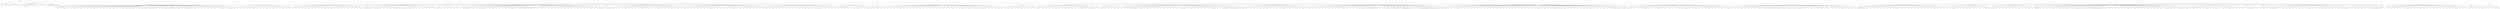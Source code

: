 digraph Tree {
	"t0" [label = "TEI"];
	"t1" [label = "teiHeader"];
	"t2" [label = "fileDesc"];
	"t3" [label = "titleStmt"];
	"t4" [label = "title"];
	"t5" [label = "author"];
	"t6" [label = "publicationStmt"];
	"t7" [label = "p"];
	"t8" [label = "idno"];
	"t9" [label = "rights"];
	"t10" [label = "SourceDesc"];
	"t11" [label = "genre"];
	"t12" [label = "inspiration"];
	"t13" [label = "structure"];
	"t14" [label = "type"];
	"t15" [label = "periode"];
	"t16" [label = "taille"];
	"t17" [label = "permalien"];
	"t18" [label = "text"];
	"t19" [label = "front"];
	"t20" [label = "docTitle"];
	"t21" [label = "titlePart"];
	"t22" [label = "titlePart"];
	"t23" [label = "docDate"];
	"t24" [label = "docAuthor"];
	"t25" [label = "docImprint"];
	"t26" [label = "privilege"];
	"t27" [label = "head"];
	"t28" [label = "p"];
	"t29" [label = "p"];
	"t30" [label = "p"];
	"t31" [label = "p"];
	"t32" [label = "p"];
	"t33" [label = "acheveImprime"];
	"t34" [label = "printer"];
	"t35" [label = "performance"];
	"t36" [label = "premiere"];
	"t37" [label = "div"];
	"t38" [label = "adresse"];
	"t39" [label = "head"];
	"t40" [label = "p"];
	"t41" [label = "p"];
	"t42" [label = "signature"];
	"t43" [label = "castList"];
	"t44" [label = "head"];
	"t45" [label = "castItem"];
	"t46" [label = "role"];
	"t47" [label = "castItem"];
	"t48" [label = "role"];
	"t49" [label = "castItem"];
	"t50" [label = "role"];
	"t51" [label = "castItem"];
	"t52" [label = "role"];
	"t53" [label = "castItem"];
	"t54" [label = "role"];
	"t55" [label = "castItem"];
	"t56" [label = "role"];
	"t57" [label = "set"];
	"t58" [label = "body"];
	"t59" [label = "div1"];
	"t60" [label = "head"];
	"t61" [label = "div2"];
	"t62" [label = "head"];
	"t63" [label = "stage"];
	"t64" [label = "sp"];
	"t65" [label = "speaker"];
	"t66" [label = "p"];
	"t67" [label = "s"];
	"t68" [label = "sp"];
	"t69" [label = "speaker"];
	"t70" [label = "p"];
	"t71" [label = "s"];
	"t72" [label = "sp"];
	"t73" [label = "speaker"];
	"t74" [label = "p"];
	"t75" [label = "s"];
	"t76" [label = "s"];
	"t77" [label = "s"];
	"t78" [label = "sp"];
	"t79" [label = "speaker"];
	"t80" [label = "p"];
	"t81" [label = "s"];
	"t82" [label = "sp"];
	"t83" [label = "speaker"];
	"t84" [label = "p"];
	"t85" [label = "s"];
	"t86" [label = "sp"];
	"t87" [label = "speaker"];
	"t88" [label = "p"];
	"t89" [label = "s"];
	"t90" [label = "s"];
	"t91" [label = "sp"];
	"t92" [label = "speaker"];
	"t93" [label = "p"];
	"t94" [label = "s"];
	"t95" [label = "sp"];
	"t96" [label = "speaker"];
	"t97" [label = "p"];
	"t98" [label = "s"];
	"t99" [label = "s"];
	"t100" [label = "sp"];
	"t101" [label = "speaker"];
	"t102" [label = "p"];
	"t103" [label = "s"];
	"t104" [label = "sp"];
	"t105" [label = "speaker"];
	"t106" [label = "p"];
	"t107" [label = "s"];
	"t108" [label = "sp"];
	"t109" [label = "speaker"];
	"t110" [label = "p"];
	"t111" [label = "s"];
	"t112" [label = "sp"];
	"t113" [label = "speaker"];
	"t114" [label = "p"];
	"t115" [label = "s"];
	"t116" [label = "s"];
	"t117" [label = "sp"];
	"t118" [label = "speaker"];
	"t119" [label = "p"];
	"t120" [label = "s"];
	"t121" [label = "sp"];
	"t122" [label = "speaker"];
	"t123" [label = "p"];
	"t124" [label = "s"];
	"t125" [label = "sp"];
	"t126" [label = "speaker"];
	"t127" [label = "p"];
	"t128" [label = "s"];
	"t129" [label = "sp"];
	"t130" [label = "speaker"];
	"t131" [label = "p"];
	"t132" [label = "s"];
	"t133" [label = "sp"];
	"t134" [label = "speaker"];
	"t135" [label = "p"];
	"t136" [label = "s"];
	"t137" [label = "s"];
	"t138" [label = "sp"];
	"t139" [label = "speaker"];
	"t140" [label = "p"];
	"t141" [label = "s"];
	"t142" [label = "s"];
	"t143" [label = "sp"];
	"t144" [label = "speaker"];
	"t145" [label = "p"];
	"t146" [label = "s"];
	"t147" [label = "sp"];
	"t148" [label = "speaker"];
	"t149" [label = "p"];
	"t150" [label = "s"];
	"t151" [label = "sp"];
	"t152" [label = "speaker"];
	"t153" [label = "p"];
	"t154" [label = "s"];
	"t155" [label = "s"];
	"t156" [label = "sp"];
	"t157" [label = "speaker"];
	"t158" [label = "p"];
	"t159" [label = "s"];
	"t160" [label = "s"];
	"t161" [label = "s"];
	"t162" [label = "sp"];
	"t163" [label = "speaker"];
	"t164" [label = "p"];
	"t165" [label = "s"];
	"t166" [label = "s"];
	"t167" [label = "sp"];
	"t168" [label = "speaker"];
	"t169" [label = "p"];
	"t170" [label = "s"];
	"t171" [label = "s"];
	"t172" [label = "s"];
	"t173" [label = "sp"];
	"t174" [label = "speaker"];
	"t175" [label = "p"];
	"t176" [label = "s"];
	"t177" [label = "sp"];
	"t178" [label = "speaker"];
	"t179" [label = "p"];
	"t180" [label = "s"];
	"t181" [label = "s"];
	"t182" [label = "sp"];
	"t183" [label = "speaker"];
	"t184" [label = "p"];
	"t185" [label = "s"];
	"t186" [label = "s"];
	"t187" [label = "sp"];
	"t188" [label = "speaker"];
	"t189" [label = "p"];
	"t190" [label = "s"];
	"t191" [label = "s"];
	"t192" [label = "s"];
	"t193" [label = "s"];
	"t194" [label = "sp"];
	"t195" [label = "speaker"];
	"t196" [label = "p"];
	"t197" [label = "s"];
	"t198" [label = "s"];
	"t199" [label = "s"];
	"t200" [label = "sp"];
	"t201" [label = "speaker"];
	"t202" [label = "p"];
	"t203" [label = "s"];
	"t204" [label = "s"];
	"t205" [label = "sp"];
	"t206" [label = "speaker"];
	"t207" [label = "p"];
	"t208" [label = "s"];
	"t209" [label = "sp"];
	"t210" [label = "speaker"];
	"t211" [label = "p"];
	"t212" [label = "s"];
	"t213" [label = "sp"];
	"t214" [label = "speaker"];
	"t215" [label = "p"];
	"t216" [label = "s"];
	"t217" [label = "s"];
	"t218" [label = "sp"];
	"t219" [label = "speaker"];
	"t220" [label = "p"];
	"t221" [label = "s"];
	"t222" [label = "s"];
	"t223" [label = "s"];
	"t224" [label = "sp"];
	"t225" [label = "speaker"];
	"t226" [label = "p"];
	"t227" [label = "s"];
	"t228" [label = "s"];
	"t229" [label = "sp"];
	"t230" [label = "speaker"];
	"t231" [label = "p"];
	"t232" [label = "s"];
	"t233" [label = "s"];
	"t234" [label = "s"];
	"t235" [label = "s"];
	"t236" [label = "stage"];
	"t237" [label = "p"];
	"t238" [label = "s"];
	"t239" [label = "sp"];
	"t240" [label = "speaker"];
	"t241" [label = "p"];
	"t242" [label = "s"];
	"t243" [label = "s"];
	"t244" [label = "s"];
	"t245" [label = "sp"];
	"t246" [label = "speaker"];
	"t247" [label = "p"];
	"t248" [label = "s"];
	"t249" [label = "sp"];
	"t250" [label = "speaker"];
	"t251" [label = "p"];
	"t252" [label = "s"];
	"t253" [label = "sp"];
	"t254" [label = "speaker"];
	"t255" [label = "p"];
	"t256" [label = "s"];
	"t257" [label = "s"];
	"t258" [label = "s"];
	"t259" [label = "s"];
	"t260" [label = "s"];
	"t261" [label = "sp"];
	"t262" [label = "speaker"];
	"t263" [label = "p"];
	"t264" [label = "s"];
	"t265" [label = "sp"];
	"t266" [label = "speaker"];
	"t267" [label = "p"];
	"t268" [label = "s"];
	"t269" [label = "s"];
	"t270" [label = "sp"];
	"t271" [label = "speaker"];
	"t272" [label = "p"];
	"t273" [label = "s"];
	"t274" [label = "sp"];
	"t275" [label = "speaker"];
	"t276" [label = "p"];
	"t277" [label = "s"];
	"t278" [label = "sp"];
	"t279" [label = "speaker"];
	"t280" [label = "p"];
	"t281" [label = "s"];
	"t282" [label = "sp"];
	"t283" [label = "speaker"];
	"t284" [label = "p"];
	"t285" [label = "s"];
	"t286" [label = "sp"];
	"t287" [label = "speaker"];
	"t288" [label = "p"];
	"t289" [label = "s"];
	"t290" [label = "sp"];
	"t291" [label = "speaker"];
	"t292" [label = "p"];
	"t293" [label = "s"];
	"t294" [label = "s"];
	"t295" [label = "stage"];
	"t296" [label = "sp"];
	"t297" [label = "speaker"];
	"t298" [label = "p"];
	"t299" [label = "s"];
	"t300" [label = "sp"];
	"t301" [label = "speaker"];
	"t302" [label = "p"];
	"t303" [label = "s"];
	"t304" [label = "s"];
	"t305" [label = "s"];
	"t306" [label = "sp"];
	"t307" [label = "speaker"];
	"t308" [label = "p"];
	"t309" [label = "s"];
	"t310" [label = "sp"];
	"t311" [label = "speaker"];
	"t312" [label = "note"];
	"t313" [label = "p"];
	"t314" [label = "s"];
	"t315" [label = "s"];
	"t316" [label = "s"];
	"t317" [label = "s"];
	"t318" [label = "sp"];
	"t319" [label = "speaker"];
	"t320" [label = "p"];
	"t321" [label = "s"];
	"t322" [label = "s"];
	"t323" [label = "sp"];
	"t324" [label = "speaker"];
	"t325" [label = "p"];
	"t326" [label = "s"];
	"t327" [label = "div2"];
	"t328" [label = "head"];
	"t329" [label = "sp"];
	"t330" [label = "speaker"];
	"t331" [label = "p"];
	"t332" [label = "s"];
	"t333" [label = "sp"];
	"t334" [label = "speaker"];
	"t335" [label = "p"];
	"t336" [label = "s"];
	"t337" [label = "sp"];
	"t338" [label = "speaker"];
	"t339" [label = "p"];
	"t340" [label = "s"];
	"t341" [label = "sp"];
	"t342" [label = "speaker"];
	"t343" [label = "p"];
	"t344" [label = "s"];
	"t345" [label = "sp"];
	"t346" [label = "speaker"];
	"t347" [label = "p"];
	"t348" [label = "s"];
	"t349" [label = "s"];
	"t350" [label = "sp"];
	"t351" [label = "speaker"];
	"t352" [label = "p"];
	"t353" [label = "s"];
	"t354" [label = "sp"];
	"t355" [label = "speaker"];
	"t356" [label = "p"];
	"t357" [label = "s"];
	"t358" [label = "sp"];
	"t359" [label = "speaker"];
	"t360" [label = "p"];
	"t361" [label = "s"];
	"t362" [label = "sp"];
	"t363" [label = "speaker"];
	"t364" [label = "p"];
	"t365" [label = "s"];
	"t366" [label = "s"];
	"t367" [label = "sp"];
	"t368" [label = "speaker"];
	"t369" [label = "p"];
	"t370" [label = "s"];
	"t371" [label = "sp"];
	"t372" [label = "speaker"];
	"t373" [label = "p"];
	"t374" [label = "s"];
	"t375" [label = "s"];
	"t376" [label = "sp"];
	"t377" [label = "speaker"];
	"t378" [label = "p"];
	"t379" [label = "s"];
	"t380" [label = "sp"];
	"t381" [label = "speaker"];
	"t382" [label = "p"];
	"t383" [label = "s"];
	"t384" [label = "sp"];
	"t385" [label = "speaker"];
	"t386" [label = "p"];
	"t387" [label = "s"];
	"t388" [label = "s"];
	"t389" [label = "sp"];
	"t390" [label = "speaker"];
	"t391" [label = "p"];
	"t392" [label = "s"];
	"t393" [label = "sp"];
	"t394" [label = "speaker"];
	"t395" [label = "p"];
	"t396" [label = "s"];
	"t397" [label = "stage"];
	"t398" [label = "p"];
	"t399" [label = "s"];
	"t400" [label = "div2"];
	"t401" [label = "head"];
	"t402" [label = "sp"];
	"t403" [label = "speaker"];
	"t404" [label = "p"];
	"t405" [label = "s"];
	"t406" [label = "sp"];
	"t407" [label = "speaker"];
	"t408" [label = "p"];
	"t409" [label = "s"];
	"t410" [label = "sp"];
	"t411" [label = "speaker"];
	"t412" [label = "p"];
	"t413" [label = "s"];
	"t414" [label = "sp"];
	"t415" [label = "speaker"];
	"t416" [label = "p"];
	"t417" [label = "s"];
	"t418" [label = "s"];
	"t419" [label = "sp"];
	"t420" [label = "speaker"];
	"t421" [label = "p"];
	"t422" [label = "s"];
	"t423" [label = "s"];
	"t424" [label = "sp"];
	"t425" [label = "speaker"];
	"t426" [label = "p"];
	"t427" [label = "s"];
	"t428" [label = "sp"];
	"t429" [label = "speaker"];
	"t430" [label = "p"];
	"t431" [label = "s"];
	"t432" [label = "sp"];
	"t433" [label = "speaker"];
	"t434" [label = "p"];
	"t435" [label = "s"];
	"t436" [label = "sp"];
	"t437" [label = "speaker"];
	"t438" [label = "p"];
	"t439" [label = "s"];
	"t440" [label = "sp"];
	"t441" [label = "speaker"];
	"t442" [label = "p"];
	"t443" [label = "s"];
	"t444" [label = "s"];
	"t445" [label = "stage"];
	"t446" [label = "p"];
	"t447" [label = "s"];
	"t448" [label = "sp"];
	"t449" [label = "speaker"];
	"t450" [label = "p"];
	"t451" [label = "s"];
	"t452" [label = "s"];
	"t453" [label = "sp"];
	"t454" [label = "speaker"];
	"t455" [label = "p"];
	"t456" [label = "s"];
	"t457" [label = "sp"];
	"t458" [label = "speaker"];
	"t459" [label = "p"];
	"t460" [label = "s"];
	"t461" [label = "s"];
	"t462" [label = "sp"];
	"t463" [label = "speaker"];
	"t464" [label = "p"];
	"t465" [label = "s"];
	"t466" [label = "sp"];
	"t467" [label = "speaker"];
	"t468" [label = "p"];
	"t469" [label = "s"];
	"t470" [label = "sp"];
	"t471" [label = "speaker"];
	"t472" [label = "p"];
	"t473" [label = "s"];
	"t474" [label = "s"];
	"t475" [label = "sp"];
	"t476" [label = "speaker"];
	"t477" [label = "p"];
	"t478" [label = "s"];
	"t479" [label = "sp"];
	"t480" [label = "speaker"];
	"t481" [label = "p"];
	"t482" [label = "s"];
	"t483" [label = "sp"];
	"t484" [label = "speaker"];
	"t485" [label = "p"];
	"t486" [label = "s"];
	"t487" [label = "sp"];
	"t488" [label = "speaker"];
	"t489" [label = "p"];
	"t490" [label = "s"];
	"t491" [label = "s"];
	"t492" [label = "sp"];
	"t493" [label = "speaker"];
	"t494" [label = "p"];
	"t495" [label = "s"];
	"t496" [label = "div2"];
	"t497" [label = "head"];
	"t498" [label = "sp"];
	"t499" [label = "speaker"];
	"t500" [label = "p"];
	"t501" [label = "s"];
	"t502" [label = "s"];
	"t503" [label = "s"];
	"t504" [label = "s"];
	"t505" [label = "s"];
	"t506" [label = "div2"];
	"t507" [label = "head"];
	"t508" [label = "sp"];
	"t509" [label = "speaker"];
	"t510" [label = "p"];
	"t511" [label = "s"];
	"t512" [label = "sp"];
	"t513" [label = "speaker"];
	"t514" [label = "p"];
	"t515" [label = "s"];
	"t516" [label = "sp"];
	"t517" [label = "speaker"];
	"t518" [label = "p"];
	"t519" [label = "s"];
	"t520" [label = "s"];
	"t521" [label = "s"];
	"t522" [label = "s"];
	"t523" [label = "sp"];
	"t524" [label = "speaker"];
	"t525" [label = "p"];
	"t526" [label = "s"];
	"t527" [label = "sp"];
	"t528" [label = "speaker"];
	"t529" [label = "p"];
	"t530" [label = "s"];
	"t531" [label = "sp"];
	"t532" [label = "speaker"];
	"t533" [label = "p"];
	"t534" [label = "s"];
	"t535" [label = "sp"];
	"t536" [label = "speaker"];
	"t537" [label = "p"];
	"t538" [label = "s"];
	"t539" [label = "s"];
	"t540" [label = "sp"];
	"t541" [label = "speaker"];
	"t542" [label = "p"];
	"t543" [label = "s"];
	"t544" [label = "sp"];
	"t545" [label = "speaker"];
	"t546" [label = "p"];
	"t547" [label = "s"];
	"t548" [label = "s"];
	"t549" [label = "s"];
	"t550" [label = "sp"];
	"t551" [label = "speaker"];
	"t552" [label = "p"];
	"t553" [label = "s"];
	"t554" [label = "s"];
	"t555" [label = "sp"];
	"t556" [label = "speaker"];
	"t557" [label = "p"];
	"t558" [label = "s"];
	"t559" [label = "s"];
	"t560" [label = "s"];
	"t561" [label = "s"];
	"t562" [label = "s"];
	"t563" [label = "sp"];
	"t564" [label = "speaker"];
	"t565" [label = "p"];
	"t566" [label = "s"];
	"t567" [label = "sp"];
	"t568" [label = "speaker"];
	"t569" [label = "p"];
	"t570" [label = "s"];
	"t571" [label = "s"];
	"t572" [label = "s"];
	"t573" [label = "sp"];
	"t574" [label = "speaker"];
	"t575" [label = "p"];
	"t576" [label = "s"];
	"t577" [label = "sp"];
	"t578" [label = "speaker"];
	"t579" [label = "p"];
	"t580" [label = "s"];
	"t581" [label = "sp"];
	"t582" [label = "speaker"];
	"t583" [label = "p"];
	"t584" [label = "s"];
	"t585" [label = "sp"];
	"t586" [label = "speaker"];
	"t587" [label = "p"];
	"t588" [label = "s"];
	"t589" [label = "sp"];
	"t590" [label = "speaker"];
	"t591" [label = "p"];
	"t592" [label = "s"];
	"t593" [label = "sp"];
	"t594" [label = "speaker"];
	"t595" [label = "p"];
	"t596" [label = "s"];
	"t597" [label = "stage"];
	"t598" [label = "sp"];
	"t599" [label = "speaker"];
	"t600" [label = "p"];
	"t601" [label = "s"];
	"t602" [label = "div2"];
	"t603" [label = "head"];
	"t604" [label = "sp"];
	"t605" [label = "speaker"];
	"t606" [label = "p"];
	"t607" [label = "s"];
	"t608" [label = "s"];
	"t609" [label = "s"];
	"t610" [label = "sp"];
	"t611" [label = "speaker"];
	"t612" [label = "p"];
	"t613" [label = "s"];
	"t614" [label = "sp"];
	"t615" [label = "speaker"];
	"t616" [label = "p"];
	"t617" [label = "s"];
	"t618" [label = "sp"];
	"t619" [label = "speaker"];
	"t620" [label = "p"];
	"t621" [label = "s"];
	"t622" [label = "sp"];
	"t623" [label = "speaker"];
	"t624" [label = "p"];
	"t625" [label = "s"];
	"t626" [label = "sp"];
	"t627" [label = "speaker"];
	"t628" [label = "p"];
	"t629" [label = "s"];
	"t630" [label = "sp"];
	"t631" [label = "speaker"];
	"t632" [label = "p"];
	"t633" [label = "s"];
	"t634" [label = "stage"];
	"t635" [label = "p"];
	"t636" [label = "s"];
	"t637" [label = "div2"];
	"t638" [label = "head"];
	"t639" [label = "sp"];
	"t640" [label = "speaker"];
	"t641" [label = "p"];
	"t642" [label = "s"];
	"t643" [label = "sp"];
	"t644" [label = "speaker"];
	"t645" [label = "p"];
	"t646" [label = "s"];
	"t647" [label = "s"];
	"t648" [label = "s"];
	"t649" [label = "s"];
	"t650" [label = "sp"];
	"t651" [label = "speaker"];
	"t652" [label = "p"];
	"t653" [label = "s"];
	"t654" [label = "sp"];
	"t655" [label = "speaker"];
	"t656" [label = "p"];
	"t657" [label = "s"];
	"t658" [label = "s"];
	"t659" [label = "sp"];
	"t660" [label = "speaker"];
	"t661" [label = "p"];
	"t662" [label = "s"];
	"t663" [label = "sp"];
	"t664" [label = "speaker"];
	"t665" [label = "p"];
	"t666" [label = "s"];
	"t667" [label = "s"];
	"t668" [label = "sp"];
	"t669" [label = "speaker"];
	"t670" [label = "p"];
	"t671" [label = "s"];
	"t672" [label = "s"];
	"t673" [label = "s"];
	"t674" [label = "s"];
	"t675" [label = "sp"];
	"t676" [label = "speaker"];
	"t677" [label = "p"];
	"t678" [label = "s"];
	"t679" [label = "sp"];
	"t680" [label = "speaker"];
	"t681" [label = "p"];
	"t682" [label = "s"];
	"t683" [label = "sp"];
	"t684" [label = "speaker"];
	"t685" [label = "p"];
	"t686" [label = "s"];
	"t687" [label = "s"];
	"t688" [label = "sp"];
	"t689" [label = "speaker"];
	"t690" [label = "p"];
	"t691" [label = "s"];
	"t692" [label = "sp"];
	"t693" [label = "speaker"];
	"t694" [label = "p"];
	"t695" [label = "s"];
	"t696" [label = "sp"];
	"t697" [label = "speaker"];
	"t698" [label = "p"];
	"t699" [label = "s"];
	"t700" [label = "sp"];
	"t701" [label = "speaker"];
	"t702" [label = "p"];
	"t703" [label = "s"];
	"t704" [label = "sp"];
	"t705" [label = "speaker"];
	"t706" [label = "p"];
	"t707" [label = "s"];
	"t708" [label = "sp"];
	"t709" [label = "speaker"];
	"t710" [label = "p"];
	"t711" [label = "s"];
	"t712" [label = "s"];
	"t713" [label = "s"];
	"t714" [label = "sp"];
	"t715" [label = "speaker"];
	"t716" [label = "p"];
	"t717" [label = "s"];
	"t718" [label = "sp"];
	"t719" [label = "speaker"];
	"t720" [label = "p"];
	"t721" [label = "s"];
	"t722" [label = "stage"];
	"t723" [label = "p"];
	"t724" [label = "s"];
	"t725" [label = "s"];
	"t726" [label = "stage"];
	"t727" [label = "p"];
	"t728" [label = "s"];
	"t729" [label = "s"];
	"t730" [label = "s"];
	"t731" [label = "s"];
	"t732" [label = "stage"];
	"t733" [label = "p"];
	"t734" [label = "s"];
	"t735" [label = "s"];
	"t736" [label = "stage"];
	"t737" [label = "p"];
	"t738" [label = "s"];
	"t739" [label = "s"];
	"t740" [label = "sp"];
	"t741" [label = "speaker"];
	"t742" [label = "p"];
	"t743" [label = "s"];
	"t744" [label = "sp"];
	"t745" [label = "speaker"];
	"t746" [label = "p"];
	"t747" [label = "s"];
	"t748" [label = "sp"];
	"t749" [label = "speaker"];
	"t750" [label = "note"];
	"t751" [label = "p"];
	"t752" [label = "s"];
	"t753" [label = "sp"];
	"t754" [label = "speaker"];
	"t755" [label = "p"];
	"t756" [label = "s"];
	"t757" [label = "sp"];
	"t758" [label = "speaker"];
	"t759" [label = "p"];
	"t760" [label = "s"];
	"t761" [label = "sp"];
	"t762" [label = "speaker"];
	"t763" [label = "p"];
	"t764" [label = "s"];
	"t765" [label = "sp"];
	"t766" [label = "speaker"];
	"t767" [label = "p"];
	"t768" [label = "s"];
	"t769" [label = "sp"];
	"t770" [label = "speaker"];
	"t771" [label = "p"];
	"t772" [label = "s"];
	"t773" [label = "sp"];
	"t774" [label = "speaker"];
	"t775" [label = "p"];
	"t776" [label = "s"];
	"t777" [label = "sp"];
	"t778" [label = "speaker"];
	"t779" [label = "p"];
	"t780" [label = "s"];
	"t781" [label = "s"];
	"t782" [label = "sp"];
	"t783" [label = "speaker"];
	"t784" [label = "p"];
	"t785" [label = "s"];
	"t786" [label = "sp"];
	"t787" [label = "speaker"];
	"t788" [label = "p"];
	"t789" [label = "s"];
	"t790" [label = "sp"];
	"t791" [label = "speaker"];
	"t792" [label = "p"];
	"t793" [label = "s"];
	"t794" [label = "sp"];
	"t795" [label = "speaker"];
	"t796" [label = "p"];
	"t797" [label = "s"];
	"t798" [label = "sp"];
	"t799" [label = "speaker"];
	"t800" [label = "p"];
	"t801" [label = "s"];
	"t802" [label = "sp"];
	"t803" [label = "speaker"];
	"t804" [label = "p"];
	"t805" [label = "s"];
	"t806" [label = "sp"];
	"t807" [label = "speaker"];
	"t808" [label = "p"];
	"t809" [label = "s"];
	"t810" [label = "sp"];
	"t811" [label = "speaker"];
	"t812" [label = "p"];
	"t813" [label = "s"];
	"t814" [label = "s"];
	"t815" [label = "sp"];
	"t816" [label = "speaker"];
	"t817" [label = "p"];
	"t818" [label = "s"];
	"t819" [label = "sp"];
	"t820" [label = "speaker"];
	"t821" [label = "p"];
	"t822" [label = "s"];
	"t823" [label = "sp"];
	"t824" [label = "speaker"];
	"t825" [label = "p"];
	"t826" [label = "s"];
	"t827" [label = "s"];
	"t828" [label = "s"];
	"t829" [label = "s"];
	"t830" [label = "sp"];
	"t831" [label = "speaker"];
	"t832" [label = "p"];
	"t833" [label = "s"];
	"t834" [label = "stage"];
	"t835" [label = "p"];
	"t836" [label = "s"];
	"t837" [label = "div2"];
	"t838" [label = "head"];
	"t839" [label = "sp"];
	"t840" [label = "speaker"];
	"t841" [label = "p"];
	"t842" [label = "s"];
	"t843" [label = "s"];
	"t844" [label = "s"];
	"t845" [label = "s"];
	"t846" [label = "stage"];
	"t847" [label = "p"];
	"t848" [label = "s"];
	"t849" [label = "s"];
	"t850" [label = "div2"];
	"t851" [label = "head"];
	"t852" [label = "sp"];
	"t853" [label = "speaker"];
	"t854" [label = "p"];
	"t855" [label = "s"];
	"t856" [label = "stage"];
	"t857" [label = "p"];
	"t858" [label = "s"];
	"t859" [label = "sp"];
	"t860" [label = "speaker"];
	"t861" [label = "p"];
	"t862" [label = "s"];
	"t863" [label = "sp"];
	"t864" [label = "speaker"];
	"t865" [label = "p"];
	"t866" [label = "s"];
	"t867" [label = "s"];
	"t868" [label = "sp"];
	"t869" [label = "speaker"];
	"t870" [label = "p"];
	"t871" [label = "s"];
	"t872" [label = "sp"];
	"t873" [label = "speaker"];
	"t874" [label = "p"];
	"t875" [label = "s"];
	"t876" [label = "sp"];
	"t877" [label = "speaker"];
	"t878" [label = "p"];
	"t879" [label = "s"];
	"t880" [label = "sp"];
	"t881" [label = "speaker"];
	"t882" [label = "p"];
	"t883" [label = "s"];
	"t884" [label = "sp"];
	"t885" [label = "speaker"];
	"t886" [label = "p"];
	"t887" [label = "s"];
	"t888" [label = "s"];
	"t889" [label = "sp"];
	"t890" [label = "speaker"];
	"t891" [label = "p"];
	"t892" [label = "s"];
	"t893" [label = "sp"];
	"t894" [label = "speaker"];
	"t895" [label = "p"];
	"t896" [label = "s"];
	"t897" [label = "s"];
	"t898" [label = "sp"];
	"t899" [label = "speaker"];
	"t900" [label = "p"];
	"t901" [label = "s"];
	"t902" [label = "sp"];
	"t903" [label = "speaker"];
	"t904" [label = "p"];
	"t905" [label = "s"];
	"t906" [label = "sp"];
	"t907" [label = "speaker"];
	"t908" [label = "p"];
	"t909" [label = "s"];
	"t910" [label = "s"];
	"t911" [label = "sp"];
	"t912" [label = "speaker"];
	"t913" [label = "p"];
	"t914" [label = "s"];
	"t915" [label = "sp"];
	"t916" [label = "speaker"];
	"t917" [label = "p"];
	"t918" [label = "s"];
	"t919" [label = "sp"];
	"t920" [label = "speaker"];
	"t921" [label = "p"];
	"t922" [label = "s"];
	"t923" [label = "sp"];
	"t924" [label = "speaker"];
	"t925" [label = "p"];
	"t926" [label = "s"];
	"t927" [label = "s"];
	"t928" [label = "sp"];
	"t929" [label = "speaker"];
	"t930" [label = "p"];
	"t931" [label = "s"];
	"t932" [label = "sp"];
	"t933" [label = "speaker"];
	"t934" [label = "p"];
	"t935" [label = "s"];
	"t936" [label = "s"];
	"t937" [label = "sp"];
	"t938" [label = "speaker"];
	"t939" [label = "p"];
	"t940" [label = "s"];
	"t941" [label = "sp"];
	"t942" [label = "speaker"];
	"t943" [label = "p"];
	"t944" [label = "s"];
	"t945" [label = "s"];
	"t946" [label = "div2"];
	"t947" [label = "head"];
	"t948" [label = "sp"];
	"t949" [label = "speaker"];
	"t950" [label = "p"];
	"t951" [label = "s"];
	"t952" [label = "sp"];
	"t953" [label = "speaker"];
	"t954" [label = "p"];
	"t955" [label = "s"];
	"t956" [label = "sp"];
	"t957" [label = "speaker"];
	"t958" [label = "p"];
	"t959" [label = "s"];
	"t960" [label = "sp"];
	"t961" [label = "speaker"];
	"t962" [label = "p"];
	"t963" [label = "s"];
	"t964" [label = "sp"];
	"t965" [label = "speaker"];
	"t966" [label = "p"];
	"t967" [label = "s"];
	"t968" [label = "sp"];
	"t969" [label = "speaker"];
	"t970" [label = "p"];
	"t971" [label = "s"];
	"t972" [label = "sp"];
	"t973" [label = "speaker"];
	"t974" [label = "p"];
	"t975" [label = "s"];
	"t976" [label = "sp"];
	"t977" [label = "speaker"];
	"t978" [label = "p"];
	"t979" [label = "s"];
	"t980" [label = "s"];
	"t981" [label = "s"];
	"t982" [label = "sp"];
	"t983" [label = "speaker"];
	"t984" [label = "p"];
	"t985" [label = "s"];
	"t986" [label = "sp"];
	"t987" [label = "speaker"];
	"t988" [label = "p"];
	"t989" [label = "s"];
	"t990" [label = "sp"];
	"t991" [label = "speaker"];
	"t992" [label = "p"];
	"t993" [label = "s"];
	"t994" [label = "sp"];
	"t995" [label = "speaker"];
	"t996" [label = "p"];
	"t997" [label = "s"];
	"t998" [label = "sp"];
	"t999" [label = "speaker"];
	"t1000" [label = "p"];
	"t1001" [label = "s"];
	"t1002" [label = "sp"];
	"t1003" [label = "speaker"];
	"t1004" [label = "p"];
	"t1005" [label = "s"];
	"t1006" [label = "sp"];
	"t1007" [label = "speaker"];
	"t1008" [label = "p"];
	"t1009" [label = "s"];
	"t1010" [label = "s"];
	"t1011" [label = "s"];
	"t1012" [label = "sp"];
	"t1013" [label = "speaker"];
	"t1014" [label = "p"];
	"t1015" [label = "s"];
	"t1016" [label = "sp"];
	"t1017" [label = "speaker"];
	"t1018" [label = "p"];
	"t1019" [label = "s"];
	"t1020" [label = "s"];
	"t1021" [label = "sp"];
	"t1022" [label = "speaker"];
	"t1023" [label = "p"];
	"t1024" [label = "s"];
	"t1025" [label = "sp"];
	"t1026" [label = "speaker"];
	"t1027" [label = "p"];
	"t1028" [label = "s"];
	"t1029" [label = "sp"];
	"t1030" [label = "speaker"];
	"t1031" [label = "p"];
	"t1032" [label = "s"];
	"t1033" [label = "sp"];
	"t1034" [label = "speaker"];
	"t1035" [label = "p"];
	"t1036" [label = "s"];
	"t1037" [label = "sp"];
	"t1038" [label = "speaker"];
	"t1039" [label = "p"];
	"t1040" [label = "s"];
	"t1041" [label = "sp"];
	"t1042" [label = "speaker"];
	"t1043" [label = "p"];
	"t1044" [label = "s"];
	"t1045" [label = "sp"];
	"t1046" [label = "speaker"];
	"t1047" [label = "p"];
	"t1048" [label = "s"];
	"t1049" [label = "sp"];
	"t1050" [label = "speaker"];
	"t1051" [label = "p"];
	"t1052" [label = "s"];
	"t1053" [label = "s"];
	"t1054" [label = "div2"];
	"t1055" [label = "head"];
	"t1056" [label = "sp"];
	"t1057" [label = "speaker"];
	"t1058" [label = "p"];
	"t1059" [label = "s"];
	"t1060" [label = "sp"];
	"t1061" [label = "speaker"];
	"t1062" [label = "p"];
	"t1063" [label = "s"];
	"t1064" [label = "s"];
	"t1065" [label = "sp"];
	"t1066" [label = "speaker"];
	"t1067" [label = "p"];
	"t1068" [label = "s"];
	"t1069" [label = "sp"];
	"t1070" [label = "speaker"];
	"t1071" [label = "p"];
	"t1072" [label = "s"];
	"t1073" [label = "sp"];
	"t1074" [label = "speaker"];
	"t1075" [label = "p"];
	"t1076" [label = "s"];
	"t1077" [label = "sp"];
	"t1078" [label = "speaker"];
	"t1079" [label = "p"];
	"t1080" [label = "s"];
	"t1081" [label = "sp"];
	"t1082" [label = "speaker"];
	"t1083" [label = "p"];
	"t1084" [label = "s"];
	"t1085" [label = "sp"];
	"t1086" [label = "speaker"];
	"t1087" [label = "p"];
	"t1088" [label = "s"];
	"t1089" [label = "sp"];
	"t1090" [label = "speaker"];
	"t1091" [label = "p"];
	"t1092" [label = "s"];
	"t1093" [label = "sp"];
	"t1094" [label = "speaker"];
	"t1095" [label = "p"];
	"t1096" [label = "s"];
	"t1097" [label = "s"];
	"t1098" [label = "sp"];
	"t1099" [label = "speaker"];
	"t1100" [label = "p"];
	"t1101" [label = "s"];
	"t1102" [label = "sp"];
	"t1103" [label = "speaker"];
	"t1104" [label = "p"];
	"t1105" [label = "s"];
	"t1106" [label = "s"];
	"t1107" [label = "sp"];
	"t1108" [label = "speaker"];
	"t1109" [label = "p"];
	"t1110" [label = "s"];
	"t1111" [label = "s"];
	"t1112" [label = "sp"];
	"t1113" [label = "speaker"];
	"t1114" [label = "p"];
	"t1115" [label = "s"];
	"t1116" [label = "sp"];
	"t1117" [label = "speaker"];
	"t1118" [label = "p"];
	"t1119" [label = "s"];
	"t1120" [label = "sp"];
	"t1121" [label = "speaker"];
	"t1122" [label = "p"];
	"t1123" [label = "s"];
	"t1124" [label = "s"];
	"t1125" [label = "s"];
	"t1126" [label = "s"];
	"t1127" [label = "s"];
	"t1128" [label = "sp"];
	"t1129" [label = "speaker"];
	"t1130" [label = "p"];
	"t1131" [label = "s"];
	"t1132" [label = "sp"];
	"t1133" [label = "speaker"];
	"t1134" [label = "p"];
	"t1135" [label = "s"];
	"t1136" [label = "sp"];
	"t1137" [label = "speaker"];
	"t1138" [label = "p"];
	"t1139" [label = "s"];
	"t1140" [label = "sp"];
	"t1141" [label = "speaker"];
	"t1142" [label = "p"];
	"t1143" [label = "s"];
	"t1144" [label = "sp"];
	"t1145" [label = "speaker"];
	"t1146" [label = "p"];
	"t1147" [label = "s"];
	"t1148" [label = "sp"];
	"t1149" [label = "speaker"];
	"t1150" [label = "p"];
	"t1151" [label = "s"];
	"t1152" [label = "div2"];
	"t1153" [label = "head"];
	"t1154" [label = "sp"];
	"t1155" [label = "speaker"];
	"t1156" [label = "p"];
	"t1157" [label = "s"];
	"t1158" [label = "sp"];
	"t1159" [label = "speaker"];
	"t1160" [label = "p"];
	"t1161" [label = "s"];
	"t1162" [label = "sp"];
	"t1163" [label = "speaker"];
	"t1164" [label = "p"];
	"t1165" [label = "s"];
	"t1166" [label = "sp"];
	"t1167" [label = "speaker"];
	"t1168" [label = "p"];
	"t1169" [label = "s"];
	"t1170" [label = "sp"];
	"t1171" [label = "speaker"];
	"t1172" [label = "p"];
	"t1173" [label = "s"];
	"t1174" [label = "s"];
	"t1175" [label = "sp"];
	"t1176" [label = "speaker"];
	"t1177" [label = "p"];
	"t1178" [label = "s"];
	"t1179" [label = "s"];
	"t1180" [label = "s"];
	"t1181" [label = "sp"];
	"t1182" [label = "speaker"];
	"t1183" [label = "p"];
	"t1184" [label = "s"];
	"t1185" [label = "sp"];
	"t1186" [label = "speaker"];
	"t1187" [label = "p"];
	"t1188" [label = "s"];
	"t1189" [label = "sp"];
	"t1190" [label = "speaker"];
	"t1191" [label = "p"];
	"t1192" [label = "s"];
	"t1193" [label = "s"];
	"t1194" [label = "s"];
	"t1195" [label = "sp"];
	"t1196" [label = "speaker"];
	"t1197" [label = "p"];
	"t1198" [label = "s"];
	"t1199" [label = "s"];
	"t1200" [label = "sp"];
	"t1201" [label = "speaker"];
	"t1202" [label = "p"];
	"t1203" [label = "s"];
	"t1204" [label = "s"];
	"t1205" [label = "div2"];
	"t1206" [label = "head"];
	"t1207" [label = "sp"];
	"t1208" [label = "speaker"];
	"t1209" [label = "p"];
	"t1210" [label = "s"];
	"t1211" [label = "s"];
	"t1212" [label = "sp"];
	"t1213" [label = "speaker"];
	"t1214" [label = "p"];
	"t1215" [label = "s"];
	"t1216" [label = "sp"];
	"t1217" [label = "speaker"];
	"t1218" [label = "p"];
	"t1219" [label = "s"];
	"t1220" [label = "div2"];
	"t1221" [label = "head"];
	"t1222" [label = "sp"];
	"t1223" [label = "speaker"];
	"t1224" [label = "p"];
	"t1225" [label = "s"];
	"t1226" [label = "sp"];
	"t1227" [label = "speaker"];
	"t1228" [label = "p"];
	"t1229" [label = "s"];
	"t1230" [label = "sp"];
	"t1231" [label = "speaker"];
	"t1232" [label = "p"];
	"t1233" [label = "s"];
	"t1234" [label = "sp"];
	"t1235" [label = "speaker"];
	"t1236" [label = "p"];
	"t1237" [label = "s"];
	"t1238" [label = "sp"];
	"t1239" [label = "speaker"];
	"t1240" [label = "p"];
	"t1241" [label = "s"];
	"t1242" [label = "s"];
	"t1243" [label = "sp"];
	"t1244" [label = "speaker"];
	"t1245" [label = "p"];
	"t1246" [label = "s"];
	"t1247" [label = "sp"];
	"t1248" [label = "speaker"];
	"t1249" [label = "p"];
	"t1250" [label = "s"];
	"t1251" [label = "sp"];
	"t1252" [label = "speaker"];
	"t1253" [label = "p"];
	"t1254" [label = "s"];
	"t1255" [label = "sp"];
	"t1256" [label = "speaker"];
	"t1257" [label = "p"];
	"t1258" [label = "s"];
	"t1259" [label = "sp"];
	"t1260" [label = "speaker"];
	"t1261" [label = "p"];
	"t1262" [label = "s"];
	"t1263" [label = "sp"];
	"t1264" [label = "speaker"];
	"t1265" [label = "p"];
	"t1266" [label = "s"];
	"t1267" [label = "sp"];
	"t1268" [label = "speaker"];
	"t1269" [label = "p"];
	"t1270" [label = "s"];
	"t1271" [label = "sp"];
	"t1272" [label = "speaker"];
	"t1273" [label = "p"];
	"t1274" [label = "s"];
	"t1275" [label = "sp"];
	"t1276" [label = "speaker"];
	"t1277" [label = "p"];
	"t1278" [label = "s"];
	"t1279" [label = "sp"];
	"t1280" [label = "speaker"];
	"t1281" [label = "p"];
	"t1282" [label = "s"];
	"t1283" [label = "sp"];
	"t1284" [label = "speaker"];
	"t1285" [label = "p"];
	"t1286" [label = "s"];
	"t1287" [label = "sp"];
	"t1288" [label = "speaker"];
	"t1289" [label = "p"];
	"t1290" [label = "s"];
	"t1291" [label = "sp"];
	"t1292" [label = "speaker"];
	"t1293" [label = "p"];
	"t1294" [label = "s"];
	"t1295" [label = "sp"];
	"t1296" [label = "speaker"];
	"t1297" [label = "p"];
	"t1298" [label = "s"];
	"t1299" [label = "sp"];
	"t1300" [label = "speaker"];
	"t1301" [label = "p"];
	"t1302" [label = "s"];
	"t1303" [label = "sp"];
	"t1304" [label = "speaker"];
	"t1305" [label = "p"];
	"t1306" [label = "s"];
	"t1307" [label = "s"];
	"t1308" [label = "sp"];
	"t1309" [label = "speaker"];
	"t1310" [label = "p"];
	"t1311" [label = "s"];
	"t1312" [label = "sp"];
	"t1313" [label = "speaker"];
	"t1314" [label = "p"];
	"t1315" [label = "s"];
	"t1316" [label = "sp"];
	"t1317" [label = "speaker"];
	"t1318" [label = "p"];
	"t1319" [label = "s"];
	"t1320" [label = "s"];
	"t1321" [label = "s"];
	"t1322" [label = "sp"];
	"t1323" [label = "speaker"];
	"t1324" [label = "p"];
	"t1325" [label = "s"];
	"t1326" [label = "sp"];
	"t1327" [label = "speaker"];
	"t1328" [label = "p"];
	"t1329" [label = "s"];
	"t1330" [label = "s"];
	"t1331" [label = "s"];
	"t1332" [label = "sp"];
	"t1333" [label = "speaker"];
	"t1334" [label = "p"];
	"t1335" [label = "s"];
	"t1336" [label = "sp"];
	"t1337" [label = "speaker"];
	"t1338" [label = "p"];
	"t1339" [label = "s"];
	"t1340" [label = "s"];
	"t1341" [label = "s"];
	"t1342" [label = "sp"];
	"t1343" [label = "speaker"];
	"t1344" [label = "p"];
	"t1345" [label = "s"];
	"t1346" [label = "s"];
	"t1347" [label = "sp"];
	"t1348" [label = "speaker"];
	"t1349" [label = "p"];
	"t1350" [label = "s"];
	"t1351" [label = "s"];
	"t1352" [label = "s"];
	"t1353" [label = "s"];
	"t1354" [label = "sp"];
	"t1355" [label = "speaker"];
	"t1356" [label = "p"];
	"t1357" [label = "s"];
	"t1358" [label = "sp"];
	"t1359" [label = "speaker"];
	"t1360" [label = "p"];
	"t1361" [label = "s"];
	"t1362" [label = "sp"];
	"t1363" [label = "speaker"];
	"t1364" [label = "p"];
	"t1365" [label = "s"];
	"t1366" [label = "sp"];
	"t1367" [label = "speaker"];
	"t1368" [label = "p"];
	"t1369" [label = "s"];
	"t1370" [label = "sp"];
	"t1371" [label = "speaker"];
	"t1372" [label = "p"];
	"t1373" [label = "s"];
	"t1374" [label = "s"];
	"t1375" [label = "s"];
	"t1376" [label = "sp"];
	"t1377" [label = "speaker"];
	"t1378" [label = "p"];
	"t1379" [label = "s"];
	"t1380" [label = "sp"];
	"t1381" [label = "speaker"];
	"t1382" [label = "p"];
	"t1383" [label = "s"];
	"t1384" [label = "div1"];
	"t1385" [label = "head"];
	"t1386" [label = "div2"];
	"t1387" [label = "head"];
	"t1388" [label = "sp"];
	"t1389" [label = "speaker"];
	"t1390" [label = "p"];
	"t1391" [label = "s"];
	"t1392" [label = "s"];
	"t1393" [label = "sp"];
	"t1394" [label = "speaker"];
	"t1395" [label = "p"];
	"t1396" [label = "s"];
	"t1397" [label = "s"];
	"t1398" [label = "sp"];
	"t1399" [label = "speaker"];
	"t1400" [label = "p"];
	"t1401" [label = "s"];
	"t1402" [label = "sp"];
	"t1403" [label = "speaker"];
	"t1404" [label = "p"];
	"t1405" [label = "s"];
	"t1406" [label = "sp"];
	"t1407" [label = "speaker"];
	"t1408" [label = "p"];
	"t1409" [label = "s"];
	"t1410" [label = "s"];
	"t1411" [label = "sp"];
	"t1412" [label = "speaker"];
	"t1413" [label = "p"];
	"t1414" [label = "s"];
	"t1415" [label = "sp"];
	"t1416" [label = "speaker"];
	"t1417" [label = "p"];
	"t1418" [label = "s"];
	"t1419" [label = "sp"];
	"t1420" [label = "speaker"];
	"t1421" [label = "p"];
	"t1422" [label = "s"];
	"t1423" [label = "sp"];
	"t1424" [label = "speaker"];
	"t1425" [label = "p"];
	"t1426" [label = "s"];
	"t1427" [label = "div2"];
	"t1428" [label = "head"];
	"t1429" [label = "sp"];
	"t1430" [label = "speaker"];
	"t1431" [label = "p"];
	"t1432" [label = "s"];
	"t1433" [label = "s"];
	"t1434" [label = "s"];
	"t1435" [label = "stage"];
	"t1436" [label = "sp"];
	"t1437" [label = "speaker"];
	"t1438" [label = "p"];
	"t1439" [label = "s"];
	"t1440" [label = "sp"];
	"t1441" [label = "speaker"];
	"t1442" [label = "p"];
	"t1443" [label = "s"];
	"t1444" [label = "sp"];
	"t1445" [label = "speaker"];
	"t1446" [label = "p"];
	"t1447" [label = "s"];
	"t1448" [label = "sp"];
	"t1449" [label = "speaker"];
	"t1450" [label = "p"];
	"t1451" [label = "s"];
	"t1452" [label = "sp"];
	"t1453" [label = "speaker"];
	"t1454" [label = "p"];
	"t1455" [label = "s"];
	"t1456" [label = "s"];
	"t1457" [label = "s"];
	"t1458" [label = "sp"];
	"t1459" [label = "speaker"];
	"t1460" [label = "p"];
	"t1461" [label = "s"];
	"t1462" [label = "sp"];
	"t1463" [label = "speaker"];
	"t1464" [label = "p"];
	"t1465" [label = "s"];
	"t1466" [label = "sp"];
	"t1467" [label = "speaker"];
	"t1468" [label = "p"];
	"t1469" [label = "s"];
	"t1470" [label = "s"];
	"t1471" [label = "sp"];
	"t1472" [label = "speaker"];
	"t1473" [label = "p"];
	"t1474" [label = "s"];
	"t1475" [label = "s"];
	"t1476" [label = "sp"];
	"t1477" [label = "speaker"];
	"t1478" [label = "p"];
	"t1479" [label = "s"];
	"t1480" [label = "s"];
	"t1481" [label = "sp"];
	"t1482" [label = "speaker"];
	"t1483" [label = "p"];
	"t1484" [label = "s"];
	"t1485" [label = "sp"];
	"t1486" [label = "speaker"];
	"t1487" [label = "p"];
	"t1488" [label = "s"];
	"t1489" [label = "sp"];
	"t1490" [label = "speaker"];
	"t1491" [label = "p"];
	"t1492" [label = "s"];
	"t1493" [label = "s"];
	"t1494" [label = "s"];
	"t1495" [label = "sp"];
	"t1496" [label = "speaker"];
	"t1497" [label = "p"];
	"t1498" [label = "s"];
	"t1499" [label = "s"];
	"t1500" [label = "sp"];
	"t1501" [label = "speaker"];
	"t1502" [label = "p"];
	"t1503" [label = "s"];
	"t1504" [label = "sp"];
	"t1505" [label = "speaker"];
	"t1506" [label = "p"];
	"t1507" [label = "s"];
	"t1508" [label = "s"];
	"t1509" [label = "s"];
	"t1510" [label = "s"];
	"t1511" [label = "sp"];
	"t1512" [label = "speaker"];
	"t1513" [label = "p"];
	"t1514" [label = "s"];
	"t1515" [label = "sp"];
	"t1516" [label = "speaker"];
	"t1517" [label = "p"];
	"t1518" [label = "s"];
	"t1519" [label = "div2"];
	"t1520" [label = "head"];
	"t1521" [label = "sp"];
	"t1522" [label = "speaker"];
	"t1523" [label = "p"];
	"t1524" [label = "s"];
	"t1525" [label = "s"];
	"t1526" [label = "s"];
	"t1527" [label = "sp"];
	"t1528" [label = "speaker"];
	"t1529" [label = "p"];
	"t1530" [label = "s"];
	"t1531" [label = "sp"];
	"t1532" [label = "speaker"];
	"t1533" [label = "p"];
	"t1534" [label = "s"];
	"t1535" [label = "sp"];
	"t1536" [label = "speaker"];
	"t1537" [label = "p"];
	"t1538" [label = "s"];
	"t1539" [label = "sp"];
	"t1540" [label = "speaker"];
	"t1541" [label = "p"];
	"t1542" [label = "s"];
	"t1543" [label = "s"];
	"t1544" [label = "sp"];
	"t1545" [label = "speaker"];
	"t1546" [label = "p"];
	"t1547" [label = "s"];
	"t1548" [label = "s"];
	"t1549" [label = "sp"];
	"t1550" [label = "speaker"];
	"t1551" [label = "p"];
	"t1552" [label = "s"];
	"t1553" [label = "div2"];
	"t1554" [label = "head"];
	"t1555" [label = "sp"];
	"t1556" [label = "speaker"];
	"t1557" [label = "p"];
	"t1558" [label = "s"];
	"t1559" [label = "sp"];
	"t1560" [label = "speaker"];
	"t1561" [label = "p"];
	"t1562" [label = "s"];
	"t1563" [label = "sp"];
	"t1564" [label = "speaker"];
	"t1565" [label = "p"];
	"t1566" [label = "s"];
	"t1567" [label = "s"];
	"t1568" [label = "sp"];
	"t1569" [label = "speaker"];
	"t1570" [label = "p"];
	"t1571" [label = "s"];
	"t1572" [label = "s"];
	"t1573" [label = "s"];
	"t1574" [label = "s"];
	"t1575" [label = "sp"];
	"t1576" [label = "speaker"];
	"t1577" [label = "p"];
	"t1578" [label = "s"];
	"t1579" [label = "sp"];
	"t1580" [label = "speaker"];
	"t1581" [label = "p"];
	"t1582" [label = "s"];
	"t1583" [label = "s"];
	"t1584" [label = "s"];
	"t1585" [label = "sp"];
	"t1586" [label = "speaker"];
	"t1587" [label = "p"];
	"t1588" [label = "s"];
	"t1589" [label = "sp"];
	"t1590" [label = "speaker"];
	"t1591" [label = "p"];
	"t1592" [label = "s"];
	"t1593" [label = "s"];
	"t1594" [label = "sp"];
	"t1595" [label = "speaker"];
	"t1596" [label = "p"];
	"t1597" [label = "s"];
	"t1598" [label = "sp"];
	"t1599" [label = "speaker"];
	"t1600" [label = "p"];
	"t1601" [label = "s"];
	"t1602" [label = "sp"];
	"t1603" [label = "speaker"];
	"t1604" [label = "p"];
	"t1605" [label = "s"];
	"t1606" [label = "sp"];
	"t1607" [label = "speaker"];
	"t1608" [label = "p"];
	"t1609" [label = "s"];
	"t1610" [label = "sp"];
	"t1611" [label = "speaker"];
	"t1612" [label = "p"];
	"t1613" [label = "s"];
	"t1614" [label = "s"];
	"t1615" [label = "sp"];
	"t1616" [label = "speaker"];
	"t1617" [label = "p"];
	"t1618" [label = "s"];
	"t1619" [label = "sp"];
	"t1620" [label = "speaker"];
	"t1621" [label = "p"];
	"t1622" [label = "s"];
	"t1623" [label = "sp"];
	"t1624" [label = "speaker"];
	"t1625" [label = "p"];
	"t1626" [label = "s"];
	"t1627" [label = "sp"];
	"t1628" [label = "speaker"];
	"t1629" [label = "p"];
	"t1630" [label = "s"];
	"t1631" [label = "sp"];
	"t1632" [label = "speaker"];
	"t1633" [label = "p"];
	"t1634" [label = "s"];
	"t1635" [label = "sp"];
	"t1636" [label = "speaker"];
	"t1637" [label = "p"];
	"t1638" [label = "s"];
	"t1639" [label = "s"];
	"t1640" [label = "s"];
	"t1641" [label = "s"];
	"t1642" [label = "sp"];
	"t1643" [label = "speaker"];
	"t1644" [label = "note"];
	"t1645" [label = "p"];
	"t1646" [label = "s"];
	"t1647" [label = "sp"];
	"t1648" [label = "speaker"];
	"t1649" [label = "p"];
	"t1650" [label = "s"];
	"t1651" [label = "s"];
	"t1652" [label = "sp"];
	"t1653" [label = "speaker"];
	"t1654" [label = "p"];
	"t1655" [label = "s"];
	"t1656" [label = "sp"];
	"t1657" [label = "speaker"];
	"t1658" [label = "p"];
	"t1659" [label = "s"];
	"t1660" [label = "sp"];
	"t1661" [label = "speaker"];
	"t1662" [label = "p"];
	"t1663" [label = "s"];
	"t1664" [label = "sp"];
	"t1665" [label = "speaker"];
	"t1666" [label = "p"];
	"t1667" [label = "s"];
	"t1668" [label = "sp"];
	"t1669" [label = "speaker"];
	"t1670" [label = "note"];
	"t1671" [label = "p"];
	"t1672" [label = "s"];
	"t1673" [label = "sp"];
	"t1674" [label = "speaker"];
	"t1675" [label = "note"];
	"t1676" [label = "p"];
	"t1677" [label = "s"];
	"t1678" [label = "s"];
	"t1679" [label = "s"];
	"t1680" [label = "s"];
	"t1681" [label = "sp"];
	"t1682" [label = "speaker"];
	"t1683" [label = "p"];
	"t1684" [label = "s"];
	"t1685" [label = "sp"];
	"t1686" [label = "speaker"];
	"t1687" [label = "p"];
	"t1688" [label = "s"];
	"t1689" [label = "sp"];
	"t1690" [label = "speaker"];
	"t1691" [label = "p"];
	"t1692" [label = "s"];
	"t1693" [label = "sp"];
	"t1694" [label = "speaker"];
	"t1695" [label = "p"];
	"t1696" [label = "s"];
	"t1697" [label = "s"];
	"t1698" [label = "s"];
	"t1699" [label = "s"];
	"t1700" [label = "sp"];
	"t1701" [label = "speaker"];
	"t1702" [label = "p"];
	"t1703" [label = "s"];
	"t1704" [label = "sp"];
	"t1705" [label = "speaker"];
	"t1706" [label = "p"];
	"t1707" [label = "s"];
	"t1708" [label = "s"];
	"t1709" [label = "s"];
	"t1710" [label = "s"];
	"t1711" [label = "s"];
	"t1712" [label = "s"];
	"t1713" [label = "s"];
	"t1714" [label = "sp"];
	"t1715" [label = "speaker"];
	"t1716" [label = "p"];
	"t1717" [label = "s"];
	"t1718" [label = "stage"];
	"t1719" [label = "p"];
	"t1720" [label = "s"];
	"t1721" [label = "stage"];
	"t1722" [label = "p"];
	"t1723" [label = "s"];
	"t1724" [label = "s"];
	"t1725" [label = "s"];
	"t1726" [label = "sp"];
	"t1727" [label = "speaker"];
	"t1728" [label = "p"];
	"t1729" [label = "s"];
	"t1730" [label = "s"];
	"t1731" [label = "stage"];
	"t1732" [label = "div2"];
	"t1733" [label = "head"];
	"t1734" [label = "sp"];
	"t1735" [label = "speaker"];
	"t1736" [label = "p"];
	"t1737" [label = "s"];
	"t1738" [label = "sp"];
	"t1739" [label = "speaker"];
	"t1740" [label = "p"];
	"t1741" [label = "s"];
	"t1742" [label = "sp"];
	"t1743" [label = "speaker"];
	"t1744" [label = "p"];
	"t1745" [label = "s"];
	"t1746" [label = "sp"];
	"t1747" [label = "speaker"];
	"t1748" [label = "p"];
	"t1749" [label = "s"];
	"t1750" [label = "s"];
	"t1751" [label = "sp"];
	"t1752" [label = "speaker"];
	"t1753" [label = "p"];
	"t1754" [label = "s"];
	"t1755" [label = "s"];
	"t1756" [label = "sp"];
	"t1757" [label = "speaker"];
	"t1758" [label = "p"];
	"t1759" [label = "s"];
	"t1760" [label = "s"];
	"t1761" [label = "sp"];
	"t1762" [label = "speaker"];
	"t1763" [label = "p"];
	"t1764" [label = "s"];
	"t1765" [label = "sp"];
	"t1766" [label = "speaker"];
	"t1767" [label = "p"];
	"t1768" [label = "s"];
	"t1769" [label = "sp"];
	"t1770" [label = "speaker"];
	"t1771" [label = "p"];
	"t1772" [label = "s"];
	"t1773" [label = "sp"];
	"t1774" [label = "speaker"];
	"t1775" [label = "p"];
	"t1776" [label = "s"];
	"t1777" [label = "sp"];
	"t1778" [label = "speaker"];
	"t1779" [label = "p"];
	"t1780" [label = "s"];
	"t1781" [label = "s"];
	"t1782" [label = "s"];
	"t1783" [label = "sp"];
	"t1784" [label = "speaker"];
	"t1785" [label = "p"];
	"t1786" [label = "s"];
	"t1787" [label = "sp"];
	"t1788" [label = "speaker"];
	"t1789" [label = "p"];
	"t1790" [label = "s"];
	"t1791" [label = "sp"];
	"t1792" [label = "speaker"];
	"t1793" [label = "p"];
	"t1794" [label = "s"];
	"t1795" [label = "sp"];
	"t1796" [label = "speaker"];
	"t1797" [label = "p"];
	"t1798" [label = "s"];
	"t1799" [label = "s"];
	"t1800" [label = "s"];
	"t1801" [label = "sp"];
	"t1802" [label = "speaker"];
	"t1803" [label = "p"];
	"t1804" [label = "s"];
	"t1805" [label = "sp"];
	"t1806" [label = "speaker"];
	"t1807" [label = "p"];
	"t1808" [label = "s"];
	"t1809" [label = "s"];
	"t1810" [label = "sp"];
	"t1811" [label = "speaker"];
	"t1812" [label = "p"];
	"t1813" [label = "s"];
	"t1814" [label = "sp"];
	"t1815" [label = "speaker"];
	"t1816" [label = "p"];
	"t1817" [label = "s"];
	"t1818" [label = "s"];
	"t1819" [label = "div2"];
	"t1820" [label = "head"];
	"t1821" [label = "sp"];
	"t1822" [label = "speaker"];
	"t1823" [label = "p"];
	"t1824" [label = "s"];
	"t1825" [label = "sp"];
	"t1826" [label = "speaker"];
	"t1827" [label = "p"];
	"t1828" [label = "s"];
	"t1829" [label = "stage"];
	"t1830" [label = "p"];
	"t1831" [label = "s"];
	"t1832" [label = "sp"];
	"t1833" [label = "speaker"];
	"t1834" [label = "p"];
	"t1835" [label = "s"];
	"t1836" [label = "sp"];
	"t1837" [label = "speaker"];
	"t1838" [label = "p"];
	"t1839" [label = "s"];
	"t1840" [label = "sp"];
	"t1841" [label = "speaker"];
	"t1842" [label = "p"];
	"t1843" [label = "s"];
	"t1844" [label = "sp"];
	"t1845" [label = "speaker"];
	"t1846" [label = "p"];
	"t1847" [label = "s"];
	"t1848" [label = "sp"];
	"t1849" [label = "speaker"];
	"t1850" [label = "p"];
	"t1851" [label = "s"];
	"t1852" [label = "sp"];
	"t1853" [label = "speaker"];
	"t1854" [label = "p"];
	"t1855" [label = "s"];
	"t1856" [label = "stage"];
	"t1857" [label = "sp"];
	"t1858" [label = "speaker"];
	"t1859" [label = "p"];
	"t1860" [label = "s"];
	"t1861" [label = "s"];
	"t1862" [label = "sp"];
	"t1863" [label = "speaker"];
	"t1864" [label = "p"];
	"t1865" [label = "s"];
	"t1866" [label = "sp"];
	"t1867" [label = "speaker"];
	"t1868" [label = "p"];
	"t1869" [label = "s"];
	"t1870" [label = "sp"];
	"t1871" [label = "speaker"];
	"t1872" [label = "p"];
	"t1873" [label = "s"];
	"t1874" [label = "sp"];
	"t1875" [label = "speaker"];
	"t1876" [label = "p"];
	"t1877" [label = "s"];
	"t1878" [label = "sp"];
	"t1879" [label = "speaker"];
	"t1880" [label = "p"];
	"t1881" [label = "s"];
	"t1882" [label = "s"];
	"t1883" [label = "sp"];
	"t1884" [label = "speaker"];
	"t1885" [label = "p"];
	"t1886" [label = "s"];
	"t1887" [label = "s"];
	"t1888" [label = "s"];
	"t1889" [label = "s"];
	"t1890" [label = "sp"];
	"t1891" [label = "speaker"];
	"t1892" [label = "p"];
	"t1893" [label = "s"];
	"t1894" [label = "sp"];
	"t1895" [label = "speaker"];
	"t1896" [label = "p"];
	"t1897" [label = "s"];
	"t1898" [label = "s"];
	"t1899" [label = "s"];
	"t1900" [label = "s"];
	"t1901" [label = "s"];
	"t1902" [label = "s"];
	"t1903" [label = "s"];
	"t1904" [label = "sp"];
	"t1905" [label = "speaker"];
	"t1906" [label = "p"];
	"t1907" [label = "s"];
	"t1908" [label = "sp"];
	"t1909" [label = "speaker"];
	"t1910" [label = "p"];
	"t1911" [label = "s"];
	"t1912" [label = "sp"];
	"t1913" [label = "speaker"];
	"t1914" [label = "p"];
	"t1915" [label = "s"];
	"t1916" [label = "sp"];
	"t1917" [label = "speaker"];
	"t1918" [label = "p"];
	"t1919" [label = "s"];
	"t1920" [label = "sp"];
	"t1921" [label = "speaker"];
	"t1922" [label = "p"];
	"t1923" [label = "s"];
	"t1924" [label = "sp"];
	"t1925" [label = "speaker"];
	"t1926" [label = "p"];
	"t1927" [label = "s"];
	"t1928" [label = "s"];
	"t1929" [label = "s"];
	"t1930" [label = "s"];
	"t1931" [label = "sp"];
	"t1932" [label = "speaker"];
	"t1933" [label = "p"];
	"t1934" [label = "s"];
	"t1935" [label = "sp"];
	"t1936" [label = "speaker"];
	"t1937" [label = "p"];
	"t1938" [label = "s"];
	"t1939" [label = "s"];
	"t1940" [label = "sp"];
	"t1941" [label = "speaker"];
	"t1942" [label = "p"];
	"t1943" [label = "s"];
	"t1944" [label = "s"];
	"t1945" [label = "s"];
	"t1946" [label = "s"];
	"t1947" [label = "s"];
	"t1948" [label = "sp"];
	"t1949" [label = "speaker"];
	"t1950" [label = "p"];
	"t1951" [label = "s"];
	"t1952" [label = "s"];
	"t1953" [label = "s"];
	"t1954" [label = "s"];
	"t1955" [label = "s"];
	"t1956" [label = "s"];
	"t1957" [label = "s"];
	"t1958" [label = "s"];
	"t1959" [label = "sp"];
	"t1960" [label = "speaker"];
	"t1961" [label = "p"];
	"t1962" [label = "s"];
	"t1963" [label = "sp"];
	"t1964" [label = "speaker"];
	"t1965" [label = "p"];
	"t1966" [label = "s"];
	"t1967" [label = "sp"];
	"t1968" [label = "speaker"];
	"t1969" [label = "p"];
	"t1970" [label = "s"];
	"t1971" [label = "sp"];
	"t1972" [label = "speaker"];
	"t1973" [label = "p"];
	"t1974" [label = "s"];
	"t1975" [label = "s"];
	"t1976" [label = "sp"];
	"t1977" [label = "speaker"];
	"t1978" [label = "p"];
	"t1979" [label = "s"];
	"t1980" [label = "sp"];
	"t1981" [label = "speaker"];
	"t1982" [label = "p"];
	"t1983" [label = "s"];
	"t1984" [label = "sp"];
	"t1985" [label = "speaker"];
	"t1986" [label = "p"];
	"t1987" [label = "s"];
	"t1988" [label = "sp"];
	"t1989" [label = "speaker"];
	"t1990" [label = "p"];
	"t1991" [label = "s"];
	"t1992" [label = "s"];
	"t1993" [label = "s"];
	"t1994" [label = "s"];
	"t1995" [label = "s"];
	"t1996" [label = "s"];
	"t1997" [label = "s"];
	"t1998" [label = "s"];
	"t1999" [label = "s"];
	"t2000" [label = "s"];
	"t2001" [label = "s"];
	"t2002" [label = "s"];
	"t2003" [label = "sp"];
	"t2004" [label = "speaker"];
	"t2005" [label = "p"];
	"t2006" [label = "s"];
	"t2007" [label = "sp"];
	"t2008" [label = "speaker"];
	"t2009" [label = "p"];
	"t2010" [label = "s"];
	"t2011" [label = "s"];
	"t2012" [label = "sp"];
	"t2013" [label = "speaker"];
	"t2014" [label = "p"];
	"t2015" [label = "s"];
	"t2016" [label = "sp"];
	"t2017" [label = "speaker"];
	"t2018" [label = "p"];
	"t2019" [label = "s"];
	"t2020" [label = "s"];
	"t2021" [label = "s"];
	"t2022" [label = "sp"];
	"t2023" [label = "speaker"];
	"t2024" [label = "p"];
	"t2025" [label = "s"];
	"t2026" [label = "s"];
	"t2027" [label = "div2"];
	"t2028" [label = "head"];
	"t2029" [label = "sp"];
	"t2030" [label = "speaker"];
	"t2031" [label = "p"];
	"t2032" [label = "s"];
	"t2033" [label = "sp"];
	"t2034" [label = "speaker"];
	"t2035" [label = "p"];
	"t2036" [label = "s"];
	"t2037" [label = "sp"];
	"t2038" [label = "speaker"];
	"t2039" [label = "p"];
	"t2040" [label = "s"];
	"t2041" [label = "sp"];
	"t2042" [label = "speaker"];
	"t2043" [label = "p"];
	"t2044" [label = "s"];
	"t2045" [label = "s"];
	"t2046" [label = "s"];
	"t2047" [label = "sp"];
	"t2048" [label = "speaker"];
	"t2049" [label = "p"];
	"t2050" [label = "s"];
	"t2051" [label = "sp"];
	"t2052" [label = "speaker"];
	"t2053" [label = "p"];
	"t2054" [label = "s"];
	"t2055" [label = "sp"];
	"t2056" [label = "speaker"];
	"t2057" [label = "p"];
	"t2058" [label = "s"];
	"t2059" [label = "sp"];
	"t2060" [label = "speaker"];
	"t2061" [label = "p"];
	"t2062" [label = "s"];
	"t2063" [label = "sp"];
	"t2064" [label = "speaker"];
	"t2065" [label = "p"];
	"t2066" [label = "s"];
	"t2067" [label = "sp"];
	"t2068" [label = "speaker"];
	"t2069" [label = "p"];
	"t2070" [label = "s"];
	"t2071" [label = "sp"];
	"t2072" [label = "speaker"];
	"t2073" [label = "p"];
	"t2074" [label = "s"];
	"t2075" [label = "sp"];
	"t2076" [label = "speaker"];
	"t2077" [label = "p"];
	"t2078" [label = "s"];
	"t2079" [label = "sp"];
	"t2080" [label = "speaker"];
	"t2081" [label = "p"];
	"t2082" [label = "s"];
	"t2083" [label = "sp"];
	"t2084" [label = "speaker"];
	"t2085" [label = "p"];
	"t2086" [label = "s"];
	"t2087" [label = "stage"];
	"t2088" [label = "p"];
	"t2089" [label = "s"];
	"t2090" [label = "sp"];
	"t2091" [label = "speaker"];
	"t2092" [label = "p"];
	"t2093" [label = "s"];
	"t2094" [label = "sp"];
	"t2095" [label = "speaker"];
	"t2096" [label = "p"];
	"t2097" [label = "s"];
	"t2098" [label = "sp"];
	"t2099" [label = "speaker"];
	"t2100" [label = "p"];
	"t2101" [label = "s"];
	"t2102" [label = "stage"];
	"t2103" [label = "p"];
	"t2104" [label = "s"];
	"t2105" [label = "stage"];
	"t2106" [label = "p"];
	"t2107" [label = "s"];
	"t2108" [label = "stage"];
	"t2109" [label = "p"];
	"t2110" [label = "s"];
	"t2111" [label = "sp"];
	"t2112" [label = "speaker"];
	"t2113" [label = "p"];
	"t2114" [label = "s"];
	"t2115" [label = "sp"];
	"t2116" [label = "speaker"];
	"t2117" [label = "p"];
	"t2118" [label = "s"];
	"t2119" [label = "sp"];
	"t2120" [label = "speaker"];
	"t2121" [label = "p"];
	"t2122" [label = "s"];
	"t2123" [label = "sp"];
	"t2124" [label = "speaker"];
	"t2125" [label = "p"];
	"t2126" [label = "s"];
	"t2127" [label = "sp"];
	"t2128" [label = "speaker"];
	"t2129" [label = "p"];
	"t2130" [label = "s"];
	"t2131" [label = "sp"];
	"t2132" [label = "speaker"];
	"t2133" [label = "p"];
	"t2134" [label = "s"];
	"t2135" [label = "sp"];
	"t2136" [label = "speaker"];
	"t2137" [label = "p"];
	"t2138" [label = "s"];
	"t2139" [label = "sp"];
	"t2140" [label = "speaker"];
	"t2141" [label = "p"];
	"t2142" [label = "s"];
	"t2143" [label = "s"];
	"t2144" [label = "s"];
	"t2145" [label = "sp"];
	"t2146" [label = "speaker"];
	"t2147" [label = "p"];
	"t2148" [label = "s"];
	"t2149" [label = "sp"];
	"t2150" [label = "speaker"];
	"t2151" [label = "p"];
	"t2152" [label = "s"];
	"t2153" [label = "s"];
	"t2154" [label = "sp"];
	"t2155" [label = "speaker"];
	"t2156" [label = "p"];
	"t2157" [label = "s"];
	"t2158" [label = "sp"];
	"t2159" [label = "speaker"];
	"t2160" [label = "p"];
	"t2161" [label = "s"];
	"t2162" [label = "s"];
	"t2163" [label = "sp"];
	"t2164" [label = "speaker"];
	"t2165" [label = "p"];
	"t2166" [label = "s"];
	"t2167" [label = "s"];
	"t2168" [label = "s"];
	"t2169" [label = "s"];
	"t2170" [label = "sp"];
	"t2171" [label = "speaker"];
	"t2172" [label = "p"];
	"t2173" [label = "s"];
	"t2174" [label = "s"];
	"t2175" [label = "sp"];
	"t2176" [label = "speaker"];
	"t2177" [label = "p"];
	"t2178" [label = "s"];
	"t2179" [label = "s"];
	"t2180" [label = "sp"];
	"t2181" [label = "speaker"];
	"t2182" [label = "p"];
	"t2183" [label = "s"];
	"t2184" [label = "s"];
	"t2185" [label = "s"];
	"t2186" [label = "sp"];
	"t2187" [label = "speaker"];
	"t2188" [label = "p"];
	"t2189" [label = "s"];
	"t2190" [label = "sp"];
	"t2191" [label = "speaker"];
	"t2192" [label = "p"];
	"t2193" [label = "s"];
	"t2194" [label = "sp"];
	"t2195" [label = "speaker"];
	"t2196" [label = "p"];
	"t2197" [label = "s"];
	"t2198" [label = "sp"];
	"t2199" [label = "speaker"];
	"t2200" [label = "p"];
	"t2201" [label = "s"];
	"t2202" [label = "sp"];
	"t2203" [label = "speaker"];
	"t2204" [label = "p"];
	"t2205" [label = "s"];
	"t2206" [label = "sp"];
	"t2207" [label = "speaker"];
	"t2208" [label = "p"];
	"t2209" [label = "s"];
	"t2210" [label = "s"];
	"t2211" [label = "sp"];
	"t2212" [label = "speaker"];
	"t2213" [label = "p"];
	"t2214" [label = "s"];
	"t2215" [label = "s"];
	"t2216" [label = "sp"];
	"t2217" [label = "speaker"];
	"t2218" [label = "p"];
	"t2219" [label = "s"];
	"t2220" [label = "s"];
	"t2221" [label = "s"];
	"t2222" [label = "sp"];
	"t2223" [label = "speaker"];
	"t2224" [label = "p"];
	"t2225" [label = "s"];
	"t2226" [label = "sp"];
	"t2227" [label = "speaker"];
	"t2228" [label = "p"];
	"t2229" [label = "s"];
	"t2230" [label = "sp"];
	"t2231" [label = "speaker"];
	"t2232" [label = "p"];
	"t2233" [label = "s"];
	"t2234" [label = "sp"];
	"t2235" [label = "speaker"];
	"t2236" [label = "p"];
	"t2237" [label = "s"];
	"t2238" [label = "s"];
	"t2239" [label = "sp"];
	"t2240" [label = "speaker"];
	"t2241" [label = "p"];
	"t2242" [label = "s"];
	"t2243" [label = "sp"];
	"t2244" [label = "speaker"];
	"t2245" [label = "p"];
	"t2246" [label = "s"];
	"t2247" [label = "stage"];
	"t2248" [label = "p"];
	"t2249" [label = "s"];
	"t2250" [label = "sp"];
	"t2251" [label = "speaker"];
	"t2252" [label = "p"];
	"t2253" [label = "s"];
	"t2254" [label = "s"];
	"t2255" [label = "s"];
	"t2256" [label = "sp"];
	"t2257" [label = "speaker"];
	"t2258" [label = "p"];
	"t2259" [label = "s"];
	"t2260" [label = "s"];
	"t2261" [label = "s"];
	"t2262" [label = "s"];
	"t2263" [label = "sp"];
	"t2264" [label = "speaker"];
	"t2265" [label = "p"];
	"t2266" [label = "s"];
	"t2267" [label = "s"];
	"t2268" [label = "s"];
	"t2269" [label = "s"];
	"t2270" [label = "sp"];
	"t2271" [label = "speaker"];
	"t2272" [label = "p"];
	"t2273" [label = "s"];
	"t2274" [label = "s"];
	"t2275" [label = "s"];
	"t2276" [label = "div2"];
	"t2277" [label = "head"];
	"t2278" [label = "sp"];
	"t2279" [label = "speaker"];
	"t2280" [label = "p"];
	"t2281" [label = "s"];
	"t2282" [label = "sp"];
	"t2283" [label = "speaker"];
	"t2284" [label = "p"];
	"t2285" [label = "s"];
	"t2286" [label = "stage"];
	"t2287" [label = "sp"];
	"t2288" [label = "speaker"];
	"t2289" [label = "p"];
	"t2290" [label = "s"];
	"t2291" [label = "sp"];
	"t2292" [label = "speaker"];
	"t2293" [label = "p"];
	"t2294" [label = "s"];
	"t2295" [label = "sp"];
	"t2296" [label = "speaker"];
	"t2297" [label = "p"];
	"t2298" [label = "s"];
	"t2299" [label = "s"];
	"t2300" [label = "s"];
	"t2301" [label = "sp"];
	"t2302" [label = "speaker"];
	"t2303" [label = "p"];
	"t2304" [label = "s"];
	"t2305" [label = "s"];
	"t2306" [label = "sp"];
	"t2307" [label = "speaker"];
	"t2308" [label = "p"];
	"t2309" [label = "s"];
	"t2310" [label = "sp"];
	"t2311" [label = "speaker"];
	"t2312" [label = "p"];
	"t2313" [label = "s"];
	"t2314" [label = "sp"];
	"t2315" [label = "speaker"];
	"t2316" [label = "p"];
	"t2317" [label = "s"];
	"t2318" [label = "s"];
	"t2319" [label = "s"];
	"t2320" [label = "sp"];
	"t2321" [label = "speaker"];
	"t2322" [label = "p"];
	"t2323" [label = "s"];
	"t2324" [label = "sp"];
	"t2325" [label = "speaker"];
	"t2326" [label = "p"];
	"t2327" [label = "s"];
	"t2328" [label = "stage"];
	"t2329" [label = "sp"];
	"t2330" [label = "speaker"];
	"t2331" [label = "p"];
	"t2332" [label = "s"];
	"t2333" [label = "sp"];
	"t2334" [label = "speaker"];
	"t2335" [label = "p"];
	"t2336" [label = "s"];
	"t2337" [label = "sp"];
	"t2338" [label = "speaker"];
	"t2339" [label = "p"];
	"t2340" [label = "s"];
	"t2341" [label = "sp"];
	"t2342" [label = "speaker"];
	"t2343" [label = "p"];
	"t2344" [label = "s"];
	"t2345" [label = "s"];
	"t2346" [label = "sp"];
	"t2347" [label = "speaker"];
	"t2348" [label = "p"];
	"t2349" [label = "s"];
	"t2350" [label = "s"];
	"t2351" [label = "sp"];
	"t2352" [label = "speaker"];
	"t2353" [label = "p"];
	"t2354" [label = "s"];
	"t2355" [label = "s"];
	"t2356" [label = "s"];
	"t2357" [label = "s"];
	"t2358" [label = "sp"];
	"t2359" [label = "speaker"];
	"t2360" [label = "p"];
	"t2361" [label = "s"];
	"t2362" [label = "sp"];
	"t2363" [label = "speaker"];
	"t2364" [label = "p"];
	"t2365" [label = "s"];
	"t2366" [label = "sp"];
	"t2367" [label = "speaker"];
	"t2368" [label = "p"];
	"t2369" [label = "s"];
	"t2370" [label = "s"];
	"t2371" [label = "s"];
	"t2372" [label = "sp"];
	"t2373" [label = "speaker"];
	"t2374" [label = "p"];
	"t2375" [label = "s"];
	"t2376" [label = "sp"];
	"t2377" [label = "speaker"];
	"t2378" [label = "p"];
	"t2379" [label = "s"];
	"t2380" [label = "sp"];
	"t2381" [label = "speaker"];
	"t2382" [label = "p"];
	"t2383" [label = "s"];
	"t2384" [label = "sp"];
	"t2385" [label = "speaker"];
	"t2386" [label = "p"];
	"t2387" [label = "s"];
	"t2388" [label = "s"];
	"t2389" [label = "sp"];
	"t2390" [label = "speaker"];
	"t2391" [label = "p"];
	"t2392" [label = "s"];
	"t2393" [label = "sp"];
	"t2394" [label = "speaker"];
	"t2395" [label = "p"];
	"t2396" [label = "s"];
	"t2397" [label = "sp"];
	"t2398" [label = "speaker"];
	"t2399" [label = "p"];
	"t2400" [label = "s"];
	"t2401" [label = "sp"];
	"t2402" [label = "speaker"];
	"t2403" [label = "p"];
	"t2404" [label = "s"];
	"t2405" [label = "sp"];
	"t2406" [label = "speaker"];
	"t2407" [label = "p"];
	"t2408" [label = "s"];
	"t2409" [label = "sp"];
	"t2410" [label = "speaker"];
	"t2411" [label = "p"];
	"t2412" [label = "s"];
	"t2413" [label = "s"];
	"t2414" [label = "s"];
	"t2415" [label = "sp"];
	"t2416" [label = "speaker"];
	"t2417" [label = "p"];
	"t2418" [label = "s"];
	"t2419" [label = "div2"];
	"t2420" [label = "head"];
	"t2421" [label = "sp"];
	"t2422" [label = "speaker"];
	"t2423" [label = "p"];
	"t2424" [label = "s"];
	"t2425" [label = "sp"];
	"t2426" [label = "speaker"];
	"t2427" [label = "p"];
	"t2428" [label = "s"];
	"t2429" [label = "sp"];
	"t2430" [label = "speaker"];
	"t2431" [label = "p"];
	"t2432" [label = "s"];
	"t2433" [label = "s"];
	"t2434" [label = "sp"];
	"t2435" [label = "speaker"];
	"t2436" [label = "p"];
	"t2437" [label = "s"];
	"t2438" [label = "sp"];
	"t2439" [label = "speaker"];
	"t2440" [label = "p"];
	"t2441" [label = "s"];
	"t2442" [label = "sp"];
	"t2443" [label = "speaker"];
	"t2444" [label = "p"];
	"t2445" [label = "s"];
	"t2446" [label = "sp"];
	"t2447" [label = "speaker"];
	"t2448" [label = "p"];
	"t2449" [label = "s"];
	"t2450" [label = "stage"];
	"t2451" [label = "sp"];
	"t2452" [label = "speaker"];
	"t2453" [label = "p"];
	"t2454" [label = "s"];
	"t2455" [label = "s"];
	"t2456" [label = "sp"];
	"t2457" [label = "speaker"];
	"t2458" [label = "p"];
	"t2459" [label = "s"];
	"t2460" [label = "stage"];
	"t2461" [label = "p"];
	"t2462" [label = "s"];
	"t2463" [label = "s"];
	"t2464" [label = "sp"];
	"t2465" [label = "speaker"];
	"t2466" [label = "p"];
	"t2467" [label = "s"];
	"t2468" [label = "s"];
	"t2469" [label = "sp"];
	"t2470" [label = "speaker"];
	"t2471" [label = "p"];
	"t2472" [label = "s"];
	"t2473" [label = "s"];
	"t2474" [label = "s"];
	"t2475" [label = "sp"];
	"t2476" [label = "speaker"];
	"t2477" [label = "p"];
	"t2478" [label = "s"];
	"t2479" [label = "s"];
	"t2480" [label = "sp"];
	"t2481" [label = "speaker"];
	"t2482" [label = "p"];
	"t2483" [label = "s"];
	"t2484" [label = "s"];
	"t2485" [label = "s"];
	"t2486" [label = "s"];
	"t2487" [label = "s"];
	"t2488" [label = "sp"];
	"t2489" [label = "speaker"];
	"t2490" [label = "p"];
	"t2491" [label = "s"];
	"t2492" [label = "s"];
	"t2493" [label = "s"];
	"t2494" [label = "sp"];
	"t2495" [label = "speaker"];
	"t2496" [label = "p"];
	"t2497" [label = "s"];
	"t2498" [label = "sp"];
	"t2499" [label = "speaker"];
	"t2500" [label = "p"];
	"t2501" [label = "s"];
	"t2502" [label = "s"];
	"t2503" [label = "s"];
	"t2504" [label = "sp"];
	"t2505" [label = "speaker"];
	"t2506" [label = "p"];
	"t2507" [label = "s"];
	"t2508" [label = "s"];
	"t2509" [label = "sp"];
	"t2510" [label = "speaker"];
	"t2511" [label = "p"];
	"t2512" [label = "s"];
	"t2513" [label = "s"];
	"t2514" [label = "s"];
	"t2515" [label = "sp"];
	"t2516" [label = "speaker"];
	"t2517" [label = "p"];
	"t2518" [label = "s"];
	"t2519" [label = "s"];
	"t2520" [label = "s"];
	"t2521" [label = "s"];
	"t2522" [label = "sp"];
	"t2523" [label = "speaker"];
	"t2524" [label = "p"];
	"t2525" [label = "s"];
	"t2526" [label = "sp"];
	"t2527" [label = "speaker"];
	"t2528" [label = "p"];
	"t2529" [label = "s"];
	"t2530" [label = "sp"];
	"t2531" [label = "speaker"];
	"t2532" [label = "p"];
	"t2533" [label = "s"];
	"t2534" [label = "sp"];
	"t2535" [label = "speaker"];
	"t2536" [label = "p"];
	"t2537" [label = "s"];
	"t2538" [label = "s"];
	"t2539" [label = "sp"];
	"t2540" [label = "speaker"];
	"t2541" [label = "p"];
	"t2542" [label = "s"];
	"t2543" [label = "sp"];
	"t2544" [label = "speaker"];
	"t2545" [label = "p"];
	"t2546" [label = "s"];
	"t2547" [label = "s"];
	"t2548" [label = "sp"];
	"t2549" [label = "speaker"];
	"t2550" [label = "p"];
	"t2551" [label = "s"];
	"t2552" [label = "s"];
	"t2553" [label = "sp"];
	"t2554" [label = "speaker"];
	"t2555" [label = "p"];
	"t2556" [label = "s"];
	"t2557" [label = "sp"];
	"t2558" [label = "speaker"];
	"t2559" [label = "p"];
	"t2560" [label = "s"];
	"t2561" [label = "s"];
	"t2562" [label = "stage"];
	"t2563" [label = "sp"];
	"t2564" [label = "speaker"];
	"t2565" [label = "p"];
	"t2566" [label = "s"];
	"t2567" [label = "sp"];
	"t2568" [label = "speaker"];
	"t2569" [label = "p"];
	"t2570" [label = "s"];
	"t2571" [label = "sp"];
	"t2572" [label = "speaker"];
	"t2573" [label = "p"];
	"t2574" [label = "s"];
	"t2575" [label = "sp"];
	"t2576" [label = "speaker"];
	"t2577" [label = "p"];
	"t2578" [label = "s"];
	"t2579" [label = "s"];
	"t2580" [label = "s"];
	"t2581" [label = "sp"];
	"t2582" [label = "speaker"];
	"t2583" [label = "p"];
	"t2584" [label = "s"];
	"t2585" [label = "sp"];
	"t2586" [label = "speaker"];
	"t2587" [label = "p"];
	"t2588" [label = "s"];
	"t2589" [label = "s"];
	"t2590" [label = "sp"];
	"t2591" [label = "speaker"];
	"t2592" [label = "p"];
	"t2593" [label = "s"];
	"t2594" [label = "s"];
	"t2595" [label = "sp"];
	"t2596" [label = "speaker"];
	"t2597" [label = "p"];
	"t2598" [label = "s"];
	"t2599" [label = "div1"];
	"t2600" [label = "head"];
	"t2601" [label = "div2"];
	"t2602" [label = "head"];
	"t2603" [label = "sp"];
	"t2604" [label = "speaker"];
	"t2605" [label = "note"];
	"t2606" [label = "p"];
	"t2607" [label = "s"];
	"t2608" [label = "s"];
	"t2609" [label = "s"];
	"t2610" [label = "s"];
	"t2611" [label = "s"];
	"t2612" [label = "s"];
	"t2613" [label = "s"];
	"t2614" [label = "s"];
	"t2615" [label = "div2"];
	"t2616" [label = "head"];
	"t2617" [label = "sp"];
	"t2618" [label = "speaker"];
	"t2619" [label = "p"];
	"t2620" [label = "s"];
	"t2621" [label = "stage"];
	"t2622" [label = "p"];
	"t2623" [label = "s"];
	"t2624" [label = "sp"];
	"t2625" [label = "speaker"];
	"t2626" [label = "p"];
	"t2627" [label = "s"];
	"t2628" [label = "sp"];
	"t2629" [label = "speaker"];
	"t2630" [label = "p"];
	"t2631" [label = "s"];
	"t2632" [label = "sp"];
	"t2633" [label = "speaker"];
	"t2634" [label = "p"];
	"t2635" [label = "s"];
	"t2636" [label = "sp"];
	"t2637" [label = "speaker"];
	"t2638" [label = "p"];
	"t2639" [label = "s"];
	"t2640" [label = "sp"];
	"t2641" [label = "speaker"];
	"t2642" [label = "p"];
	"t2643" [label = "s"];
	"t2644" [label = "sp"];
	"t2645" [label = "speaker"];
	"t2646" [label = "p"];
	"t2647" [label = "s"];
	"t2648" [label = "sp"];
	"t2649" [label = "speaker"];
	"t2650" [label = "p"];
	"t2651" [label = "s"];
	"t2652" [label = "sp"];
	"t2653" [label = "speaker"];
	"t2654" [label = "p"];
	"t2655" [label = "s"];
	"t2656" [label = "sp"];
	"t2657" [label = "speaker"];
	"t2658" [label = "p"];
	"t2659" [label = "s"];
	"t2660" [label = "s"];
	"t2661" [label = "s"];
	"t2662" [label = "stage"];
	"t2663" [label = "sp"];
	"t2664" [label = "speaker"];
	"t2665" [label = "p"];
	"t2666" [label = "s"];
	"t2667" [label = "sp"];
	"t2668" [label = "speaker"];
	"t2669" [label = "p"];
	"t2670" [label = "s"];
	"t2671" [label = "sp"];
	"t2672" [label = "speaker"];
	"t2673" [label = "p"];
	"t2674" [label = "s"];
	"t2675" [label = "sp"];
	"t2676" [label = "speaker"];
	"t2677" [label = "p"];
	"t2678" [label = "s"];
	"t2679" [label = "sp"];
	"t2680" [label = "speaker"];
	"t2681" [label = "p"];
	"t2682" [label = "s"];
	"t2683" [label = "sp"];
	"t2684" [label = "speaker"];
	"t2685" [label = "p"];
	"t2686" [label = "s"];
	"t2687" [label = "sp"];
	"t2688" [label = "speaker"];
	"t2689" [label = "p"];
	"t2690" [label = "s"];
	"t2691" [label = "sp"];
	"t2692" [label = "speaker"];
	"t2693" [label = "p"];
	"t2694" [label = "s"];
	"t2695" [label = "sp"];
	"t2696" [label = "speaker"];
	"t2697" [label = "p"];
	"t2698" [label = "s"];
	"t2699" [label = "sp"];
	"t2700" [label = "speaker"];
	"t2701" [label = "p"];
	"t2702" [label = "s"];
	"t2703" [label = "sp"];
	"t2704" [label = "speaker"];
	"t2705" [label = "p"];
	"t2706" [label = "s"];
	"t2707" [label = "s"];
	"t2708" [label = "sp"];
	"t2709" [label = "speaker"];
	"t2710" [label = "p"];
	"t2711" [label = "s"];
	"t2712" [label = "stage"];
	"t2713" [label = "p"];
	"t2714" [label = "s"];
	"t2715" [label = "sp"];
	"t2716" [label = "speaker"];
	"t2717" [label = "p"];
	"t2718" [label = "s"];
	"t2719" [label = "sp"];
	"t2720" [label = "speaker"];
	"t2721" [label = "p"];
	"t2722" [label = "s"];
	"t2723" [label = "div2"];
	"t2724" [label = "head"];
	"t2725" [label = "sp"];
	"t2726" [label = "speaker"];
	"t2727" [label = "p"];
	"t2728" [label = "s"];
	"t2729" [label = "sp"];
	"t2730" [label = "speaker"];
	"t2731" [label = "p"];
	"t2732" [label = "s"];
	"t2733" [label = "s"];
	"t2734" [label = "s"];
	"t2735" [label = "sp"];
	"t2736" [label = "speaker"];
	"t2737" [label = "p"];
	"t2738" [label = "s"];
	"t2739" [label = "sp"];
	"t2740" [label = "speaker"];
	"t2741" [label = "p"];
	"t2742" [label = "s"];
	"t2743" [label = "sp"];
	"t2744" [label = "speaker"];
	"t2745" [label = "p"];
	"t2746" [label = "s"];
	"t2747" [label = "sp"];
	"t2748" [label = "speaker"];
	"t2749" [label = "p"];
	"t2750" [label = "s"];
	"t2751" [label = "s"];
	"t2752" [label = "sp"];
	"t2753" [label = "speaker"];
	"t2754" [label = "p"];
	"t2755" [label = "s"];
	"t2756" [label = "s"];
	"t2757" [label = "sp"];
	"t2758" [label = "speaker"];
	"t2759" [label = "p"];
	"t2760" [label = "s"];
	"t2761" [label = "sp"];
	"t2762" [label = "speaker"];
	"t2763" [label = "p"];
	"t2764" [label = "s"];
	"t2765" [label = "sp"];
	"t2766" [label = "speaker"];
	"t2767" [label = "p"];
	"t2768" [label = "s"];
	"t2769" [label = "s"];
	"t2770" [label = "sp"];
	"t2771" [label = "speaker"];
	"t2772" [label = "p"];
	"t2773" [label = "s"];
	"t2774" [label = "sp"];
	"t2775" [label = "speaker"];
	"t2776" [label = "p"];
	"t2777" [label = "s"];
	"t2778" [label = "s"];
	"t2779" [label = "sp"];
	"t2780" [label = "speaker"];
	"t2781" [label = "p"];
	"t2782" [label = "s"];
	"t2783" [label = "s"];
	"t2784" [label = "div2"];
	"t2785" [label = "head"];
	"t2786" [label = "sp"];
	"t2787" [label = "speaker"];
	"t2788" [label = "p"];
	"t2789" [label = "s"];
	"t2790" [label = "s"];
	"t2791" [label = "s"];
	"t2792" [label = "s"];
	"t2793" [label = "sp"];
	"t2794" [label = "speaker"];
	"t2795" [label = "p"];
	"t2796" [label = "s"];
	"t2797" [label = "sp"];
	"t2798" [label = "speaker"];
	"t2799" [label = "p"];
	"t2800" [label = "s"];
	"t2801" [label = "sp"];
	"t2802" [label = "speaker"];
	"t2803" [label = "p"];
	"t2804" [label = "s"];
	"t2805" [label = "sp"];
	"t2806" [label = "speaker"];
	"t2807" [label = "p"];
	"t2808" [label = "s"];
	"t2809" [label = "sp"];
	"t2810" [label = "speaker"];
	"t2811" [label = "p"];
	"t2812" [label = "s"];
	"t2813" [label = "sp"];
	"t2814" [label = "speaker"];
	"t2815" [label = "p"];
	"t2816" [label = "s"];
	"t2817" [label = "sp"];
	"t2818" [label = "speaker"];
	"t2819" [label = "p"];
	"t2820" [label = "s"];
	"t2821" [label = "sp"];
	"t2822" [label = "speaker"];
	"t2823" [label = "p"];
	"t2824" [label = "s"];
	"t2825" [label = "s"];
	"t2826" [label = "sp"];
	"t2827" [label = "speaker"];
	"t2828" [label = "p"];
	"t2829" [label = "s"];
	"t2830" [label = "sp"];
	"t2831" [label = "speaker"];
	"t2832" [label = "p"];
	"t2833" [label = "s"];
	"t2834" [label = "sp"];
	"t2835" [label = "speaker"];
	"t2836" [label = "p"];
	"t2837" [label = "s"];
	"t2838" [label = "s"];
	"t2839" [label = "sp"];
	"t2840" [label = "speaker"];
	"t2841" [label = "p"];
	"t2842" [label = "s"];
	"t2843" [label = "stage"];
	"t2844" [label = "div2"];
	"t2845" [label = "head"];
	"t2846" [label = "sp"];
	"t2847" [label = "speaker"];
	"t2848" [label = "p"];
	"t2849" [label = "s"];
	"t2850" [label = "s"];
	"t2851" [label = "s"];
	"t2852" [label = "s"];
	"t2853" [label = "div2"];
	"t2854" [label = "head"];
	"t2855" [label = "sp"];
	"t2856" [label = "speaker"];
	"t2857" [label = "p"];
	"t2858" [label = "s"];
	"t2859" [label = "sp"];
	"t2860" [label = "speaker"];
	"t2861" [label = "p"];
	"t2862" [label = "s"];
	"t2863" [label = "sp"];
	"t2864" [label = "speaker"];
	"t2865" [label = "p"];
	"t2866" [label = "s"];
	"t2867" [label = "sp"];
	"t2868" [label = "speaker"];
	"t2869" [label = "p"];
	"t2870" [label = "s"];
	"t2871" [label = "sp"];
	"t2872" [label = "speaker"];
	"t2873" [label = "p"];
	"t2874" [label = "s"];
	"t2875" [label = "s"];
	"t2876" [label = "sp"];
	"t2877" [label = "speaker"];
	"t2878" [label = "p"];
	"t2879" [label = "s"];
	"t2880" [label = "sp"];
	"t2881" [label = "speaker"];
	"t2882" [label = "p"];
	"t2883" [label = "s"];
	"t2884" [label = "s"];
	"t2885" [label = "sp"];
	"t2886" [label = "speaker"];
	"t2887" [label = "p"];
	"t2888" [label = "s"];
	"t2889" [label = "s"];
	"t2890" [label = "sp"];
	"t2891" [label = "speaker"];
	"t2892" [label = "p"];
	"t2893" [label = "s"];
	"t2894" [label = "s"];
	"t2895" [label = "s"];
	"t2896" [label = "sp"];
	"t2897" [label = "speaker"];
	"t2898" [label = "p"];
	"t2899" [label = "s"];
	"t2900" [label = "sp"];
	"t2901" [label = "speaker"];
	"t2902" [label = "p"];
	"t2903" [label = "s"];
	"t2904" [label = "s"];
	"t2905" [label = "sp"];
	"t2906" [label = "speaker"];
	"t2907" [label = "p"];
	"t2908" [label = "s"];
	"t2909" [label = "sp"];
	"t2910" [label = "speaker"];
	"t2911" [label = "p"];
	"t2912" [label = "s"];
	"t2913" [label = "s"];
	"t2914" [label = "s"];
	"t2915" [label = "s"];
	"t2916" [label = "s"];
	"t2917" [label = "sp"];
	"t2918" [label = "speaker"];
	"t2919" [label = "p"];
	"t2920" [label = "s"];
	"t2921" [label = "s"];
	"t2922" [label = "sp"];
	"t2923" [label = "speaker"];
	"t2924" [label = "p"];
	"t2925" [label = "s"];
	"t2926" [label = "s"];
	"t2927" [label = "s"];
	"t2928" [label = "sp"];
	"t2929" [label = "speaker"];
	"t2930" [label = "p"];
	"t2931" [label = "s"];
	"t2932" [label = "sp"];
	"t2933" [label = "speaker"];
	"t2934" [label = "p"];
	"t2935" [label = "s"];
	"t2936" [label = "s"];
	"t2937" [label = "s"];
	"t2938" [label = "s"];
	"t2939" [label = "s"];
	"t2940" [label = "s"];
	"t2941" [label = "s"];
	"t2942" [label = "s"];
	"t2943" [label = "sp"];
	"t2944" [label = "speaker"];
	"t2945" [label = "p"];
	"t2946" [label = "s"];
	"t2947" [label = "s"];
	"t2948" [label = "s"];
	"t2949" [label = "sp"];
	"t2950" [label = "speaker"];
	"t2951" [label = "p"];
	"t2952" [label = "s"];
	"t2953" [label = "sp"];
	"t2954" [label = "speaker"];
	"t2955" [label = "p"];
	"t2956" [label = "s"];
	"t2957" [label = "sp"];
	"t2958" [label = "speaker"];
	"t2959" [label = "p"];
	"t2960" [label = "s"];
	"t2961" [label = "sp"];
	"t2962" [label = "speaker"];
	"t2963" [label = "p"];
	"t2964" [label = "s"];
	"t2965" [label = "sp"];
	"t2966" [label = "speaker"];
	"t2967" [label = "p"];
	"t2968" [label = "s"];
	"t2969" [label = "sp"];
	"t2970" [label = "speaker"];
	"t2971" [label = "p"];
	"t2972" [label = "s"];
	"t2973" [label = "sp"];
	"t2974" [label = "speaker"];
	"t2975" [label = "p"];
	"t2976" [label = "s"];
	"t2977" [label = "sp"];
	"t2978" [label = "speaker"];
	"t2979" [label = "p"];
	"t2980" [label = "s"];
	"t2981" [label = "stage"];
	"t2982" [label = "p"];
	"t2983" [label = "s"];
	"t2984" [label = "sp"];
	"t2985" [label = "speaker"];
	"t2986" [label = "p"];
	"t2987" [label = "s"];
	"t2988" [label = "s"];
	"t2989" [label = "sp"];
	"t2990" [label = "speaker"];
	"t2991" [label = "p"];
	"t2992" [label = "s"];
	"t2993" [label = "sp"];
	"t2994" [label = "speaker"];
	"t2995" [label = "p"];
	"t2996" [label = "s"];
	"t2997" [label = "s"];
	"t2998" [label = "sp"];
	"t2999" [label = "speaker"];
	"t3000" [label = "p"];
	"t3001" [label = "s"];
	"t3002" [label = "sp"];
	"t3003" [label = "speaker"];
	"t3004" [label = "p"];
	"t3005" [label = "s"];
	"t3006" [label = "sp"];
	"t3007" [label = "speaker"];
	"t3008" [label = "p"];
	"t3009" [label = "s"];
	"t3010" [label = "sp"];
	"t3011" [label = "speaker"];
	"t3012" [label = "p"];
	"t3013" [label = "s"];
	"t3014" [label = "s"];
	"t3015" [label = "sp"];
	"t3016" [label = "speaker"];
	"t3017" [label = "p"];
	"t3018" [label = "s"];
	"t3019" [label = "sp"];
	"t3020" [label = "speaker"];
	"t3021" [label = "p"];
	"t3022" [label = "s"];
	"t3023" [label = "s"];
	"t3024" [label = "sp"];
	"t3025" [label = "speaker"];
	"t3026" [label = "p"];
	"t3027" [label = "s"];
	"t3028" [label = "s"];
	"t3029" [label = "sp"];
	"t3030" [label = "speaker"];
	"t3031" [label = "p"];
	"t3032" [label = "s"];
	"t3033" [label = "s"];
	"t3034" [label = "sp"];
	"t3035" [label = "speaker"];
	"t3036" [label = "p"];
	"t3037" [label = "s"];
	"t3038" [label = "sp"];
	"t3039" [label = "speaker"];
	"t3040" [label = "p"];
	"t3041" [label = "s"];
	"t3042" [label = "s"];
	"t3043" [label = "s"];
	"t3044" [label = "s"];
	"t3045" [label = "sp"];
	"t3046" [label = "speaker"];
	"t3047" [label = "p"];
	"t3048" [label = "s"];
	"t3049" [label = "s"];
	"t3050" [label = "sp"];
	"t3051" [label = "speaker"];
	"t3052" [label = "p"];
	"t3053" [label = "s"];
	"t3054" [label = "s"];
	"t3055" [label = "sp"];
	"t3056" [label = "speaker"];
	"t3057" [label = "p"];
	"t3058" [label = "s"];
	"t3059" [label = "sp"];
	"t3060" [label = "speaker"];
	"t3061" [label = "p"];
	"t3062" [label = "s"];
	"t3063" [label = "s"];
	"t3064" [label = "s"];
	"t3065" [label = "s"];
	"t3066" [label = "sp"];
	"t3067" [label = "speaker"];
	"t3068" [label = "p"];
	"t3069" [label = "s"];
	"t3070" [label = "sp"];
	"t3071" [label = "speaker"];
	"t3072" [label = "p"];
	"t3073" [label = "s"];
	"t3074" [label = "s"];
	"t3075" [label = "s"];
	"t3076" [label = "div2"];
	"t3077" [label = "head"];
	"t3078" [label = "sp"];
	"t3079" [label = "speaker"];
	"t3080" [label = "p"];
	"t3081" [label = "s"];
	"t3082" [label = "div2"];
	"t3083" [label = "head"];
	"t3084" [label = "sp"];
	"t3085" [label = "speaker"];
	"t3086" [label = "p"];
	"t3087" [label = "s"];
	"t3088" [label = "s"];
	"t3089" [label = "sp"];
	"t3090" [label = "speaker"];
	"t3091" [label = "p"];
	"t3092" [label = "s"];
	"t3093" [label = "sp"];
	"t3094" [label = "speaker"];
	"t3095" [label = "p"];
	"t3096" [label = "s"];
	"t3097" [label = "sp"];
	"t3098" [label = "speaker"];
	"t3099" [label = "p"];
	"t3100" [label = "s"];
	"t3101" [label = "sp"];
	"t3102" [label = "speaker"];
	"t3103" [label = "p"];
	"t3104" [label = "s"];
	"t3105" [label = "s"];
	"t3106" [label = "s"];
	"t3107" [label = "sp"];
	"t3108" [label = "speaker"];
	"t3109" [label = "p"];
	"t3110" [label = "s"];
	"t3111" [label = "sp"];
	"t3112" [label = "speaker"];
	"t3113" [label = "p"];
	"t3114" [label = "s"];
	"t3115" [label = "sp"];
	"t3116" [label = "speaker"];
	"t3117" [label = "p"];
	"t3118" [label = "s"];
	"t3119" [label = "s"];
	"t3120" [label = "s"];
	"t3121" [label = "sp"];
	"t3122" [label = "speaker"];
	"t3123" [label = "p"];
	"t3124" [label = "s"];
	"t3125" [label = "sp"];
	"t3126" [label = "speaker"];
	"t3127" [label = "p"];
	"t3128" [label = "s"];
	"t3129" [label = "s"];
	"t3130" [label = "sp"];
	"t3131" [label = "speaker"];
	"t3132" [label = "p"];
	"t3133" [label = "s"];
	"t3134" [label = "sp"];
	"t3135" [label = "speaker"];
	"t3136" [label = "p"];
	"t3137" [label = "s"];
	"t3138" [label = "s"];
	"t3139" [label = "s"];
	"t3140" [label = "sp"];
	"t3141" [label = "speaker"];
	"t3142" [label = "p"];
	"t3143" [label = "s"];
	"t3144" [label = "sp"];
	"t3145" [label = "speaker"];
	"t3146" [label = "p"];
	"t3147" [label = "s"];
	"t3148" [label = "sp"];
	"t3149" [label = "speaker"];
	"t3150" [label = "p"];
	"t3151" [label = "s"];
	"t3152" [label = "div2"];
	"t3153" [label = "head"];
	"t3154" [label = "sp"];
	"t3155" [label = "speaker"];
	"t3156" [label = "p"];
	"t3157" [label = "s"];
	"t3158" [label = "stage"];
	"t3159" [label = "sp"];
	"t3160" [label = "speaker"];
	"t3161" [label = "p"];
	"t3162" [label = "s"];
	"t3163" [label = "sp"];
	"t3164" [label = "speaker"];
	"t3165" [label = "p"];
	"t3166" [label = "s"];
	"t3167" [label = "s"];
	"t3168" [label = "s"];
	"t3169" [label = "s"];
	"t3170" [label = "sp"];
	"t3171" [label = "speaker"];
	"t3172" [label = "p"];
	"t3173" [label = "s"];
	"t3174" [label = "stage"];
	"t3175" [label = "p"];
	"t3176" [label = "s"];
	"t3177" [label = "sp"];
	"t3178" [label = "speaker"];
	"t3179" [label = "p"];
	"t3180" [label = "s"];
	"t3181" [label = "div2"];
	"t3182" [label = "head"];
	"t3183" [label = "sp"];
	"t3184" [label = "speaker"];
	"t3185" [label = "p"];
	"t3186" [label = "s"];
	"t3187" [label = "s"];
	"t3188" [label = "sp"];
	"t3189" [label = "speaker"];
	"t3190" [label = "p"];
	"t3191" [label = "s"];
	"t3192" [label = "sp"];
	"t3193" [label = "speaker"];
	"t3194" [label = "p"];
	"t3195" [label = "s"];
	"t3196" [label = "div2"];
	"t3197" [label = "head"];
	"t3198" [label = "sp"];
	"t3199" [label = "speaker"];
	"t3200" [label = "p"];
	"t3201" [label = "s"];
	"t3202" [label = "s"];
	"t3203" [label = "s"];
	"t3204" [label = "s"];
	"t3205" [label = "s"];
	"t3206" [label = "div2"];
	"t3207" [label = "head"];
	"t3208" [label = "sp"];
	"t3209" [label = "speaker"];
	"t3210" [label = "p"];
	"t3211" [label = "s"];
	"t3212" [label = "sp"];
	"t3213" [label = "speaker"];
	"t3214" [label = "p"];
	"t3215" [label = "s"];
	"t3216" [label = "sp"];
	"t3217" [label = "speaker"];
	"t3218" [label = "p"];
	"t3219" [label = "s"];
	"t3220" [label = "s"];
	"t3221" [label = "sp"];
	"t3222" [label = "speaker"];
	"t3223" [label = "p"];
	"t3224" [label = "s"];
	"t3225" [label = "s"];
	"t3226" [label = "sp"];
	"t3227" [label = "speaker"];
	"t3228" [label = "p"];
	"t3229" [label = "s"];
	"t3230" [label = "s"];
	"t3231" [label = "sp"];
	"t3232" [label = "speaker"];
	"t3233" [label = "p"];
	"t3234" [label = "s"];
	"t3235" [label = "sp"];
	"t3236" [label = "speaker"];
	"t3237" [label = "p"];
	"t3238" [label = "s"];
	"t3239" [label = "sp"];
	"t3240" [label = "speaker"];
	"t3241" [label = "p"];
	"t3242" [label = "s"];
	"t3243" [label = "s"];
	"t3244" [label = "sp"];
	"t3245" [label = "speaker"];
	"t3246" [label = "p"];
	"t3247" [label = "s"];
	"t3248" [label = "sp"];
	"t3249" [label = "speaker"];
	"t3250" [label = "p"];
	"t3251" [label = "s"];
	"t3252" [label = "sp"];
	"t3253" [label = "speaker"];
	"t3254" [label = "p"];
	"t3255" [label = "s"];
	"t3256" [label = "s"];
	"t3257" [label = "s"];
	"t3258" [label = "sp"];
	"t3259" [label = "speaker"];
	"t3260" [label = "p"];
	"t3261" [label = "s"];
	"t3262" [label = "sp"];
	"t3263" [label = "speaker"];
	"t3264" [label = "p"];
	"t3265" [label = "s"];
	"t3266" [label = "sp"];
	"t3267" [label = "speaker"];
	"t3268" [label = "p"];
	"t3269" [label = "s"];
	"t3270" [label = "sp"];
	"t3271" [label = "speaker"];
	"t3272" [label = "p"];
	"t3273" [label = "s"];
	"t3274" [label = "s"];
	"t3275" [label = "s"];
	"t3276" [label = "sp"];
	"t3277" [label = "speaker"];
	"t3278" [label = "p"];
	"t3279" [label = "s"];
	"t3280" [label = "s"];
	"t3281" [label = "s"];
	"t3282" [label = "sp"];
	"t3283" [label = "speaker"];
	"t3284" [label = "p"];
	"t3285" [label = "s"];
	"t3286" [label = "s"];
	"t3287" [label = "sp"];
	"t3288" [label = "speaker"];
	"t3289" [label = "p"];
	"t3290" [label = "s"];
	"t3291" [label = "s"];
	"t3292" [label = "sp"];
	"t3293" [label = "speaker"];
	"t3294" [label = "p"];
	"t3295" [label = "s"];
	"t3296" [label = "sp"];
	"t3297" [label = "speaker"];
	"t3298" [label = "p"];
	"t3299" [label = "s"];
	"t3300" [label = "s"];
	"t3301" [label = "sp"];
	"t3302" [label = "speaker"];
	"t3303" [label = "p"];
	"t3304" [label = "s"];
	"t3305" [label = "s"];
	"t3306" [label = "sp"];
	"t3307" [label = "speaker"];
	"t3308" [label = "p"];
	"t3309" [label = "s"];
	"t3310" [label = "s"];
	"t3311" [label = "s"];
	"t3312" [label = "s"];
	"t3313" [label = "sp"];
	"t3314" [label = "speaker"];
	"t3315" [label = "p"];
	"t3316" [label = "s"];
	"t3317" [label = "div2"];
	"t3318" [label = "head"];
	"t3319" [label = "sp"];
	"t3320" [label = "speaker"];
	"t3321" [label = "p"];
	"t3322" [label = "s"];
	"t3323" [label = "sp"];
	"t3324" [label = "speaker"];
	"t3325" [label = "p"];
	"t3326" [label = "s"];
	"t3327" [label = "s"];
	"t3328" [label = "sp"];
	"t3329" [label = "speaker"];
	"t3330" [label = "p"];
	"t3331" [label = "s"];
	"t3332" [label = "s"];
	"t3333" [label = "sp"];
	"t3334" [label = "speaker"];
	"t3335" [label = "p"];
	"t3336" [label = "s"];
	"t3337" [label = "s"];
	"t3338" [label = "sp"];
	"t3339" [label = "speaker"];
	"t3340" [label = "p"];
	"t3341" [label = "s"];
	"t3342" [label = "sp"];
	"t3343" [label = "speaker"];
	"t3344" [label = "p"];
	"t3345" [label = "s"];
	"t3346" [label = "sp"];
	"t3347" [label = "speaker"];
	"t3348" [label = "p"];
	"t3349" [label = "s"];
	"t3350" [label = "sp"];
	"t3351" [label = "speaker"];
	"t3352" [label = "p"];
	"t3353" [label = "s"];
	"t3354" [label = "s"];
	"t3355" [label = "s"];
	"t3356" [label = "s"];
	"t3357" [label = "s"];
	"t3358" [label = "s"];
	"t3359" [label = "s"];
	"t3360" [label = "sp"];
	"t3361" [label = "speaker"];
	"t3362" [label = "p"];
	"t3363" [label = "s"];
	"t3364" [label = "sp"];
	"t3365" [label = "speaker"];
	"t3366" [label = "p"];
	"t3367" [label = "s"];
	"t3368" [label = "div2"];
	"t3369" [label = "head"];
	"t3370" [label = "sp"];
	"t3371" [label = "speaker"];
	"t3372" [label = "p"];
	"t3373" [label = "s"];
	"t3374" [label = "div2"];
	"t3375" [label = "head"];
	"t3376" [label = "sp"];
	"t3377" [label = "speaker"];
	"t3378" [label = "p"];
	"t3379" [label = "s"];
	"t3380" [label = "sp"];
	"t3381" [label = "speaker"];
	"t3382" [label = "p"];
	"t3383" [label = "s"];
	"t3384" [label = "s"];
	"t3385" [label = "sp"];
	"t3386" [label = "speaker"];
	"t3387" [label = "p"];
	"t3388" [label = "s"];
	"t3389" [label = "sp"];
	"t3390" [label = "speaker"];
	"t3391" [label = "p"];
	"t3392" [label = "s"];
	"t3393" [label = "sp"];
	"t3394" [label = "speaker"];
	"t3395" [label = "p"];
	"t3396" [label = "s"];
	"t3397" [label = "sp"];
	"t3398" [label = "speaker"];
	"t3399" [label = "p"];
	"t3400" [label = "s"];
	"t3401" [label = "sp"];
	"t3402" [label = "speaker"];
	"t3403" [label = "p"];
	"t3404" [label = "s"];
	"t3405" [label = "s"];
	"t3406" [label = "s"];
	"t3407" [label = "sp"];
	"t3408" [label = "speaker"];
	"t3409" [label = "p"];
	"t3410" [label = "s"];
	"t3411" [label = "sp"];
	"t3412" [label = "speaker"];
	"t3413" [label = "p"];
	"t3414" [label = "s"];
	"t3415" [label = "sp"];
	"t3416" [label = "speaker"];
	"t3417" [label = "p"];
	"t3418" [label = "s"];
	"t3419" [label = "sp"];
	"t3420" [label = "speaker"];
	"t3421" [label = "p"];
	"t3422" [label = "s"];
	"t3423" [label = "s"];
	"t3424" [label = "sp"];
	"t3425" [label = "speaker"];
	"t3426" [label = "p"];
	"t3427" [label = "s"];
	"t3428" [label = "s"];
	"t3429" [label = "sp"];
	"t3430" [label = "speaker"];
	"t3431" [label = "p"];
	"t3432" [label = "s"];
	"t3433" [label = "sp"];
	"t3434" [label = "speaker"];
	"t3435" [label = "p"];
	"t3436" [label = "s"];
	"t3437" [label = "sp"];
	"t3438" [label = "speaker"];
	"t3439" [label = "p"];
	"t3440" [label = "s"];
	"t3441" [label = "sp"];
	"t3442" [label = "speaker"];
	"t3443" [label = "p"];
	"t3444" [label = "s"];
	"t3445" [label = "sp"];
	"t3446" [label = "speaker"];
	"t3447" [label = "p"];
	"t3448" [label = "s"];
	"t3449" [label = "sp"];
	"t3450" [label = "speaker"];
	"t3451" [label = "p"];
	"t3452" [label = "s"];
	"t3453" [label = "stage"];
	"t3454" [label = "p"];
	"t3455" [label = "s"];
	"t3456" [label = "s"];
	"t3457" [label = "sp"];
	"t3458" [label = "speaker"];
	"t3459" [label = "p"];
	"t3460" [label = "s"];
	"t3461" [label = "sp"];
	"t3462" [label = "speaker"];
	"t3463" [label = "p"];
	"t3464" [label = "s"];
	"t3465" [label = "sp"];
	"t3466" [label = "speaker"];
	"t3467" [label = "p"];
	"t3468" [label = "s"];
	"t3469" [label = "s"];
	"t3470" [label = "s"];
	"t3471" [label = "sp"];
	"t3472" [label = "speaker"];
	"t3473" [label = "p"];
	"t3474" [label = "s"];
	"t3475" [label = "sp"];
	"t3476" [label = "speaker"];
	"t3477" [label = "p"];
	"t3478" [label = "s"];
	"t3479" [label = "sp"];
	"t3480" [label = "speaker"];
	"t3481" [label = "p"];
	"t3482" [label = "s"];
	"t3483" [label = "div2"];
	"t3484" [label = "head"];
	"t3485" [label = "sp"];
	"t3486" [label = "speaker"];
	"t3487" [label = "p"];
	"t3488" [label = "s"];
	"t3489" [label = "s"];
	"t3490" [label = "sp"];
	"t3491" [label = "speaker"];
	"t3492" [label = "p"];
	"t3493" [label = "s"];
	"t3494" [label = "sp"];
	"t3495" [label = "speaker"];
	"t3496" [label = "p"];
	"t3497" [label = "s"];
	"t3498" [label = "sp"];
	"t3499" [label = "speaker"];
	"t3500" [label = "p"];
	"t3501" [label = "s"];
	"t3502" [label = "sp"];
	"t3503" [label = "speaker"];
	"t3504" [label = "p"];
	"t3505" [label = "s"];
	"t3506" [label = "s"];
	"t3507" [label = "div2"];
	"t3508" [label = "head"];
	"t3509" [label = "sp"];
	"t3510" [label = "speaker"];
	"t3511" [label = "p"];
	"t3512" [label = "s"];
	"t3513" [label = "sp"];
	"t3514" [label = "speaker"];
	"t3515" [label = "p"];
	"t3516" [label = "s"];
	"t3517" [label = "sp"];
	"t3518" [label = "speaker"];
	"t3519" [label = "p"];
	"t3520" [label = "s"];
	"t3521" [label = "sp"];
	"t3522" [label = "speaker"];
	"t3523" [label = "p"];
	"t3524" [label = "s"];
	"t3525" [label = "s"];
	"t3526" [label = "sp"];
	"t3527" [label = "speaker"];
	"t3528" [label = "p"];
	"t3529" [label = "s"];
	"t3530" [label = "s"];
	"t0" -> "t1";
	"t1" -> "t2";
	"t2" -> "t3";
	"t3" -> "t4";
	"t3" -> "t5";
	"t2" -> "t6";
	"t6" -> "t7";
	"t6" -> "t8";
	"t6" -> "t9";
	"t2" -> "t10";
	"t10" -> "t11";
	"t10" -> "t12";
	"t10" -> "t13";
	"t10" -> "t14";
	"t10" -> "t15";
	"t10" -> "t16";
	"t10" -> "t17";
	"t0" -> "t18";
	"t18" -> "t19";
	"t19" -> "t20";
	"t20" -> "t21";
	"t20" -> "t22";
	"t19" -> "t23";
	"t19" -> "t24";
	"t19" -> "t25";
	"t25" -> "t26";
	"t26" -> "t27";
	"t26" -> "t28";
	"t26" -> "t29";
	"t26" -> "t30";
	"t25" -> "t31";
	"t25" -> "t32";
	"t25" -> "t33";
	"t25" -> "t34";
	"t19" -> "t35";
	"t35" -> "t36";
	"t19" -> "t37";
	"t37" -> "t38";
	"t37" -> "t39";
	"t37" -> "t40";
	"t37" -> "t41";
	"t37" -> "t42";
	"t19" -> "t43";
	"t43" -> "t44";
	"t43" -> "t45";
	"t45" -> "t46";
	"t43" -> "t47";
	"t47" -> "t48";
	"t43" -> "t49";
	"t49" -> "t50";
	"t43" -> "t51";
	"t51" -> "t52";
	"t43" -> "t53";
	"t53" -> "t54";
	"t43" -> "t55";
	"t55" -> "t56";
	"t19" -> "t57";
	"t18" -> "t58";
	"t58" -> "t59";
	"t59" -> "t60";
	"t59" -> "t61";
	"t61" -> "t62";
	"t61" -> "t63";
	"t61" -> "t64";
	"t64" -> "t65";
	"t64" -> "t66";
	"t66" -> "t67";
	"t61" -> "t68";
	"t68" -> "t69";
	"t68" -> "t70";
	"t70" -> "t71";
	"t61" -> "t72";
	"t72" -> "t73";
	"t72" -> "t74";
	"t74" -> "t75";
	"t74" -> "t76";
	"t74" -> "t77";
	"t61" -> "t78";
	"t78" -> "t79";
	"t78" -> "t80";
	"t80" -> "t81";
	"t61" -> "t82";
	"t82" -> "t83";
	"t82" -> "t84";
	"t84" -> "t85";
	"t61" -> "t86";
	"t86" -> "t87";
	"t86" -> "t88";
	"t88" -> "t89";
	"t88" -> "t90";
	"t61" -> "t91";
	"t91" -> "t92";
	"t91" -> "t93";
	"t93" -> "t94";
	"t61" -> "t95";
	"t95" -> "t96";
	"t95" -> "t97";
	"t97" -> "t98";
	"t97" -> "t99";
	"t61" -> "t100";
	"t100" -> "t101";
	"t100" -> "t102";
	"t102" -> "t103";
	"t61" -> "t104";
	"t104" -> "t105";
	"t104" -> "t106";
	"t106" -> "t107";
	"t61" -> "t108";
	"t108" -> "t109";
	"t108" -> "t110";
	"t110" -> "t111";
	"t61" -> "t112";
	"t112" -> "t113";
	"t112" -> "t114";
	"t114" -> "t115";
	"t114" -> "t116";
	"t61" -> "t117";
	"t117" -> "t118";
	"t117" -> "t119";
	"t119" -> "t120";
	"t61" -> "t121";
	"t121" -> "t122";
	"t121" -> "t123";
	"t123" -> "t124";
	"t61" -> "t125";
	"t125" -> "t126";
	"t125" -> "t127";
	"t127" -> "t128";
	"t61" -> "t129";
	"t129" -> "t130";
	"t129" -> "t131";
	"t131" -> "t132";
	"t61" -> "t133";
	"t133" -> "t134";
	"t133" -> "t135";
	"t135" -> "t136";
	"t135" -> "t137";
	"t61" -> "t138";
	"t138" -> "t139";
	"t138" -> "t140";
	"t140" -> "t141";
	"t140" -> "t142";
	"t61" -> "t143";
	"t143" -> "t144";
	"t143" -> "t145";
	"t145" -> "t146";
	"t61" -> "t147";
	"t147" -> "t148";
	"t147" -> "t149";
	"t149" -> "t150";
	"t61" -> "t151";
	"t151" -> "t152";
	"t151" -> "t153";
	"t153" -> "t154";
	"t153" -> "t155";
	"t61" -> "t156";
	"t156" -> "t157";
	"t156" -> "t158";
	"t158" -> "t159";
	"t158" -> "t160";
	"t158" -> "t161";
	"t61" -> "t162";
	"t162" -> "t163";
	"t162" -> "t164";
	"t164" -> "t165";
	"t164" -> "t166";
	"t61" -> "t167";
	"t167" -> "t168";
	"t167" -> "t169";
	"t169" -> "t170";
	"t169" -> "t171";
	"t169" -> "t172";
	"t61" -> "t173";
	"t173" -> "t174";
	"t173" -> "t175";
	"t175" -> "t176";
	"t61" -> "t177";
	"t177" -> "t178";
	"t177" -> "t179";
	"t179" -> "t180";
	"t179" -> "t181";
	"t61" -> "t182";
	"t182" -> "t183";
	"t182" -> "t184";
	"t184" -> "t185";
	"t184" -> "t186";
	"t61" -> "t187";
	"t187" -> "t188";
	"t187" -> "t189";
	"t189" -> "t190";
	"t189" -> "t191";
	"t189" -> "t192";
	"t189" -> "t193";
	"t61" -> "t194";
	"t194" -> "t195";
	"t194" -> "t196";
	"t196" -> "t197";
	"t196" -> "t198";
	"t196" -> "t199";
	"t61" -> "t200";
	"t200" -> "t201";
	"t200" -> "t202";
	"t202" -> "t203";
	"t202" -> "t204";
	"t61" -> "t205";
	"t205" -> "t206";
	"t205" -> "t207";
	"t207" -> "t208";
	"t61" -> "t209";
	"t209" -> "t210";
	"t209" -> "t211";
	"t211" -> "t212";
	"t61" -> "t213";
	"t213" -> "t214";
	"t213" -> "t215";
	"t215" -> "t216";
	"t215" -> "t217";
	"t61" -> "t218";
	"t218" -> "t219";
	"t218" -> "t220";
	"t220" -> "t221";
	"t220" -> "t222";
	"t220" -> "t223";
	"t61" -> "t224";
	"t224" -> "t225";
	"t224" -> "t226";
	"t226" -> "t227";
	"t226" -> "t228";
	"t61" -> "t229";
	"t229" -> "t230";
	"t229" -> "t231";
	"t231" -> "t232";
	"t231" -> "t233";
	"t231" -> "t234";
	"t231" -> "t235";
	"t229" -> "t236";
	"t229" -> "t237";
	"t237" -> "t238";
	"t61" -> "t239";
	"t239" -> "t240";
	"t239" -> "t241";
	"t241" -> "t242";
	"t241" -> "t243";
	"t241" -> "t244";
	"t61" -> "t245";
	"t245" -> "t246";
	"t245" -> "t247";
	"t247" -> "t248";
	"t61" -> "t249";
	"t249" -> "t250";
	"t249" -> "t251";
	"t251" -> "t252";
	"t61" -> "t253";
	"t253" -> "t254";
	"t253" -> "t255";
	"t255" -> "t256";
	"t255" -> "t257";
	"t255" -> "t258";
	"t255" -> "t259";
	"t255" -> "t260";
	"t61" -> "t261";
	"t261" -> "t262";
	"t261" -> "t263";
	"t263" -> "t264";
	"t61" -> "t265";
	"t265" -> "t266";
	"t265" -> "t267";
	"t267" -> "t268";
	"t267" -> "t269";
	"t61" -> "t270";
	"t270" -> "t271";
	"t270" -> "t272";
	"t272" -> "t273";
	"t61" -> "t274";
	"t274" -> "t275";
	"t274" -> "t276";
	"t276" -> "t277";
	"t61" -> "t278";
	"t278" -> "t279";
	"t278" -> "t280";
	"t280" -> "t281";
	"t61" -> "t282";
	"t282" -> "t283";
	"t282" -> "t284";
	"t284" -> "t285";
	"t61" -> "t286";
	"t286" -> "t287";
	"t286" -> "t288";
	"t288" -> "t289";
	"t61" -> "t290";
	"t290" -> "t291";
	"t290" -> "t292";
	"t292" -> "t293";
	"t292" -> "t294";
	"t290" -> "t295";
	"t61" -> "t296";
	"t296" -> "t297";
	"t296" -> "t298";
	"t298" -> "t299";
	"t61" -> "t300";
	"t300" -> "t301";
	"t300" -> "t302";
	"t302" -> "t303";
	"t302" -> "t304";
	"t302" -> "t305";
	"t61" -> "t306";
	"t306" -> "t307";
	"t306" -> "t308";
	"t308" -> "t309";
	"t61" -> "t310";
	"t310" -> "t311";
	"t310" -> "t312";
	"t310" -> "t313";
	"t313" -> "t314";
	"t313" -> "t315";
	"t313" -> "t316";
	"t313" -> "t317";
	"t61" -> "t318";
	"t318" -> "t319";
	"t318" -> "t320";
	"t320" -> "t321";
	"t320" -> "t322";
	"t61" -> "t323";
	"t323" -> "t324";
	"t323" -> "t325";
	"t325" -> "t326";
	"t59" -> "t327";
	"t327" -> "t328";
	"t327" -> "t329";
	"t329" -> "t330";
	"t329" -> "t331";
	"t331" -> "t332";
	"t327" -> "t333";
	"t333" -> "t334";
	"t333" -> "t335";
	"t335" -> "t336";
	"t327" -> "t337";
	"t337" -> "t338";
	"t337" -> "t339";
	"t339" -> "t340";
	"t327" -> "t341";
	"t341" -> "t342";
	"t341" -> "t343";
	"t343" -> "t344";
	"t327" -> "t345";
	"t345" -> "t346";
	"t345" -> "t347";
	"t347" -> "t348";
	"t347" -> "t349";
	"t327" -> "t350";
	"t350" -> "t351";
	"t350" -> "t352";
	"t352" -> "t353";
	"t327" -> "t354";
	"t354" -> "t355";
	"t354" -> "t356";
	"t356" -> "t357";
	"t327" -> "t358";
	"t358" -> "t359";
	"t358" -> "t360";
	"t360" -> "t361";
	"t327" -> "t362";
	"t362" -> "t363";
	"t362" -> "t364";
	"t364" -> "t365";
	"t364" -> "t366";
	"t327" -> "t367";
	"t367" -> "t368";
	"t367" -> "t369";
	"t369" -> "t370";
	"t327" -> "t371";
	"t371" -> "t372";
	"t371" -> "t373";
	"t373" -> "t374";
	"t373" -> "t375";
	"t327" -> "t376";
	"t376" -> "t377";
	"t376" -> "t378";
	"t378" -> "t379";
	"t327" -> "t380";
	"t380" -> "t381";
	"t380" -> "t382";
	"t382" -> "t383";
	"t327" -> "t384";
	"t384" -> "t385";
	"t384" -> "t386";
	"t386" -> "t387";
	"t386" -> "t388";
	"t327" -> "t389";
	"t389" -> "t390";
	"t389" -> "t391";
	"t391" -> "t392";
	"t327" -> "t393";
	"t393" -> "t394";
	"t393" -> "t395";
	"t395" -> "t396";
	"t393" -> "t397";
	"t393" -> "t398";
	"t398" -> "t399";
	"t59" -> "t400";
	"t400" -> "t401";
	"t400" -> "t402";
	"t402" -> "t403";
	"t402" -> "t404";
	"t404" -> "t405";
	"t400" -> "t406";
	"t406" -> "t407";
	"t406" -> "t408";
	"t408" -> "t409";
	"t400" -> "t410";
	"t410" -> "t411";
	"t410" -> "t412";
	"t412" -> "t413";
	"t400" -> "t414";
	"t414" -> "t415";
	"t414" -> "t416";
	"t416" -> "t417";
	"t416" -> "t418";
	"t400" -> "t419";
	"t419" -> "t420";
	"t419" -> "t421";
	"t421" -> "t422";
	"t421" -> "t423";
	"t400" -> "t424";
	"t424" -> "t425";
	"t424" -> "t426";
	"t426" -> "t427";
	"t400" -> "t428";
	"t428" -> "t429";
	"t428" -> "t430";
	"t430" -> "t431";
	"t400" -> "t432";
	"t432" -> "t433";
	"t432" -> "t434";
	"t434" -> "t435";
	"t400" -> "t436";
	"t436" -> "t437";
	"t436" -> "t438";
	"t438" -> "t439";
	"t400" -> "t440";
	"t440" -> "t441";
	"t440" -> "t442";
	"t442" -> "t443";
	"t442" -> "t444";
	"t440" -> "t445";
	"t440" -> "t446";
	"t446" -> "t447";
	"t400" -> "t448";
	"t448" -> "t449";
	"t448" -> "t450";
	"t450" -> "t451";
	"t450" -> "t452";
	"t400" -> "t453";
	"t453" -> "t454";
	"t453" -> "t455";
	"t455" -> "t456";
	"t400" -> "t457";
	"t457" -> "t458";
	"t457" -> "t459";
	"t459" -> "t460";
	"t459" -> "t461";
	"t400" -> "t462";
	"t462" -> "t463";
	"t462" -> "t464";
	"t464" -> "t465";
	"t400" -> "t466";
	"t466" -> "t467";
	"t466" -> "t468";
	"t468" -> "t469";
	"t400" -> "t470";
	"t470" -> "t471";
	"t470" -> "t472";
	"t472" -> "t473";
	"t472" -> "t474";
	"t400" -> "t475";
	"t475" -> "t476";
	"t475" -> "t477";
	"t477" -> "t478";
	"t400" -> "t479";
	"t479" -> "t480";
	"t479" -> "t481";
	"t481" -> "t482";
	"t400" -> "t483";
	"t483" -> "t484";
	"t483" -> "t485";
	"t485" -> "t486";
	"t400" -> "t487";
	"t487" -> "t488";
	"t487" -> "t489";
	"t489" -> "t490";
	"t489" -> "t491";
	"t400" -> "t492";
	"t492" -> "t493";
	"t492" -> "t494";
	"t494" -> "t495";
	"t59" -> "t496";
	"t496" -> "t497";
	"t496" -> "t498";
	"t498" -> "t499";
	"t498" -> "t500";
	"t500" -> "t501";
	"t500" -> "t502";
	"t500" -> "t503";
	"t500" -> "t504";
	"t500" -> "t505";
	"t59" -> "t506";
	"t506" -> "t507";
	"t506" -> "t508";
	"t508" -> "t509";
	"t508" -> "t510";
	"t510" -> "t511";
	"t506" -> "t512";
	"t512" -> "t513";
	"t512" -> "t514";
	"t514" -> "t515";
	"t506" -> "t516";
	"t516" -> "t517";
	"t516" -> "t518";
	"t518" -> "t519";
	"t518" -> "t520";
	"t518" -> "t521";
	"t518" -> "t522";
	"t506" -> "t523";
	"t523" -> "t524";
	"t523" -> "t525";
	"t525" -> "t526";
	"t506" -> "t527";
	"t527" -> "t528";
	"t527" -> "t529";
	"t529" -> "t530";
	"t506" -> "t531";
	"t531" -> "t532";
	"t531" -> "t533";
	"t533" -> "t534";
	"t506" -> "t535";
	"t535" -> "t536";
	"t535" -> "t537";
	"t537" -> "t538";
	"t537" -> "t539";
	"t506" -> "t540";
	"t540" -> "t541";
	"t540" -> "t542";
	"t542" -> "t543";
	"t506" -> "t544";
	"t544" -> "t545";
	"t544" -> "t546";
	"t546" -> "t547";
	"t546" -> "t548";
	"t546" -> "t549";
	"t506" -> "t550";
	"t550" -> "t551";
	"t550" -> "t552";
	"t552" -> "t553";
	"t552" -> "t554";
	"t506" -> "t555";
	"t555" -> "t556";
	"t555" -> "t557";
	"t557" -> "t558";
	"t557" -> "t559";
	"t557" -> "t560";
	"t557" -> "t561";
	"t557" -> "t562";
	"t506" -> "t563";
	"t563" -> "t564";
	"t563" -> "t565";
	"t565" -> "t566";
	"t506" -> "t567";
	"t567" -> "t568";
	"t567" -> "t569";
	"t569" -> "t570";
	"t569" -> "t571";
	"t569" -> "t572";
	"t506" -> "t573";
	"t573" -> "t574";
	"t573" -> "t575";
	"t575" -> "t576";
	"t506" -> "t577";
	"t577" -> "t578";
	"t577" -> "t579";
	"t579" -> "t580";
	"t506" -> "t581";
	"t581" -> "t582";
	"t581" -> "t583";
	"t583" -> "t584";
	"t506" -> "t585";
	"t585" -> "t586";
	"t585" -> "t587";
	"t587" -> "t588";
	"t506" -> "t589";
	"t589" -> "t590";
	"t589" -> "t591";
	"t591" -> "t592";
	"t506" -> "t593";
	"t593" -> "t594";
	"t593" -> "t595";
	"t595" -> "t596";
	"t593" -> "t597";
	"t506" -> "t598";
	"t598" -> "t599";
	"t598" -> "t600";
	"t600" -> "t601";
	"t59" -> "t602";
	"t602" -> "t603";
	"t602" -> "t604";
	"t604" -> "t605";
	"t604" -> "t606";
	"t606" -> "t607";
	"t606" -> "t608";
	"t606" -> "t609";
	"t602" -> "t610";
	"t610" -> "t611";
	"t610" -> "t612";
	"t612" -> "t613";
	"t602" -> "t614";
	"t614" -> "t615";
	"t614" -> "t616";
	"t616" -> "t617";
	"t602" -> "t618";
	"t618" -> "t619";
	"t618" -> "t620";
	"t620" -> "t621";
	"t602" -> "t622";
	"t622" -> "t623";
	"t622" -> "t624";
	"t624" -> "t625";
	"t602" -> "t626";
	"t626" -> "t627";
	"t626" -> "t628";
	"t628" -> "t629";
	"t602" -> "t630";
	"t630" -> "t631";
	"t630" -> "t632";
	"t632" -> "t633";
	"t630" -> "t634";
	"t630" -> "t635";
	"t635" -> "t636";
	"t59" -> "t637";
	"t637" -> "t638";
	"t637" -> "t639";
	"t639" -> "t640";
	"t639" -> "t641";
	"t641" -> "t642";
	"t637" -> "t643";
	"t643" -> "t644";
	"t643" -> "t645";
	"t645" -> "t646";
	"t645" -> "t647";
	"t645" -> "t648";
	"t645" -> "t649";
	"t637" -> "t650";
	"t650" -> "t651";
	"t650" -> "t652";
	"t652" -> "t653";
	"t637" -> "t654";
	"t654" -> "t655";
	"t654" -> "t656";
	"t656" -> "t657";
	"t656" -> "t658";
	"t637" -> "t659";
	"t659" -> "t660";
	"t659" -> "t661";
	"t661" -> "t662";
	"t637" -> "t663";
	"t663" -> "t664";
	"t663" -> "t665";
	"t665" -> "t666";
	"t665" -> "t667";
	"t637" -> "t668";
	"t668" -> "t669";
	"t668" -> "t670";
	"t670" -> "t671";
	"t670" -> "t672";
	"t670" -> "t673";
	"t670" -> "t674";
	"t637" -> "t675";
	"t675" -> "t676";
	"t675" -> "t677";
	"t677" -> "t678";
	"t637" -> "t679";
	"t679" -> "t680";
	"t679" -> "t681";
	"t681" -> "t682";
	"t637" -> "t683";
	"t683" -> "t684";
	"t683" -> "t685";
	"t685" -> "t686";
	"t685" -> "t687";
	"t637" -> "t688";
	"t688" -> "t689";
	"t688" -> "t690";
	"t690" -> "t691";
	"t637" -> "t692";
	"t692" -> "t693";
	"t692" -> "t694";
	"t694" -> "t695";
	"t637" -> "t696";
	"t696" -> "t697";
	"t696" -> "t698";
	"t698" -> "t699";
	"t637" -> "t700";
	"t700" -> "t701";
	"t700" -> "t702";
	"t702" -> "t703";
	"t637" -> "t704";
	"t704" -> "t705";
	"t704" -> "t706";
	"t706" -> "t707";
	"t637" -> "t708";
	"t708" -> "t709";
	"t708" -> "t710";
	"t710" -> "t711";
	"t710" -> "t712";
	"t710" -> "t713";
	"t637" -> "t714";
	"t714" -> "t715";
	"t714" -> "t716";
	"t716" -> "t717";
	"t637" -> "t718";
	"t718" -> "t719";
	"t718" -> "t720";
	"t720" -> "t721";
	"t718" -> "t722";
	"t718" -> "t723";
	"t723" -> "t724";
	"t723" -> "t725";
	"t718" -> "t726";
	"t718" -> "t727";
	"t727" -> "t728";
	"t727" -> "t729";
	"t727" -> "t730";
	"t727" -> "t731";
	"t718" -> "t732";
	"t718" -> "t733";
	"t733" -> "t734";
	"t733" -> "t735";
	"t718" -> "t736";
	"t718" -> "t737";
	"t737" -> "t738";
	"t737" -> "t739";
	"t637" -> "t740";
	"t740" -> "t741";
	"t740" -> "t742";
	"t742" -> "t743";
	"t637" -> "t744";
	"t744" -> "t745";
	"t744" -> "t746";
	"t746" -> "t747";
	"t637" -> "t748";
	"t748" -> "t749";
	"t748" -> "t750";
	"t748" -> "t751";
	"t751" -> "t752";
	"t637" -> "t753";
	"t753" -> "t754";
	"t753" -> "t755";
	"t755" -> "t756";
	"t637" -> "t757";
	"t757" -> "t758";
	"t757" -> "t759";
	"t759" -> "t760";
	"t637" -> "t761";
	"t761" -> "t762";
	"t761" -> "t763";
	"t763" -> "t764";
	"t637" -> "t765";
	"t765" -> "t766";
	"t765" -> "t767";
	"t767" -> "t768";
	"t637" -> "t769";
	"t769" -> "t770";
	"t769" -> "t771";
	"t771" -> "t772";
	"t637" -> "t773";
	"t773" -> "t774";
	"t773" -> "t775";
	"t775" -> "t776";
	"t637" -> "t777";
	"t777" -> "t778";
	"t777" -> "t779";
	"t779" -> "t780";
	"t779" -> "t781";
	"t637" -> "t782";
	"t782" -> "t783";
	"t782" -> "t784";
	"t784" -> "t785";
	"t637" -> "t786";
	"t786" -> "t787";
	"t786" -> "t788";
	"t788" -> "t789";
	"t637" -> "t790";
	"t790" -> "t791";
	"t790" -> "t792";
	"t792" -> "t793";
	"t637" -> "t794";
	"t794" -> "t795";
	"t794" -> "t796";
	"t796" -> "t797";
	"t637" -> "t798";
	"t798" -> "t799";
	"t798" -> "t800";
	"t800" -> "t801";
	"t637" -> "t802";
	"t802" -> "t803";
	"t802" -> "t804";
	"t804" -> "t805";
	"t637" -> "t806";
	"t806" -> "t807";
	"t806" -> "t808";
	"t808" -> "t809";
	"t637" -> "t810";
	"t810" -> "t811";
	"t810" -> "t812";
	"t812" -> "t813";
	"t812" -> "t814";
	"t637" -> "t815";
	"t815" -> "t816";
	"t815" -> "t817";
	"t817" -> "t818";
	"t637" -> "t819";
	"t819" -> "t820";
	"t819" -> "t821";
	"t821" -> "t822";
	"t637" -> "t823";
	"t823" -> "t824";
	"t823" -> "t825";
	"t825" -> "t826";
	"t825" -> "t827";
	"t825" -> "t828";
	"t825" -> "t829";
	"t637" -> "t830";
	"t830" -> "t831";
	"t830" -> "t832";
	"t832" -> "t833";
	"t830" -> "t834";
	"t830" -> "t835";
	"t835" -> "t836";
	"t59" -> "t837";
	"t837" -> "t838";
	"t837" -> "t839";
	"t839" -> "t840";
	"t839" -> "t841";
	"t841" -> "t842";
	"t841" -> "t843";
	"t841" -> "t844";
	"t841" -> "t845";
	"t839" -> "t846";
	"t839" -> "t847";
	"t847" -> "t848";
	"t847" -> "t849";
	"t59" -> "t850";
	"t850" -> "t851";
	"t850" -> "t852";
	"t852" -> "t853";
	"t852" -> "t854";
	"t854" -> "t855";
	"t852" -> "t856";
	"t852" -> "t857";
	"t857" -> "t858";
	"t850" -> "t859";
	"t859" -> "t860";
	"t859" -> "t861";
	"t861" -> "t862";
	"t850" -> "t863";
	"t863" -> "t864";
	"t863" -> "t865";
	"t865" -> "t866";
	"t865" -> "t867";
	"t850" -> "t868";
	"t868" -> "t869";
	"t868" -> "t870";
	"t870" -> "t871";
	"t850" -> "t872";
	"t872" -> "t873";
	"t872" -> "t874";
	"t874" -> "t875";
	"t850" -> "t876";
	"t876" -> "t877";
	"t876" -> "t878";
	"t878" -> "t879";
	"t850" -> "t880";
	"t880" -> "t881";
	"t880" -> "t882";
	"t882" -> "t883";
	"t850" -> "t884";
	"t884" -> "t885";
	"t884" -> "t886";
	"t886" -> "t887";
	"t886" -> "t888";
	"t850" -> "t889";
	"t889" -> "t890";
	"t889" -> "t891";
	"t891" -> "t892";
	"t850" -> "t893";
	"t893" -> "t894";
	"t893" -> "t895";
	"t895" -> "t896";
	"t895" -> "t897";
	"t850" -> "t898";
	"t898" -> "t899";
	"t898" -> "t900";
	"t900" -> "t901";
	"t850" -> "t902";
	"t902" -> "t903";
	"t902" -> "t904";
	"t904" -> "t905";
	"t850" -> "t906";
	"t906" -> "t907";
	"t906" -> "t908";
	"t908" -> "t909";
	"t908" -> "t910";
	"t850" -> "t911";
	"t911" -> "t912";
	"t911" -> "t913";
	"t913" -> "t914";
	"t850" -> "t915";
	"t915" -> "t916";
	"t915" -> "t917";
	"t917" -> "t918";
	"t850" -> "t919";
	"t919" -> "t920";
	"t919" -> "t921";
	"t921" -> "t922";
	"t850" -> "t923";
	"t923" -> "t924";
	"t923" -> "t925";
	"t925" -> "t926";
	"t925" -> "t927";
	"t850" -> "t928";
	"t928" -> "t929";
	"t928" -> "t930";
	"t930" -> "t931";
	"t850" -> "t932";
	"t932" -> "t933";
	"t932" -> "t934";
	"t934" -> "t935";
	"t934" -> "t936";
	"t850" -> "t937";
	"t937" -> "t938";
	"t937" -> "t939";
	"t939" -> "t940";
	"t850" -> "t941";
	"t941" -> "t942";
	"t941" -> "t943";
	"t943" -> "t944";
	"t943" -> "t945";
	"t59" -> "t946";
	"t946" -> "t947";
	"t946" -> "t948";
	"t948" -> "t949";
	"t948" -> "t950";
	"t950" -> "t951";
	"t946" -> "t952";
	"t952" -> "t953";
	"t952" -> "t954";
	"t954" -> "t955";
	"t946" -> "t956";
	"t956" -> "t957";
	"t956" -> "t958";
	"t958" -> "t959";
	"t946" -> "t960";
	"t960" -> "t961";
	"t960" -> "t962";
	"t962" -> "t963";
	"t946" -> "t964";
	"t964" -> "t965";
	"t964" -> "t966";
	"t966" -> "t967";
	"t946" -> "t968";
	"t968" -> "t969";
	"t968" -> "t970";
	"t970" -> "t971";
	"t946" -> "t972";
	"t972" -> "t973";
	"t972" -> "t974";
	"t974" -> "t975";
	"t946" -> "t976";
	"t976" -> "t977";
	"t976" -> "t978";
	"t978" -> "t979";
	"t978" -> "t980";
	"t978" -> "t981";
	"t946" -> "t982";
	"t982" -> "t983";
	"t982" -> "t984";
	"t984" -> "t985";
	"t946" -> "t986";
	"t986" -> "t987";
	"t986" -> "t988";
	"t988" -> "t989";
	"t946" -> "t990";
	"t990" -> "t991";
	"t990" -> "t992";
	"t992" -> "t993";
	"t946" -> "t994";
	"t994" -> "t995";
	"t994" -> "t996";
	"t996" -> "t997";
	"t946" -> "t998";
	"t998" -> "t999";
	"t998" -> "t1000";
	"t1000" -> "t1001";
	"t946" -> "t1002";
	"t1002" -> "t1003";
	"t1002" -> "t1004";
	"t1004" -> "t1005";
	"t946" -> "t1006";
	"t1006" -> "t1007";
	"t1006" -> "t1008";
	"t1008" -> "t1009";
	"t1008" -> "t1010";
	"t1008" -> "t1011";
	"t946" -> "t1012";
	"t1012" -> "t1013";
	"t1012" -> "t1014";
	"t1014" -> "t1015";
	"t946" -> "t1016";
	"t1016" -> "t1017";
	"t1016" -> "t1018";
	"t1018" -> "t1019";
	"t1018" -> "t1020";
	"t946" -> "t1021";
	"t1021" -> "t1022";
	"t1021" -> "t1023";
	"t1023" -> "t1024";
	"t946" -> "t1025";
	"t1025" -> "t1026";
	"t1025" -> "t1027";
	"t1027" -> "t1028";
	"t946" -> "t1029";
	"t1029" -> "t1030";
	"t1029" -> "t1031";
	"t1031" -> "t1032";
	"t946" -> "t1033";
	"t1033" -> "t1034";
	"t1033" -> "t1035";
	"t1035" -> "t1036";
	"t946" -> "t1037";
	"t1037" -> "t1038";
	"t1037" -> "t1039";
	"t1039" -> "t1040";
	"t946" -> "t1041";
	"t1041" -> "t1042";
	"t1041" -> "t1043";
	"t1043" -> "t1044";
	"t946" -> "t1045";
	"t1045" -> "t1046";
	"t1045" -> "t1047";
	"t1047" -> "t1048";
	"t946" -> "t1049";
	"t1049" -> "t1050";
	"t1049" -> "t1051";
	"t1051" -> "t1052";
	"t1051" -> "t1053";
	"t59" -> "t1054";
	"t1054" -> "t1055";
	"t1054" -> "t1056";
	"t1056" -> "t1057";
	"t1056" -> "t1058";
	"t1058" -> "t1059";
	"t1054" -> "t1060";
	"t1060" -> "t1061";
	"t1060" -> "t1062";
	"t1062" -> "t1063";
	"t1062" -> "t1064";
	"t1054" -> "t1065";
	"t1065" -> "t1066";
	"t1065" -> "t1067";
	"t1067" -> "t1068";
	"t1054" -> "t1069";
	"t1069" -> "t1070";
	"t1069" -> "t1071";
	"t1071" -> "t1072";
	"t1054" -> "t1073";
	"t1073" -> "t1074";
	"t1073" -> "t1075";
	"t1075" -> "t1076";
	"t1054" -> "t1077";
	"t1077" -> "t1078";
	"t1077" -> "t1079";
	"t1079" -> "t1080";
	"t1054" -> "t1081";
	"t1081" -> "t1082";
	"t1081" -> "t1083";
	"t1083" -> "t1084";
	"t1054" -> "t1085";
	"t1085" -> "t1086";
	"t1085" -> "t1087";
	"t1087" -> "t1088";
	"t1054" -> "t1089";
	"t1089" -> "t1090";
	"t1089" -> "t1091";
	"t1091" -> "t1092";
	"t1054" -> "t1093";
	"t1093" -> "t1094";
	"t1093" -> "t1095";
	"t1095" -> "t1096";
	"t1095" -> "t1097";
	"t1054" -> "t1098";
	"t1098" -> "t1099";
	"t1098" -> "t1100";
	"t1100" -> "t1101";
	"t1054" -> "t1102";
	"t1102" -> "t1103";
	"t1102" -> "t1104";
	"t1104" -> "t1105";
	"t1104" -> "t1106";
	"t1054" -> "t1107";
	"t1107" -> "t1108";
	"t1107" -> "t1109";
	"t1109" -> "t1110";
	"t1109" -> "t1111";
	"t1054" -> "t1112";
	"t1112" -> "t1113";
	"t1112" -> "t1114";
	"t1114" -> "t1115";
	"t1054" -> "t1116";
	"t1116" -> "t1117";
	"t1116" -> "t1118";
	"t1118" -> "t1119";
	"t1054" -> "t1120";
	"t1120" -> "t1121";
	"t1120" -> "t1122";
	"t1122" -> "t1123";
	"t1122" -> "t1124";
	"t1122" -> "t1125";
	"t1122" -> "t1126";
	"t1122" -> "t1127";
	"t1054" -> "t1128";
	"t1128" -> "t1129";
	"t1128" -> "t1130";
	"t1130" -> "t1131";
	"t1054" -> "t1132";
	"t1132" -> "t1133";
	"t1132" -> "t1134";
	"t1134" -> "t1135";
	"t1054" -> "t1136";
	"t1136" -> "t1137";
	"t1136" -> "t1138";
	"t1138" -> "t1139";
	"t1054" -> "t1140";
	"t1140" -> "t1141";
	"t1140" -> "t1142";
	"t1142" -> "t1143";
	"t1054" -> "t1144";
	"t1144" -> "t1145";
	"t1144" -> "t1146";
	"t1146" -> "t1147";
	"t1054" -> "t1148";
	"t1148" -> "t1149";
	"t1148" -> "t1150";
	"t1150" -> "t1151";
	"t59" -> "t1152";
	"t1152" -> "t1153";
	"t1152" -> "t1154";
	"t1154" -> "t1155";
	"t1154" -> "t1156";
	"t1156" -> "t1157";
	"t1152" -> "t1158";
	"t1158" -> "t1159";
	"t1158" -> "t1160";
	"t1160" -> "t1161";
	"t1152" -> "t1162";
	"t1162" -> "t1163";
	"t1162" -> "t1164";
	"t1164" -> "t1165";
	"t1152" -> "t1166";
	"t1166" -> "t1167";
	"t1166" -> "t1168";
	"t1168" -> "t1169";
	"t1152" -> "t1170";
	"t1170" -> "t1171";
	"t1170" -> "t1172";
	"t1172" -> "t1173";
	"t1172" -> "t1174";
	"t1152" -> "t1175";
	"t1175" -> "t1176";
	"t1175" -> "t1177";
	"t1177" -> "t1178";
	"t1177" -> "t1179";
	"t1177" -> "t1180";
	"t1152" -> "t1181";
	"t1181" -> "t1182";
	"t1181" -> "t1183";
	"t1183" -> "t1184";
	"t1152" -> "t1185";
	"t1185" -> "t1186";
	"t1185" -> "t1187";
	"t1187" -> "t1188";
	"t1152" -> "t1189";
	"t1189" -> "t1190";
	"t1189" -> "t1191";
	"t1191" -> "t1192";
	"t1191" -> "t1193";
	"t1191" -> "t1194";
	"t1152" -> "t1195";
	"t1195" -> "t1196";
	"t1195" -> "t1197";
	"t1197" -> "t1198";
	"t1197" -> "t1199";
	"t1152" -> "t1200";
	"t1200" -> "t1201";
	"t1200" -> "t1202";
	"t1202" -> "t1203";
	"t1202" -> "t1204";
	"t59" -> "t1205";
	"t1205" -> "t1206";
	"t1205" -> "t1207";
	"t1207" -> "t1208";
	"t1207" -> "t1209";
	"t1209" -> "t1210";
	"t1209" -> "t1211";
	"t1205" -> "t1212";
	"t1212" -> "t1213";
	"t1212" -> "t1214";
	"t1214" -> "t1215";
	"t1205" -> "t1216";
	"t1216" -> "t1217";
	"t1216" -> "t1218";
	"t1218" -> "t1219";
	"t59" -> "t1220";
	"t1220" -> "t1221";
	"t1220" -> "t1222";
	"t1222" -> "t1223";
	"t1222" -> "t1224";
	"t1224" -> "t1225";
	"t1220" -> "t1226";
	"t1226" -> "t1227";
	"t1226" -> "t1228";
	"t1228" -> "t1229";
	"t1220" -> "t1230";
	"t1230" -> "t1231";
	"t1230" -> "t1232";
	"t1232" -> "t1233";
	"t1220" -> "t1234";
	"t1234" -> "t1235";
	"t1234" -> "t1236";
	"t1236" -> "t1237";
	"t1220" -> "t1238";
	"t1238" -> "t1239";
	"t1238" -> "t1240";
	"t1240" -> "t1241";
	"t1240" -> "t1242";
	"t1220" -> "t1243";
	"t1243" -> "t1244";
	"t1243" -> "t1245";
	"t1245" -> "t1246";
	"t1220" -> "t1247";
	"t1247" -> "t1248";
	"t1247" -> "t1249";
	"t1249" -> "t1250";
	"t1220" -> "t1251";
	"t1251" -> "t1252";
	"t1251" -> "t1253";
	"t1253" -> "t1254";
	"t1220" -> "t1255";
	"t1255" -> "t1256";
	"t1255" -> "t1257";
	"t1257" -> "t1258";
	"t1220" -> "t1259";
	"t1259" -> "t1260";
	"t1259" -> "t1261";
	"t1261" -> "t1262";
	"t1220" -> "t1263";
	"t1263" -> "t1264";
	"t1263" -> "t1265";
	"t1265" -> "t1266";
	"t1220" -> "t1267";
	"t1267" -> "t1268";
	"t1267" -> "t1269";
	"t1269" -> "t1270";
	"t1220" -> "t1271";
	"t1271" -> "t1272";
	"t1271" -> "t1273";
	"t1273" -> "t1274";
	"t1220" -> "t1275";
	"t1275" -> "t1276";
	"t1275" -> "t1277";
	"t1277" -> "t1278";
	"t1220" -> "t1279";
	"t1279" -> "t1280";
	"t1279" -> "t1281";
	"t1281" -> "t1282";
	"t1220" -> "t1283";
	"t1283" -> "t1284";
	"t1283" -> "t1285";
	"t1285" -> "t1286";
	"t1220" -> "t1287";
	"t1287" -> "t1288";
	"t1287" -> "t1289";
	"t1289" -> "t1290";
	"t1220" -> "t1291";
	"t1291" -> "t1292";
	"t1291" -> "t1293";
	"t1293" -> "t1294";
	"t1220" -> "t1295";
	"t1295" -> "t1296";
	"t1295" -> "t1297";
	"t1297" -> "t1298";
	"t1220" -> "t1299";
	"t1299" -> "t1300";
	"t1299" -> "t1301";
	"t1301" -> "t1302";
	"t1220" -> "t1303";
	"t1303" -> "t1304";
	"t1303" -> "t1305";
	"t1305" -> "t1306";
	"t1305" -> "t1307";
	"t1220" -> "t1308";
	"t1308" -> "t1309";
	"t1308" -> "t1310";
	"t1310" -> "t1311";
	"t1220" -> "t1312";
	"t1312" -> "t1313";
	"t1312" -> "t1314";
	"t1314" -> "t1315";
	"t1220" -> "t1316";
	"t1316" -> "t1317";
	"t1316" -> "t1318";
	"t1318" -> "t1319";
	"t1318" -> "t1320";
	"t1318" -> "t1321";
	"t1220" -> "t1322";
	"t1322" -> "t1323";
	"t1322" -> "t1324";
	"t1324" -> "t1325";
	"t1220" -> "t1326";
	"t1326" -> "t1327";
	"t1326" -> "t1328";
	"t1328" -> "t1329";
	"t1328" -> "t1330";
	"t1328" -> "t1331";
	"t1220" -> "t1332";
	"t1332" -> "t1333";
	"t1332" -> "t1334";
	"t1334" -> "t1335";
	"t1220" -> "t1336";
	"t1336" -> "t1337";
	"t1336" -> "t1338";
	"t1338" -> "t1339";
	"t1338" -> "t1340";
	"t1338" -> "t1341";
	"t1220" -> "t1342";
	"t1342" -> "t1343";
	"t1342" -> "t1344";
	"t1344" -> "t1345";
	"t1344" -> "t1346";
	"t1220" -> "t1347";
	"t1347" -> "t1348";
	"t1347" -> "t1349";
	"t1349" -> "t1350";
	"t1349" -> "t1351";
	"t1349" -> "t1352";
	"t1349" -> "t1353";
	"t1220" -> "t1354";
	"t1354" -> "t1355";
	"t1354" -> "t1356";
	"t1356" -> "t1357";
	"t1220" -> "t1358";
	"t1358" -> "t1359";
	"t1358" -> "t1360";
	"t1360" -> "t1361";
	"t1220" -> "t1362";
	"t1362" -> "t1363";
	"t1362" -> "t1364";
	"t1364" -> "t1365";
	"t1220" -> "t1366";
	"t1366" -> "t1367";
	"t1366" -> "t1368";
	"t1368" -> "t1369";
	"t1220" -> "t1370";
	"t1370" -> "t1371";
	"t1370" -> "t1372";
	"t1372" -> "t1373";
	"t1372" -> "t1374";
	"t1372" -> "t1375";
	"t1220" -> "t1376";
	"t1376" -> "t1377";
	"t1376" -> "t1378";
	"t1378" -> "t1379";
	"t1220" -> "t1380";
	"t1380" -> "t1381";
	"t1380" -> "t1382";
	"t1382" -> "t1383";
	"t58" -> "t1384";
	"t1384" -> "t1385";
	"t1384" -> "t1386";
	"t1386" -> "t1387";
	"t1386" -> "t1388";
	"t1388" -> "t1389";
	"t1388" -> "t1390";
	"t1390" -> "t1391";
	"t1390" -> "t1392";
	"t1386" -> "t1393";
	"t1393" -> "t1394";
	"t1393" -> "t1395";
	"t1395" -> "t1396";
	"t1395" -> "t1397";
	"t1386" -> "t1398";
	"t1398" -> "t1399";
	"t1398" -> "t1400";
	"t1400" -> "t1401";
	"t1386" -> "t1402";
	"t1402" -> "t1403";
	"t1402" -> "t1404";
	"t1404" -> "t1405";
	"t1386" -> "t1406";
	"t1406" -> "t1407";
	"t1406" -> "t1408";
	"t1408" -> "t1409";
	"t1408" -> "t1410";
	"t1386" -> "t1411";
	"t1411" -> "t1412";
	"t1411" -> "t1413";
	"t1413" -> "t1414";
	"t1386" -> "t1415";
	"t1415" -> "t1416";
	"t1415" -> "t1417";
	"t1417" -> "t1418";
	"t1386" -> "t1419";
	"t1419" -> "t1420";
	"t1419" -> "t1421";
	"t1421" -> "t1422";
	"t1386" -> "t1423";
	"t1423" -> "t1424";
	"t1423" -> "t1425";
	"t1425" -> "t1426";
	"t1384" -> "t1427";
	"t1427" -> "t1428";
	"t1427" -> "t1429";
	"t1429" -> "t1430";
	"t1429" -> "t1431";
	"t1431" -> "t1432";
	"t1431" -> "t1433";
	"t1431" -> "t1434";
	"t1429" -> "t1435";
	"t1427" -> "t1436";
	"t1436" -> "t1437";
	"t1436" -> "t1438";
	"t1438" -> "t1439";
	"t1427" -> "t1440";
	"t1440" -> "t1441";
	"t1440" -> "t1442";
	"t1442" -> "t1443";
	"t1427" -> "t1444";
	"t1444" -> "t1445";
	"t1444" -> "t1446";
	"t1446" -> "t1447";
	"t1427" -> "t1448";
	"t1448" -> "t1449";
	"t1448" -> "t1450";
	"t1450" -> "t1451";
	"t1427" -> "t1452";
	"t1452" -> "t1453";
	"t1452" -> "t1454";
	"t1454" -> "t1455";
	"t1454" -> "t1456";
	"t1454" -> "t1457";
	"t1427" -> "t1458";
	"t1458" -> "t1459";
	"t1458" -> "t1460";
	"t1460" -> "t1461";
	"t1427" -> "t1462";
	"t1462" -> "t1463";
	"t1462" -> "t1464";
	"t1464" -> "t1465";
	"t1427" -> "t1466";
	"t1466" -> "t1467";
	"t1466" -> "t1468";
	"t1468" -> "t1469";
	"t1468" -> "t1470";
	"t1427" -> "t1471";
	"t1471" -> "t1472";
	"t1471" -> "t1473";
	"t1473" -> "t1474";
	"t1473" -> "t1475";
	"t1427" -> "t1476";
	"t1476" -> "t1477";
	"t1476" -> "t1478";
	"t1478" -> "t1479";
	"t1478" -> "t1480";
	"t1427" -> "t1481";
	"t1481" -> "t1482";
	"t1481" -> "t1483";
	"t1483" -> "t1484";
	"t1427" -> "t1485";
	"t1485" -> "t1486";
	"t1485" -> "t1487";
	"t1487" -> "t1488";
	"t1427" -> "t1489";
	"t1489" -> "t1490";
	"t1489" -> "t1491";
	"t1491" -> "t1492";
	"t1491" -> "t1493";
	"t1491" -> "t1494";
	"t1427" -> "t1495";
	"t1495" -> "t1496";
	"t1495" -> "t1497";
	"t1497" -> "t1498";
	"t1497" -> "t1499";
	"t1427" -> "t1500";
	"t1500" -> "t1501";
	"t1500" -> "t1502";
	"t1502" -> "t1503";
	"t1427" -> "t1504";
	"t1504" -> "t1505";
	"t1504" -> "t1506";
	"t1506" -> "t1507";
	"t1506" -> "t1508";
	"t1506" -> "t1509";
	"t1506" -> "t1510";
	"t1427" -> "t1511";
	"t1511" -> "t1512";
	"t1511" -> "t1513";
	"t1513" -> "t1514";
	"t1427" -> "t1515";
	"t1515" -> "t1516";
	"t1515" -> "t1517";
	"t1517" -> "t1518";
	"t1384" -> "t1519";
	"t1519" -> "t1520";
	"t1519" -> "t1521";
	"t1521" -> "t1522";
	"t1521" -> "t1523";
	"t1523" -> "t1524";
	"t1523" -> "t1525";
	"t1523" -> "t1526";
	"t1519" -> "t1527";
	"t1527" -> "t1528";
	"t1527" -> "t1529";
	"t1529" -> "t1530";
	"t1519" -> "t1531";
	"t1531" -> "t1532";
	"t1531" -> "t1533";
	"t1533" -> "t1534";
	"t1519" -> "t1535";
	"t1535" -> "t1536";
	"t1535" -> "t1537";
	"t1537" -> "t1538";
	"t1519" -> "t1539";
	"t1539" -> "t1540";
	"t1539" -> "t1541";
	"t1541" -> "t1542";
	"t1541" -> "t1543";
	"t1519" -> "t1544";
	"t1544" -> "t1545";
	"t1544" -> "t1546";
	"t1546" -> "t1547";
	"t1546" -> "t1548";
	"t1519" -> "t1549";
	"t1549" -> "t1550";
	"t1549" -> "t1551";
	"t1551" -> "t1552";
	"t1384" -> "t1553";
	"t1553" -> "t1554";
	"t1553" -> "t1555";
	"t1555" -> "t1556";
	"t1555" -> "t1557";
	"t1557" -> "t1558";
	"t1553" -> "t1559";
	"t1559" -> "t1560";
	"t1559" -> "t1561";
	"t1561" -> "t1562";
	"t1553" -> "t1563";
	"t1563" -> "t1564";
	"t1563" -> "t1565";
	"t1565" -> "t1566";
	"t1565" -> "t1567";
	"t1553" -> "t1568";
	"t1568" -> "t1569";
	"t1568" -> "t1570";
	"t1570" -> "t1571";
	"t1570" -> "t1572";
	"t1570" -> "t1573";
	"t1570" -> "t1574";
	"t1553" -> "t1575";
	"t1575" -> "t1576";
	"t1575" -> "t1577";
	"t1577" -> "t1578";
	"t1553" -> "t1579";
	"t1579" -> "t1580";
	"t1579" -> "t1581";
	"t1581" -> "t1582";
	"t1581" -> "t1583";
	"t1581" -> "t1584";
	"t1553" -> "t1585";
	"t1585" -> "t1586";
	"t1585" -> "t1587";
	"t1587" -> "t1588";
	"t1553" -> "t1589";
	"t1589" -> "t1590";
	"t1589" -> "t1591";
	"t1591" -> "t1592";
	"t1591" -> "t1593";
	"t1553" -> "t1594";
	"t1594" -> "t1595";
	"t1594" -> "t1596";
	"t1596" -> "t1597";
	"t1553" -> "t1598";
	"t1598" -> "t1599";
	"t1598" -> "t1600";
	"t1600" -> "t1601";
	"t1553" -> "t1602";
	"t1602" -> "t1603";
	"t1602" -> "t1604";
	"t1604" -> "t1605";
	"t1553" -> "t1606";
	"t1606" -> "t1607";
	"t1606" -> "t1608";
	"t1608" -> "t1609";
	"t1553" -> "t1610";
	"t1610" -> "t1611";
	"t1610" -> "t1612";
	"t1612" -> "t1613";
	"t1612" -> "t1614";
	"t1553" -> "t1615";
	"t1615" -> "t1616";
	"t1615" -> "t1617";
	"t1617" -> "t1618";
	"t1553" -> "t1619";
	"t1619" -> "t1620";
	"t1619" -> "t1621";
	"t1621" -> "t1622";
	"t1553" -> "t1623";
	"t1623" -> "t1624";
	"t1623" -> "t1625";
	"t1625" -> "t1626";
	"t1553" -> "t1627";
	"t1627" -> "t1628";
	"t1627" -> "t1629";
	"t1629" -> "t1630";
	"t1553" -> "t1631";
	"t1631" -> "t1632";
	"t1631" -> "t1633";
	"t1633" -> "t1634";
	"t1553" -> "t1635";
	"t1635" -> "t1636";
	"t1635" -> "t1637";
	"t1637" -> "t1638";
	"t1637" -> "t1639";
	"t1637" -> "t1640";
	"t1637" -> "t1641";
	"t1553" -> "t1642";
	"t1642" -> "t1643";
	"t1642" -> "t1644";
	"t1642" -> "t1645";
	"t1645" -> "t1646";
	"t1553" -> "t1647";
	"t1647" -> "t1648";
	"t1647" -> "t1649";
	"t1649" -> "t1650";
	"t1649" -> "t1651";
	"t1553" -> "t1652";
	"t1652" -> "t1653";
	"t1652" -> "t1654";
	"t1654" -> "t1655";
	"t1553" -> "t1656";
	"t1656" -> "t1657";
	"t1656" -> "t1658";
	"t1658" -> "t1659";
	"t1553" -> "t1660";
	"t1660" -> "t1661";
	"t1660" -> "t1662";
	"t1662" -> "t1663";
	"t1553" -> "t1664";
	"t1664" -> "t1665";
	"t1664" -> "t1666";
	"t1666" -> "t1667";
	"t1553" -> "t1668";
	"t1668" -> "t1669";
	"t1668" -> "t1670";
	"t1668" -> "t1671";
	"t1671" -> "t1672";
	"t1553" -> "t1673";
	"t1673" -> "t1674";
	"t1673" -> "t1675";
	"t1673" -> "t1676";
	"t1676" -> "t1677";
	"t1676" -> "t1678";
	"t1676" -> "t1679";
	"t1676" -> "t1680";
	"t1553" -> "t1681";
	"t1681" -> "t1682";
	"t1681" -> "t1683";
	"t1683" -> "t1684";
	"t1553" -> "t1685";
	"t1685" -> "t1686";
	"t1685" -> "t1687";
	"t1687" -> "t1688";
	"t1553" -> "t1689";
	"t1689" -> "t1690";
	"t1689" -> "t1691";
	"t1691" -> "t1692";
	"t1553" -> "t1693";
	"t1693" -> "t1694";
	"t1693" -> "t1695";
	"t1695" -> "t1696";
	"t1695" -> "t1697";
	"t1695" -> "t1698";
	"t1695" -> "t1699";
	"t1553" -> "t1700";
	"t1700" -> "t1701";
	"t1700" -> "t1702";
	"t1702" -> "t1703";
	"t1553" -> "t1704";
	"t1704" -> "t1705";
	"t1704" -> "t1706";
	"t1706" -> "t1707";
	"t1706" -> "t1708";
	"t1706" -> "t1709";
	"t1706" -> "t1710";
	"t1706" -> "t1711";
	"t1706" -> "t1712";
	"t1706" -> "t1713";
	"t1553" -> "t1714";
	"t1714" -> "t1715";
	"t1714" -> "t1716";
	"t1716" -> "t1717";
	"t1714" -> "t1718";
	"t1714" -> "t1719";
	"t1719" -> "t1720";
	"t1714" -> "t1721";
	"t1714" -> "t1722";
	"t1722" -> "t1723";
	"t1722" -> "t1724";
	"t1722" -> "t1725";
	"t1553" -> "t1726";
	"t1726" -> "t1727";
	"t1726" -> "t1728";
	"t1728" -> "t1729";
	"t1728" -> "t1730";
	"t1726" -> "t1731";
	"t1384" -> "t1732";
	"t1732" -> "t1733";
	"t1732" -> "t1734";
	"t1734" -> "t1735";
	"t1734" -> "t1736";
	"t1736" -> "t1737";
	"t1732" -> "t1738";
	"t1738" -> "t1739";
	"t1738" -> "t1740";
	"t1740" -> "t1741";
	"t1732" -> "t1742";
	"t1742" -> "t1743";
	"t1742" -> "t1744";
	"t1744" -> "t1745";
	"t1732" -> "t1746";
	"t1746" -> "t1747";
	"t1746" -> "t1748";
	"t1748" -> "t1749";
	"t1748" -> "t1750";
	"t1732" -> "t1751";
	"t1751" -> "t1752";
	"t1751" -> "t1753";
	"t1753" -> "t1754";
	"t1753" -> "t1755";
	"t1732" -> "t1756";
	"t1756" -> "t1757";
	"t1756" -> "t1758";
	"t1758" -> "t1759";
	"t1758" -> "t1760";
	"t1732" -> "t1761";
	"t1761" -> "t1762";
	"t1761" -> "t1763";
	"t1763" -> "t1764";
	"t1732" -> "t1765";
	"t1765" -> "t1766";
	"t1765" -> "t1767";
	"t1767" -> "t1768";
	"t1732" -> "t1769";
	"t1769" -> "t1770";
	"t1769" -> "t1771";
	"t1771" -> "t1772";
	"t1732" -> "t1773";
	"t1773" -> "t1774";
	"t1773" -> "t1775";
	"t1775" -> "t1776";
	"t1732" -> "t1777";
	"t1777" -> "t1778";
	"t1777" -> "t1779";
	"t1779" -> "t1780";
	"t1779" -> "t1781";
	"t1779" -> "t1782";
	"t1732" -> "t1783";
	"t1783" -> "t1784";
	"t1783" -> "t1785";
	"t1785" -> "t1786";
	"t1732" -> "t1787";
	"t1787" -> "t1788";
	"t1787" -> "t1789";
	"t1789" -> "t1790";
	"t1732" -> "t1791";
	"t1791" -> "t1792";
	"t1791" -> "t1793";
	"t1793" -> "t1794";
	"t1732" -> "t1795";
	"t1795" -> "t1796";
	"t1795" -> "t1797";
	"t1797" -> "t1798";
	"t1797" -> "t1799";
	"t1797" -> "t1800";
	"t1732" -> "t1801";
	"t1801" -> "t1802";
	"t1801" -> "t1803";
	"t1803" -> "t1804";
	"t1732" -> "t1805";
	"t1805" -> "t1806";
	"t1805" -> "t1807";
	"t1807" -> "t1808";
	"t1807" -> "t1809";
	"t1732" -> "t1810";
	"t1810" -> "t1811";
	"t1810" -> "t1812";
	"t1812" -> "t1813";
	"t1732" -> "t1814";
	"t1814" -> "t1815";
	"t1814" -> "t1816";
	"t1816" -> "t1817";
	"t1816" -> "t1818";
	"t1384" -> "t1819";
	"t1819" -> "t1820";
	"t1819" -> "t1821";
	"t1821" -> "t1822";
	"t1821" -> "t1823";
	"t1823" -> "t1824";
	"t1819" -> "t1825";
	"t1825" -> "t1826";
	"t1825" -> "t1827";
	"t1827" -> "t1828";
	"t1825" -> "t1829";
	"t1825" -> "t1830";
	"t1830" -> "t1831";
	"t1819" -> "t1832";
	"t1832" -> "t1833";
	"t1832" -> "t1834";
	"t1834" -> "t1835";
	"t1819" -> "t1836";
	"t1836" -> "t1837";
	"t1836" -> "t1838";
	"t1838" -> "t1839";
	"t1819" -> "t1840";
	"t1840" -> "t1841";
	"t1840" -> "t1842";
	"t1842" -> "t1843";
	"t1819" -> "t1844";
	"t1844" -> "t1845";
	"t1844" -> "t1846";
	"t1846" -> "t1847";
	"t1819" -> "t1848";
	"t1848" -> "t1849";
	"t1848" -> "t1850";
	"t1850" -> "t1851";
	"t1819" -> "t1852";
	"t1852" -> "t1853";
	"t1852" -> "t1854";
	"t1854" -> "t1855";
	"t1852" -> "t1856";
	"t1819" -> "t1857";
	"t1857" -> "t1858";
	"t1857" -> "t1859";
	"t1859" -> "t1860";
	"t1859" -> "t1861";
	"t1819" -> "t1862";
	"t1862" -> "t1863";
	"t1862" -> "t1864";
	"t1864" -> "t1865";
	"t1819" -> "t1866";
	"t1866" -> "t1867";
	"t1866" -> "t1868";
	"t1868" -> "t1869";
	"t1819" -> "t1870";
	"t1870" -> "t1871";
	"t1870" -> "t1872";
	"t1872" -> "t1873";
	"t1819" -> "t1874";
	"t1874" -> "t1875";
	"t1874" -> "t1876";
	"t1876" -> "t1877";
	"t1819" -> "t1878";
	"t1878" -> "t1879";
	"t1878" -> "t1880";
	"t1880" -> "t1881";
	"t1880" -> "t1882";
	"t1819" -> "t1883";
	"t1883" -> "t1884";
	"t1883" -> "t1885";
	"t1885" -> "t1886";
	"t1885" -> "t1887";
	"t1885" -> "t1888";
	"t1885" -> "t1889";
	"t1819" -> "t1890";
	"t1890" -> "t1891";
	"t1890" -> "t1892";
	"t1892" -> "t1893";
	"t1819" -> "t1894";
	"t1894" -> "t1895";
	"t1894" -> "t1896";
	"t1896" -> "t1897";
	"t1896" -> "t1898";
	"t1896" -> "t1899";
	"t1896" -> "t1900";
	"t1896" -> "t1901";
	"t1896" -> "t1902";
	"t1896" -> "t1903";
	"t1819" -> "t1904";
	"t1904" -> "t1905";
	"t1904" -> "t1906";
	"t1906" -> "t1907";
	"t1819" -> "t1908";
	"t1908" -> "t1909";
	"t1908" -> "t1910";
	"t1910" -> "t1911";
	"t1819" -> "t1912";
	"t1912" -> "t1913";
	"t1912" -> "t1914";
	"t1914" -> "t1915";
	"t1819" -> "t1916";
	"t1916" -> "t1917";
	"t1916" -> "t1918";
	"t1918" -> "t1919";
	"t1819" -> "t1920";
	"t1920" -> "t1921";
	"t1920" -> "t1922";
	"t1922" -> "t1923";
	"t1819" -> "t1924";
	"t1924" -> "t1925";
	"t1924" -> "t1926";
	"t1926" -> "t1927";
	"t1926" -> "t1928";
	"t1926" -> "t1929";
	"t1926" -> "t1930";
	"t1819" -> "t1931";
	"t1931" -> "t1932";
	"t1931" -> "t1933";
	"t1933" -> "t1934";
	"t1819" -> "t1935";
	"t1935" -> "t1936";
	"t1935" -> "t1937";
	"t1937" -> "t1938";
	"t1937" -> "t1939";
	"t1819" -> "t1940";
	"t1940" -> "t1941";
	"t1940" -> "t1942";
	"t1942" -> "t1943";
	"t1942" -> "t1944";
	"t1942" -> "t1945";
	"t1942" -> "t1946";
	"t1942" -> "t1947";
	"t1819" -> "t1948";
	"t1948" -> "t1949";
	"t1948" -> "t1950";
	"t1950" -> "t1951";
	"t1950" -> "t1952";
	"t1950" -> "t1953";
	"t1950" -> "t1954";
	"t1950" -> "t1955";
	"t1950" -> "t1956";
	"t1950" -> "t1957";
	"t1950" -> "t1958";
	"t1819" -> "t1959";
	"t1959" -> "t1960";
	"t1959" -> "t1961";
	"t1961" -> "t1962";
	"t1819" -> "t1963";
	"t1963" -> "t1964";
	"t1963" -> "t1965";
	"t1965" -> "t1966";
	"t1819" -> "t1967";
	"t1967" -> "t1968";
	"t1967" -> "t1969";
	"t1969" -> "t1970";
	"t1819" -> "t1971";
	"t1971" -> "t1972";
	"t1971" -> "t1973";
	"t1973" -> "t1974";
	"t1973" -> "t1975";
	"t1819" -> "t1976";
	"t1976" -> "t1977";
	"t1976" -> "t1978";
	"t1978" -> "t1979";
	"t1819" -> "t1980";
	"t1980" -> "t1981";
	"t1980" -> "t1982";
	"t1982" -> "t1983";
	"t1819" -> "t1984";
	"t1984" -> "t1985";
	"t1984" -> "t1986";
	"t1986" -> "t1987";
	"t1819" -> "t1988";
	"t1988" -> "t1989";
	"t1988" -> "t1990";
	"t1990" -> "t1991";
	"t1990" -> "t1992";
	"t1990" -> "t1993";
	"t1990" -> "t1994";
	"t1990" -> "t1995";
	"t1990" -> "t1996";
	"t1990" -> "t1997";
	"t1990" -> "t1998";
	"t1990" -> "t1999";
	"t1990" -> "t2000";
	"t1990" -> "t2001";
	"t1990" -> "t2002";
	"t1819" -> "t2003";
	"t2003" -> "t2004";
	"t2003" -> "t2005";
	"t2005" -> "t2006";
	"t1819" -> "t2007";
	"t2007" -> "t2008";
	"t2007" -> "t2009";
	"t2009" -> "t2010";
	"t2009" -> "t2011";
	"t1819" -> "t2012";
	"t2012" -> "t2013";
	"t2012" -> "t2014";
	"t2014" -> "t2015";
	"t1819" -> "t2016";
	"t2016" -> "t2017";
	"t2016" -> "t2018";
	"t2018" -> "t2019";
	"t2018" -> "t2020";
	"t2018" -> "t2021";
	"t1819" -> "t2022";
	"t2022" -> "t2023";
	"t2022" -> "t2024";
	"t2024" -> "t2025";
	"t2024" -> "t2026";
	"t1384" -> "t2027";
	"t2027" -> "t2028";
	"t2027" -> "t2029";
	"t2029" -> "t2030";
	"t2029" -> "t2031";
	"t2031" -> "t2032";
	"t2027" -> "t2033";
	"t2033" -> "t2034";
	"t2033" -> "t2035";
	"t2035" -> "t2036";
	"t2027" -> "t2037";
	"t2037" -> "t2038";
	"t2037" -> "t2039";
	"t2039" -> "t2040";
	"t2027" -> "t2041";
	"t2041" -> "t2042";
	"t2041" -> "t2043";
	"t2043" -> "t2044";
	"t2043" -> "t2045";
	"t2043" -> "t2046";
	"t2027" -> "t2047";
	"t2047" -> "t2048";
	"t2047" -> "t2049";
	"t2049" -> "t2050";
	"t2027" -> "t2051";
	"t2051" -> "t2052";
	"t2051" -> "t2053";
	"t2053" -> "t2054";
	"t2027" -> "t2055";
	"t2055" -> "t2056";
	"t2055" -> "t2057";
	"t2057" -> "t2058";
	"t2027" -> "t2059";
	"t2059" -> "t2060";
	"t2059" -> "t2061";
	"t2061" -> "t2062";
	"t2027" -> "t2063";
	"t2063" -> "t2064";
	"t2063" -> "t2065";
	"t2065" -> "t2066";
	"t2027" -> "t2067";
	"t2067" -> "t2068";
	"t2067" -> "t2069";
	"t2069" -> "t2070";
	"t2027" -> "t2071";
	"t2071" -> "t2072";
	"t2071" -> "t2073";
	"t2073" -> "t2074";
	"t2027" -> "t2075";
	"t2075" -> "t2076";
	"t2075" -> "t2077";
	"t2077" -> "t2078";
	"t2027" -> "t2079";
	"t2079" -> "t2080";
	"t2079" -> "t2081";
	"t2081" -> "t2082";
	"t2027" -> "t2083";
	"t2083" -> "t2084";
	"t2083" -> "t2085";
	"t2085" -> "t2086";
	"t2083" -> "t2087";
	"t2083" -> "t2088";
	"t2088" -> "t2089";
	"t2027" -> "t2090";
	"t2090" -> "t2091";
	"t2090" -> "t2092";
	"t2092" -> "t2093";
	"t2027" -> "t2094";
	"t2094" -> "t2095";
	"t2094" -> "t2096";
	"t2096" -> "t2097";
	"t2027" -> "t2098";
	"t2098" -> "t2099";
	"t2098" -> "t2100";
	"t2100" -> "t2101";
	"t2098" -> "t2102";
	"t2098" -> "t2103";
	"t2103" -> "t2104";
	"t2098" -> "t2105";
	"t2098" -> "t2106";
	"t2106" -> "t2107";
	"t2098" -> "t2108";
	"t2098" -> "t2109";
	"t2109" -> "t2110";
	"t2027" -> "t2111";
	"t2111" -> "t2112";
	"t2111" -> "t2113";
	"t2113" -> "t2114";
	"t2027" -> "t2115";
	"t2115" -> "t2116";
	"t2115" -> "t2117";
	"t2117" -> "t2118";
	"t2027" -> "t2119";
	"t2119" -> "t2120";
	"t2119" -> "t2121";
	"t2121" -> "t2122";
	"t2027" -> "t2123";
	"t2123" -> "t2124";
	"t2123" -> "t2125";
	"t2125" -> "t2126";
	"t2027" -> "t2127";
	"t2127" -> "t2128";
	"t2127" -> "t2129";
	"t2129" -> "t2130";
	"t2027" -> "t2131";
	"t2131" -> "t2132";
	"t2131" -> "t2133";
	"t2133" -> "t2134";
	"t2027" -> "t2135";
	"t2135" -> "t2136";
	"t2135" -> "t2137";
	"t2137" -> "t2138";
	"t2027" -> "t2139";
	"t2139" -> "t2140";
	"t2139" -> "t2141";
	"t2141" -> "t2142";
	"t2141" -> "t2143";
	"t2141" -> "t2144";
	"t2027" -> "t2145";
	"t2145" -> "t2146";
	"t2145" -> "t2147";
	"t2147" -> "t2148";
	"t2027" -> "t2149";
	"t2149" -> "t2150";
	"t2149" -> "t2151";
	"t2151" -> "t2152";
	"t2151" -> "t2153";
	"t2027" -> "t2154";
	"t2154" -> "t2155";
	"t2154" -> "t2156";
	"t2156" -> "t2157";
	"t2027" -> "t2158";
	"t2158" -> "t2159";
	"t2158" -> "t2160";
	"t2160" -> "t2161";
	"t2160" -> "t2162";
	"t2027" -> "t2163";
	"t2163" -> "t2164";
	"t2163" -> "t2165";
	"t2165" -> "t2166";
	"t2165" -> "t2167";
	"t2165" -> "t2168";
	"t2165" -> "t2169";
	"t2027" -> "t2170";
	"t2170" -> "t2171";
	"t2170" -> "t2172";
	"t2172" -> "t2173";
	"t2172" -> "t2174";
	"t2027" -> "t2175";
	"t2175" -> "t2176";
	"t2175" -> "t2177";
	"t2177" -> "t2178";
	"t2177" -> "t2179";
	"t2027" -> "t2180";
	"t2180" -> "t2181";
	"t2180" -> "t2182";
	"t2182" -> "t2183";
	"t2182" -> "t2184";
	"t2182" -> "t2185";
	"t2027" -> "t2186";
	"t2186" -> "t2187";
	"t2186" -> "t2188";
	"t2188" -> "t2189";
	"t2027" -> "t2190";
	"t2190" -> "t2191";
	"t2190" -> "t2192";
	"t2192" -> "t2193";
	"t2027" -> "t2194";
	"t2194" -> "t2195";
	"t2194" -> "t2196";
	"t2196" -> "t2197";
	"t2027" -> "t2198";
	"t2198" -> "t2199";
	"t2198" -> "t2200";
	"t2200" -> "t2201";
	"t2027" -> "t2202";
	"t2202" -> "t2203";
	"t2202" -> "t2204";
	"t2204" -> "t2205";
	"t2027" -> "t2206";
	"t2206" -> "t2207";
	"t2206" -> "t2208";
	"t2208" -> "t2209";
	"t2208" -> "t2210";
	"t2027" -> "t2211";
	"t2211" -> "t2212";
	"t2211" -> "t2213";
	"t2213" -> "t2214";
	"t2213" -> "t2215";
	"t2027" -> "t2216";
	"t2216" -> "t2217";
	"t2216" -> "t2218";
	"t2218" -> "t2219";
	"t2218" -> "t2220";
	"t2218" -> "t2221";
	"t2027" -> "t2222";
	"t2222" -> "t2223";
	"t2222" -> "t2224";
	"t2224" -> "t2225";
	"t2027" -> "t2226";
	"t2226" -> "t2227";
	"t2226" -> "t2228";
	"t2228" -> "t2229";
	"t2027" -> "t2230";
	"t2230" -> "t2231";
	"t2230" -> "t2232";
	"t2232" -> "t2233";
	"t2027" -> "t2234";
	"t2234" -> "t2235";
	"t2234" -> "t2236";
	"t2236" -> "t2237";
	"t2236" -> "t2238";
	"t2027" -> "t2239";
	"t2239" -> "t2240";
	"t2239" -> "t2241";
	"t2241" -> "t2242";
	"t2027" -> "t2243";
	"t2243" -> "t2244";
	"t2243" -> "t2245";
	"t2245" -> "t2246";
	"t2243" -> "t2247";
	"t2243" -> "t2248";
	"t2248" -> "t2249";
	"t2027" -> "t2250";
	"t2250" -> "t2251";
	"t2250" -> "t2252";
	"t2252" -> "t2253";
	"t2252" -> "t2254";
	"t2252" -> "t2255";
	"t2027" -> "t2256";
	"t2256" -> "t2257";
	"t2256" -> "t2258";
	"t2258" -> "t2259";
	"t2258" -> "t2260";
	"t2258" -> "t2261";
	"t2258" -> "t2262";
	"t2027" -> "t2263";
	"t2263" -> "t2264";
	"t2263" -> "t2265";
	"t2265" -> "t2266";
	"t2265" -> "t2267";
	"t2265" -> "t2268";
	"t2265" -> "t2269";
	"t2027" -> "t2270";
	"t2270" -> "t2271";
	"t2270" -> "t2272";
	"t2272" -> "t2273";
	"t2272" -> "t2274";
	"t2272" -> "t2275";
	"t1384" -> "t2276";
	"t2276" -> "t2277";
	"t2276" -> "t2278";
	"t2278" -> "t2279";
	"t2278" -> "t2280";
	"t2280" -> "t2281";
	"t2276" -> "t2282";
	"t2282" -> "t2283";
	"t2282" -> "t2284";
	"t2284" -> "t2285";
	"t2282" -> "t2286";
	"t2276" -> "t2287";
	"t2287" -> "t2288";
	"t2287" -> "t2289";
	"t2289" -> "t2290";
	"t2276" -> "t2291";
	"t2291" -> "t2292";
	"t2291" -> "t2293";
	"t2293" -> "t2294";
	"t2276" -> "t2295";
	"t2295" -> "t2296";
	"t2295" -> "t2297";
	"t2297" -> "t2298";
	"t2297" -> "t2299";
	"t2297" -> "t2300";
	"t2276" -> "t2301";
	"t2301" -> "t2302";
	"t2301" -> "t2303";
	"t2303" -> "t2304";
	"t2303" -> "t2305";
	"t2276" -> "t2306";
	"t2306" -> "t2307";
	"t2306" -> "t2308";
	"t2308" -> "t2309";
	"t2276" -> "t2310";
	"t2310" -> "t2311";
	"t2310" -> "t2312";
	"t2312" -> "t2313";
	"t2276" -> "t2314";
	"t2314" -> "t2315";
	"t2314" -> "t2316";
	"t2316" -> "t2317";
	"t2316" -> "t2318";
	"t2316" -> "t2319";
	"t2276" -> "t2320";
	"t2320" -> "t2321";
	"t2320" -> "t2322";
	"t2322" -> "t2323";
	"t2276" -> "t2324";
	"t2324" -> "t2325";
	"t2324" -> "t2326";
	"t2326" -> "t2327";
	"t2324" -> "t2328";
	"t2276" -> "t2329";
	"t2329" -> "t2330";
	"t2329" -> "t2331";
	"t2331" -> "t2332";
	"t2276" -> "t2333";
	"t2333" -> "t2334";
	"t2333" -> "t2335";
	"t2335" -> "t2336";
	"t2276" -> "t2337";
	"t2337" -> "t2338";
	"t2337" -> "t2339";
	"t2339" -> "t2340";
	"t2276" -> "t2341";
	"t2341" -> "t2342";
	"t2341" -> "t2343";
	"t2343" -> "t2344";
	"t2343" -> "t2345";
	"t2276" -> "t2346";
	"t2346" -> "t2347";
	"t2346" -> "t2348";
	"t2348" -> "t2349";
	"t2348" -> "t2350";
	"t2276" -> "t2351";
	"t2351" -> "t2352";
	"t2351" -> "t2353";
	"t2353" -> "t2354";
	"t2353" -> "t2355";
	"t2353" -> "t2356";
	"t2353" -> "t2357";
	"t2276" -> "t2358";
	"t2358" -> "t2359";
	"t2358" -> "t2360";
	"t2360" -> "t2361";
	"t2276" -> "t2362";
	"t2362" -> "t2363";
	"t2362" -> "t2364";
	"t2364" -> "t2365";
	"t2276" -> "t2366";
	"t2366" -> "t2367";
	"t2366" -> "t2368";
	"t2368" -> "t2369";
	"t2368" -> "t2370";
	"t2368" -> "t2371";
	"t2276" -> "t2372";
	"t2372" -> "t2373";
	"t2372" -> "t2374";
	"t2374" -> "t2375";
	"t2276" -> "t2376";
	"t2376" -> "t2377";
	"t2376" -> "t2378";
	"t2378" -> "t2379";
	"t2276" -> "t2380";
	"t2380" -> "t2381";
	"t2380" -> "t2382";
	"t2382" -> "t2383";
	"t2276" -> "t2384";
	"t2384" -> "t2385";
	"t2384" -> "t2386";
	"t2386" -> "t2387";
	"t2386" -> "t2388";
	"t2276" -> "t2389";
	"t2389" -> "t2390";
	"t2389" -> "t2391";
	"t2391" -> "t2392";
	"t2276" -> "t2393";
	"t2393" -> "t2394";
	"t2393" -> "t2395";
	"t2395" -> "t2396";
	"t2276" -> "t2397";
	"t2397" -> "t2398";
	"t2397" -> "t2399";
	"t2399" -> "t2400";
	"t2276" -> "t2401";
	"t2401" -> "t2402";
	"t2401" -> "t2403";
	"t2403" -> "t2404";
	"t2276" -> "t2405";
	"t2405" -> "t2406";
	"t2405" -> "t2407";
	"t2407" -> "t2408";
	"t2276" -> "t2409";
	"t2409" -> "t2410";
	"t2409" -> "t2411";
	"t2411" -> "t2412";
	"t2411" -> "t2413";
	"t2411" -> "t2414";
	"t2276" -> "t2415";
	"t2415" -> "t2416";
	"t2415" -> "t2417";
	"t2417" -> "t2418";
	"t1384" -> "t2419";
	"t2419" -> "t2420";
	"t2419" -> "t2421";
	"t2421" -> "t2422";
	"t2421" -> "t2423";
	"t2423" -> "t2424";
	"t2419" -> "t2425";
	"t2425" -> "t2426";
	"t2425" -> "t2427";
	"t2427" -> "t2428";
	"t2419" -> "t2429";
	"t2429" -> "t2430";
	"t2429" -> "t2431";
	"t2431" -> "t2432";
	"t2431" -> "t2433";
	"t2419" -> "t2434";
	"t2434" -> "t2435";
	"t2434" -> "t2436";
	"t2436" -> "t2437";
	"t2419" -> "t2438";
	"t2438" -> "t2439";
	"t2438" -> "t2440";
	"t2440" -> "t2441";
	"t2419" -> "t2442";
	"t2442" -> "t2443";
	"t2442" -> "t2444";
	"t2444" -> "t2445";
	"t2419" -> "t2446";
	"t2446" -> "t2447";
	"t2446" -> "t2448";
	"t2448" -> "t2449";
	"t2446" -> "t2450";
	"t2419" -> "t2451";
	"t2451" -> "t2452";
	"t2451" -> "t2453";
	"t2453" -> "t2454";
	"t2453" -> "t2455";
	"t2419" -> "t2456";
	"t2456" -> "t2457";
	"t2456" -> "t2458";
	"t2458" -> "t2459";
	"t2456" -> "t2460";
	"t2456" -> "t2461";
	"t2461" -> "t2462";
	"t2461" -> "t2463";
	"t2419" -> "t2464";
	"t2464" -> "t2465";
	"t2464" -> "t2466";
	"t2466" -> "t2467";
	"t2466" -> "t2468";
	"t2419" -> "t2469";
	"t2469" -> "t2470";
	"t2469" -> "t2471";
	"t2471" -> "t2472";
	"t2471" -> "t2473";
	"t2471" -> "t2474";
	"t2419" -> "t2475";
	"t2475" -> "t2476";
	"t2475" -> "t2477";
	"t2477" -> "t2478";
	"t2477" -> "t2479";
	"t2419" -> "t2480";
	"t2480" -> "t2481";
	"t2480" -> "t2482";
	"t2482" -> "t2483";
	"t2482" -> "t2484";
	"t2482" -> "t2485";
	"t2482" -> "t2486";
	"t2482" -> "t2487";
	"t2419" -> "t2488";
	"t2488" -> "t2489";
	"t2488" -> "t2490";
	"t2490" -> "t2491";
	"t2490" -> "t2492";
	"t2490" -> "t2493";
	"t2419" -> "t2494";
	"t2494" -> "t2495";
	"t2494" -> "t2496";
	"t2496" -> "t2497";
	"t2419" -> "t2498";
	"t2498" -> "t2499";
	"t2498" -> "t2500";
	"t2500" -> "t2501";
	"t2500" -> "t2502";
	"t2500" -> "t2503";
	"t2419" -> "t2504";
	"t2504" -> "t2505";
	"t2504" -> "t2506";
	"t2506" -> "t2507";
	"t2506" -> "t2508";
	"t2419" -> "t2509";
	"t2509" -> "t2510";
	"t2509" -> "t2511";
	"t2511" -> "t2512";
	"t2511" -> "t2513";
	"t2511" -> "t2514";
	"t2419" -> "t2515";
	"t2515" -> "t2516";
	"t2515" -> "t2517";
	"t2517" -> "t2518";
	"t2517" -> "t2519";
	"t2517" -> "t2520";
	"t2517" -> "t2521";
	"t2419" -> "t2522";
	"t2522" -> "t2523";
	"t2522" -> "t2524";
	"t2524" -> "t2525";
	"t2419" -> "t2526";
	"t2526" -> "t2527";
	"t2526" -> "t2528";
	"t2528" -> "t2529";
	"t2419" -> "t2530";
	"t2530" -> "t2531";
	"t2530" -> "t2532";
	"t2532" -> "t2533";
	"t2419" -> "t2534";
	"t2534" -> "t2535";
	"t2534" -> "t2536";
	"t2536" -> "t2537";
	"t2536" -> "t2538";
	"t2419" -> "t2539";
	"t2539" -> "t2540";
	"t2539" -> "t2541";
	"t2541" -> "t2542";
	"t2419" -> "t2543";
	"t2543" -> "t2544";
	"t2543" -> "t2545";
	"t2545" -> "t2546";
	"t2545" -> "t2547";
	"t2419" -> "t2548";
	"t2548" -> "t2549";
	"t2548" -> "t2550";
	"t2550" -> "t2551";
	"t2550" -> "t2552";
	"t2419" -> "t2553";
	"t2553" -> "t2554";
	"t2553" -> "t2555";
	"t2555" -> "t2556";
	"t2419" -> "t2557";
	"t2557" -> "t2558";
	"t2557" -> "t2559";
	"t2559" -> "t2560";
	"t2559" -> "t2561";
	"t2557" -> "t2562";
	"t2419" -> "t2563";
	"t2563" -> "t2564";
	"t2563" -> "t2565";
	"t2565" -> "t2566";
	"t2419" -> "t2567";
	"t2567" -> "t2568";
	"t2567" -> "t2569";
	"t2569" -> "t2570";
	"t2419" -> "t2571";
	"t2571" -> "t2572";
	"t2571" -> "t2573";
	"t2573" -> "t2574";
	"t2419" -> "t2575";
	"t2575" -> "t2576";
	"t2575" -> "t2577";
	"t2577" -> "t2578";
	"t2577" -> "t2579";
	"t2577" -> "t2580";
	"t2419" -> "t2581";
	"t2581" -> "t2582";
	"t2581" -> "t2583";
	"t2583" -> "t2584";
	"t2419" -> "t2585";
	"t2585" -> "t2586";
	"t2585" -> "t2587";
	"t2587" -> "t2588";
	"t2587" -> "t2589";
	"t2419" -> "t2590";
	"t2590" -> "t2591";
	"t2590" -> "t2592";
	"t2592" -> "t2593";
	"t2592" -> "t2594";
	"t2419" -> "t2595";
	"t2595" -> "t2596";
	"t2595" -> "t2597";
	"t2597" -> "t2598";
	"t58" -> "t2599";
	"t2599" -> "t2600";
	"t2599" -> "t2601";
	"t2601" -> "t2602";
	"t2601" -> "t2603";
	"t2603" -> "t2604";
	"t2603" -> "t2605";
	"t2603" -> "t2606";
	"t2606" -> "t2607";
	"t2606" -> "t2608";
	"t2606" -> "t2609";
	"t2606" -> "t2610";
	"t2606" -> "t2611";
	"t2606" -> "t2612";
	"t2606" -> "t2613";
	"t2606" -> "t2614";
	"t2599" -> "t2615";
	"t2615" -> "t2616";
	"t2615" -> "t2617";
	"t2617" -> "t2618";
	"t2617" -> "t2619";
	"t2619" -> "t2620";
	"t2617" -> "t2621";
	"t2617" -> "t2622";
	"t2622" -> "t2623";
	"t2615" -> "t2624";
	"t2624" -> "t2625";
	"t2624" -> "t2626";
	"t2626" -> "t2627";
	"t2615" -> "t2628";
	"t2628" -> "t2629";
	"t2628" -> "t2630";
	"t2630" -> "t2631";
	"t2615" -> "t2632";
	"t2632" -> "t2633";
	"t2632" -> "t2634";
	"t2634" -> "t2635";
	"t2615" -> "t2636";
	"t2636" -> "t2637";
	"t2636" -> "t2638";
	"t2638" -> "t2639";
	"t2615" -> "t2640";
	"t2640" -> "t2641";
	"t2640" -> "t2642";
	"t2642" -> "t2643";
	"t2615" -> "t2644";
	"t2644" -> "t2645";
	"t2644" -> "t2646";
	"t2646" -> "t2647";
	"t2615" -> "t2648";
	"t2648" -> "t2649";
	"t2648" -> "t2650";
	"t2650" -> "t2651";
	"t2615" -> "t2652";
	"t2652" -> "t2653";
	"t2652" -> "t2654";
	"t2654" -> "t2655";
	"t2615" -> "t2656";
	"t2656" -> "t2657";
	"t2656" -> "t2658";
	"t2658" -> "t2659";
	"t2658" -> "t2660";
	"t2658" -> "t2661";
	"t2656" -> "t2662";
	"t2615" -> "t2663";
	"t2663" -> "t2664";
	"t2663" -> "t2665";
	"t2665" -> "t2666";
	"t2615" -> "t2667";
	"t2667" -> "t2668";
	"t2667" -> "t2669";
	"t2669" -> "t2670";
	"t2615" -> "t2671";
	"t2671" -> "t2672";
	"t2671" -> "t2673";
	"t2673" -> "t2674";
	"t2615" -> "t2675";
	"t2675" -> "t2676";
	"t2675" -> "t2677";
	"t2677" -> "t2678";
	"t2615" -> "t2679";
	"t2679" -> "t2680";
	"t2679" -> "t2681";
	"t2681" -> "t2682";
	"t2615" -> "t2683";
	"t2683" -> "t2684";
	"t2683" -> "t2685";
	"t2685" -> "t2686";
	"t2615" -> "t2687";
	"t2687" -> "t2688";
	"t2687" -> "t2689";
	"t2689" -> "t2690";
	"t2615" -> "t2691";
	"t2691" -> "t2692";
	"t2691" -> "t2693";
	"t2693" -> "t2694";
	"t2615" -> "t2695";
	"t2695" -> "t2696";
	"t2695" -> "t2697";
	"t2697" -> "t2698";
	"t2615" -> "t2699";
	"t2699" -> "t2700";
	"t2699" -> "t2701";
	"t2701" -> "t2702";
	"t2615" -> "t2703";
	"t2703" -> "t2704";
	"t2703" -> "t2705";
	"t2705" -> "t2706";
	"t2705" -> "t2707";
	"t2615" -> "t2708";
	"t2708" -> "t2709";
	"t2708" -> "t2710";
	"t2710" -> "t2711";
	"t2708" -> "t2712";
	"t2708" -> "t2713";
	"t2713" -> "t2714";
	"t2615" -> "t2715";
	"t2715" -> "t2716";
	"t2715" -> "t2717";
	"t2717" -> "t2718";
	"t2615" -> "t2719";
	"t2719" -> "t2720";
	"t2719" -> "t2721";
	"t2721" -> "t2722";
	"t2599" -> "t2723";
	"t2723" -> "t2724";
	"t2723" -> "t2725";
	"t2725" -> "t2726";
	"t2725" -> "t2727";
	"t2727" -> "t2728";
	"t2723" -> "t2729";
	"t2729" -> "t2730";
	"t2729" -> "t2731";
	"t2731" -> "t2732";
	"t2731" -> "t2733";
	"t2731" -> "t2734";
	"t2723" -> "t2735";
	"t2735" -> "t2736";
	"t2735" -> "t2737";
	"t2737" -> "t2738";
	"t2723" -> "t2739";
	"t2739" -> "t2740";
	"t2739" -> "t2741";
	"t2741" -> "t2742";
	"t2723" -> "t2743";
	"t2743" -> "t2744";
	"t2743" -> "t2745";
	"t2745" -> "t2746";
	"t2723" -> "t2747";
	"t2747" -> "t2748";
	"t2747" -> "t2749";
	"t2749" -> "t2750";
	"t2749" -> "t2751";
	"t2723" -> "t2752";
	"t2752" -> "t2753";
	"t2752" -> "t2754";
	"t2754" -> "t2755";
	"t2754" -> "t2756";
	"t2723" -> "t2757";
	"t2757" -> "t2758";
	"t2757" -> "t2759";
	"t2759" -> "t2760";
	"t2723" -> "t2761";
	"t2761" -> "t2762";
	"t2761" -> "t2763";
	"t2763" -> "t2764";
	"t2723" -> "t2765";
	"t2765" -> "t2766";
	"t2765" -> "t2767";
	"t2767" -> "t2768";
	"t2767" -> "t2769";
	"t2723" -> "t2770";
	"t2770" -> "t2771";
	"t2770" -> "t2772";
	"t2772" -> "t2773";
	"t2723" -> "t2774";
	"t2774" -> "t2775";
	"t2774" -> "t2776";
	"t2776" -> "t2777";
	"t2776" -> "t2778";
	"t2723" -> "t2779";
	"t2779" -> "t2780";
	"t2779" -> "t2781";
	"t2781" -> "t2782";
	"t2781" -> "t2783";
	"t2599" -> "t2784";
	"t2784" -> "t2785";
	"t2784" -> "t2786";
	"t2786" -> "t2787";
	"t2786" -> "t2788";
	"t2788" -> "t2789";
	"t2788" -> "t2790";
	"t2788" -> "t2791";
	"t2788" -> "t2792";
	"t2784" -> "t2793";
	"t2793" -> "t2794";
	"t2793" -> "t2795";
	"t2795" -> "t2796";
	"t2784" -> "t2797";
	"t2797" -> "t2798";
	"t2797" -> "t2799";
	"t2799" -> "t2800";
	"t2784" -> "t2801";
	"t2801" -> "t2802";
	"t2801" -> "t2803";
	"t2803" -> "t2804";
	"t2784" -> "t2805";
	"t2805" -> "t2806";
	"t2805" -> "t2807";
	"t2807" -> "t2808";
	"t2784" -> "t2809";
	"t2809" -> "t2810";
	"t2809" -> "t2811";
	"t2811" -> "t2812";
	"t2784" -> "t2813";
	"t2813" -> "t2814";
	"t2813" -> "t2815";
	"t2815" -> "t2816";
	"t2784" -> "t2817";
	"t2817" -> "t2818";
	"t2817" -> "t2819";
	"t2819" -> "t2820";
	"t2784" -> "t2821";
	"t2821" -> "t2822";
	"t2821" -> "t2823";
	"t2823" -> "t2824";
	"t2823" -> "t2825";
	"t2784" -> "t2826";
	"t2826" -> "t2827";
	"t2826" -> "t2828";
	"t2828" -> "t2829";
	"t2784" -> "t2830";
	"t2830" -> "t2831";
	"t2830" -> "t2832";
	"t2832" -> "t2833";
	"t2784" -> "t2834";
	"t2834" -> "t2835";
	"t2834" -> "t2836";
	"t2836" -> "t2837";
	"t2836" -> "t2838";
	"t2784" -> "t2839";
	"t2839" -> "t2840";
	"t2839" -> "t2841";
	"t2841" -> "t2842";
	"t2839" -> "t2843";
	"t2599" -> "t2844";
	"t2844" -> "t2845";
	"t2844" -> "t2846";
	"t2846" -> "t2847";
	"t2846" -> "t2848";
	"t2848" -> "t2849";
	"t2848" -> "t2850";
	"t2848" -> "t2851";
	"t2848" -> "t2852";
	"t2599" -> "t2853";
	"t2853" -> "t2854";
	"t2853" -> "t2855";
	"t2855" -> "t2856";
	"t2855" -> "t2857";
	"t2857" -> "t2858";
	"t2853" -> "t2859";
	"t2859" -> "t2860";
	"t2859" -> "t2861";
	"t2861" -> "t2862";
	"t2853" -> "t2863";
	"t2863" -> "t2864";
	"t2863" -> "t2865";
	"t2865" -> "t2866";
	"t2853" -> "t2867";
	"t2867" -> "t2868";
	"t2867" -> "t2869";
	"t2869" -> "t2870";
	"t2853" -> "t2871";
	"t2871" -> "t2872";
	"t2871" -> "t2873";
	"t2873" -> "t2874";
	"t2873" -> "t2875";
	"t2853" -> "t2876";
	"t2876" -> "t2877";
	"t2876" -> "t2878";
	"t2878" -> "t2879";
	"t2853" -> "t2880";
	"t2880" -> "t2881";
	"t2880" -> "t2882";
	"t2882" -> "t2883";
	"t2882" -> "t2884";
	"t2853" -> "t2885";
	"t2885" -> "t2886";
	"t2885" -> "t2887";
	"t2887" -> "t2888";
	"t2887" -> "t2889";
	"t2853" -> "t2890";
	"t2890" -> "t2891";
	"t2890" -> "t2892";
	"t2892" -> "t2893";
	"t2892" -> "t2894";
	"t2892" -> "t2895";
	"t2853" -> "t2896";
	"t2896" -> "t2897";
	"t2896" -> "t2898";
	"t2898" -> "t2899";
	"t2853" -> "t2900";
	"t2900" -> "t2901";
	"t2900" -> "t2902";
	"t2902" -> "t2903";
	"t2902" -> "t2904";
	"t2853" -> "t2905";
	"t2905" -> "t2906";
	"t2905" -> "t2907";
	"t2907" -> "t2908";
	"t2853" -> "t2909";
	"t2909" -> "t2910";
	"t2909" -> "t2911";
	"t2911" -> "t2912";
	"t2911" -> "t2913";
	"t2911" -> "t2914";
	"t2911" -> "t2915";
	"t2911" -> "t2916";
	"t2853" -> "t2917";
	"t2917" -> "t2918";
	"t2917" -> "t2919";
	"t2919" -> "t2920";
	"t2919" -> "t2921";
	"t2853" -> "t2922";
	"t2922" -> "t2923";
	"t2922" -> "t2924";
	"t2924" -> "t2925";
	"t2924" -> "t2926";
	"t2924" -> "t2927";
	"t2853" -> "t2928";
	"t2928" -> "t2929";
	"t2928" -> "t2930";
	"t2930" -> "t2931";
	"t2853" -> "t2932";
	"t2932" -> "t2933";
	"t2932" -> "t2934";
	"t2934" -> "t2935";
	"t2934" -> "t2936";
	"t2934" -> "t2937";
	"t2934" -> "t2938";
	"t2934" -> "t2939";
	"t2934" -> "t2940";
	"t2934" -> "t2941";
	"t2934" -> "t2942";
	"t2853" -> "t2943";
	"t2943" -> "t2944";
	"t2943" -> "t2945";
	"t2945" -> "t2946";
	"t2945" -> "t2947";
	"t2945" -> "t2948";
	"t2853" -> "t2949";
	"t2949" -> "t2950";
	"t2949" -> "t2951";
	"t2951" -> "t2952";
	"t2853" -> "t2953";
	"t2953" -> "t2954";
	"t2953" -> "t2955";
	"t2955" -> "t2956";
	"t2853" -> "t2957";
	"t2957" -> "t2958";
	"t2957" -> "t2959";
	"t2959" -> "t2960";
	"t2853" -> "t2961";
	"t2961" -> "t2962";
	"t2961" -> "t2963";
	"t2963" -> "t2964";
	"t2853" -> "t2965";
	"t2965" -> "t2966";
	"t2965" -> "t2967";
	"t2967" -> "t2968";
	"t2853" -> "t2969";
	"t2969" -> "t2970";
	"t2969" -> "t2971";
	"t2971" -> "t2972";
	"t2853" -> "t2973";
	"t2973" -> "t2974";
	"t2973" -> "t2975";
	"t2975" -> "t2976";
	"t2853" -> "t2977";
	"t2977" -> "t2978";
	"t2977" -> "t2979";
	"t2979" -> "t2980";
	"t2977" -> "t2981";
	"t2977" -> "t2982";
	"t2982" -> "t2983";
	"t2853" -> "t2984";
	"t2984" -> "t2985";
	"t2984" -> "t2986";
	"t2986" -> "t2987";
	"t2986" -> "t2988";
	"t2853" -> "t2989";
	"t2989" -> "t2990";
	"t2989" -> "t2991";
	"t2991" -> "t2992";
	"t2853" -> "t2993";
	"t2993" -> "t2994";
	"t2993" -> "t2995";
	"t2995" -> "t2996";
	"t2995" -> "t2997";
	"t2853" -> "t2998";
	"t2998" -> "t2999";
	"t2998" -> "t3000";
	"t3000" -> "t3001";
	"t2853" -> "t3002";
	"t3002" -> "t3003";
	"t3002" -> "t3004";
	"t3004" -> "t3005";
	"t2853" -> "t3006";
	"t3006" -> "t3007";
	"t3006" -> "t3008";
	"t3008" -> "t3009";
	"t2853" -> "t3010";
	"t3010" -> "t3011";
	"t3010" -> "t3012";
	"t3012" -> "t3013";
	"t3012" -> "t3014";
	"t2853" -> "t3015";
	"t3015" -> "t3016";
	"t3015" -> "t3017";
	"t3017" -> "t3018";
	"t2853" -> "t3019";
	"t3019" -> "t3020";
	"t3019" -> "t3021";
	"t3021" -> "t3022";
	"t3021" -> "t3023";
	"t2853" -> "t3024";
	"t3024" -> "t3025";
	"t3024" -> "t3026";
	"t3026" -> "t3027";
	"t3026" -> "t3028";
	"t2853" -> "t3029";
	"t3029" -> "t3030";
	"t3029" -> "t3031";
	"t3031" -> "t3032";
	"t3031" -> "t3033";
	"t2853" -> "t3034";
	"t3034" -> "t3035";
	"t3034" -> "t3036";
	"t3036" -> "t3037";
	"t2853" -> "t3038";
	"t3038" -> "t3039";
	"t3038" -> "t3040";
	"t3040" -> "t3041";
	"t3040" -> "t3042";
	"t3040" -> "t3043";
	"t3040" -> "t3044";
	"t2853" -> "t3045";
	"t3045" -> "t3046";
	"t3045" -> "t3047";
	"t3047" -> "t3048";
	"t3047" -> "t3049";
	"t2853" -> "t3050";
	"t3050" -> "t3051";
	"t3050" -> "t3052";
	"t3052" -> "t3053";
	"t3052" -> "t3054";
	"t2853" -> "t3055";
	"t3055" -> "t3056";
	"t3055" -> "t3057";
	"t3057" -> "t3058";
	"t2853" -> "t3059";
	"t3059" -> "t3060";
	"t3059" -> "t3061";
	"t3061" -> "t3062";
	"t3061" -> "t3063";
	"t3061" -> "t3064";
	"t3061" -> "t3065";
	"t2853" -> "t3066";
	"t3066" -> "t3067";
	"t3066" -> "t3068";
	"t3068" -> "t3069";
	"t2853" -> "t3070";
	"t3070" -> "t3071";
	"t3070" -> "t3072";
	"t3072" -> "t3073";
	"t3072" -> "t3074";
	"t3072" -> "t3075";
	"t2599" -> "t3076";
	"t3076" -> "t3077";
	"t3076" -> "t3078";
	"t3078" -> "t3079";
	"t3078" -> "t3080";
	"t3080" -> "t3081";
	"t2599" -> "t3082";
	"t3082" -> "t3083";
	"t3082" -> "t3084";
	"t3084" -> "t3085";
	"t3084" -> "t3086";
	"t3086" -> "t3087";
	"t3086" -> "t3088";
	"t3082" -> "t3089";
	"t3089" -> "t3090";
	"t3089" -> "t3091";
	"t3091" -> "t3092";
	"t3082" -> "t3093";
	"t3093" -> "t3094";
	"t3093" -> "t3095";
	"t3095" -> "t3096";
	"t3082" -> "t3097";
	"t3097" -> "t3098";
	"t3097" -> "t3099";
	"t3099" -> "t3100";
	"t3082" -> "t3101";
	"t3101" -> "t3102";
	"t3101" -> "t3103";
	"t3103" -> "t3104";
	"t3103" -> "t3105";
	"t3103" -> "t3106";
	"t3082" -> "t3107";
	"t3107" -> "t3108";
	"t3107" -> "t3109";
	"t3109" -> "t3110";
	"t3082" -> "t3111";
	"t3111" -> "t3112";
	"t3111" -> "t3113";
	"t3113" -> "t3114";
	"t3082" -> "t3115";
	"t3115" -> "t3116";
	"t3115" -> "t3117";
	"t3117" -> "t3118";
	"t3117" -> "t3119";
	"t3117" -> "t3120";
	"t3082" -> "t3121";
	"t3121" -> "t3122";
	"t3121" -> "t3123";
	"t3123" -> "t3124";
	"t3082" -> "t3125";
	"t3125" -> "t3126";
	"t3125" -> "t3127";
	"t3127" -> "t3128";
	"t3127" -> "t3129";
	"t3082" -> "t3130";
	"t3130" -> "t3131";
	"t3130" -> "t3132";
	"t3132" -> "t3133";
	"t3082" -> "t3134";
	"t3134" -> "t3135";
	"t3134" -> "t3136";
	"t3136" -> "t3137";
	"t3136" -> "t3138";
	"t3136" -> "t3139";
	"t3082" -> "t3140";
	"t3140" -> "t3141";
	"t3140" -> "t3142";
	"t3142" -> "t3143";
	"t3082" -> "t3144";
	"t3144" -> "t3145";
	"t3144" -> "t3146";
	"t3146" -> "t3147";
	"t3082" -> "t3148";
	"t3148" -> "t3149";
	"t3148" -> "t3150";
	"t3150" -> "t3151";
	"t2599" -> "t3152";
	"t3152" -> "t3153";
	"t3152" -> "t3154";
	"t3154" -> "t3155";
	"t3154" -> "t3156";
	"t3156" -> "t3157";
	"t3154" -> "t3158";
	"t3152" -> "t3159";
	"t3159" -> "t3160";
	"t3159" -> "t3161";
	"t3161" -> "t3162";
	"t3152" -> "t3163";
	"t3163" -> "t3164";
	"t3163" -> "t3165";
	"t3165" -> "t3166";
	"t3165" -> "t3167";
	"t3165" -> "t3168";
	"t3165" -> "t3169";
	"t3152" -> "t3170";
	"t3170" -> "t3171";
	"t3170" -> "t3172";
	"t3172" -> "t3173";
	"t3170" -> "t3174";
	"t3170" -> "t3175";
	"t3175" -> "t3176";
	"t3152" -> "t3177";
	"t3177" -> "t3178";
	"t3177" -> "t3179";
	"t3179" -> "t3180";
	"t2599" -> "t3181";
	"t3181" -> "t3182";
	"t3181" -> "t3183";
	"t3183" -> "t3184";
	"t3183" -> "t3185";
	"t3185" -> "t3186";
	"t3185" -> "t3187";
	"t3181" -> "t3188";
	"t3188" -> "t3189";
	"t3188" -> "t3190";
	"t3190" -> "t3191";
	"t3181" -> "t3192";
	"t3192" -> "t3193";
	"t3192" -> "t3194";
	"t3194" -> "t3195";
	"t2599" -> "t3196";
	"t3196" -> "t3197";
	"t3196" -> "t3198";
	"t3198" -> "t3199";
	"t3198" -> "t3200";
	"t3200" -> "t3201";
	"t3200" -> "t3202";
	"t3200" -> "t3203";
	"t3200" -> "t3204";
	"t3200" -> "t3205";
	"t2599" -> "t3206";
	"t3206" -> "t3207";
	"t3206" -> "t3208";
	"t3208" -> "t3209";
	"t3208" -> "t3210";
	"t3210" -> "t3211";
	"t3206" -> "t3212";
	"t3212" -> "t3213";
	"t3212" -> "t3214";
	"t3214" -> "t3215";
	"t3206" -> "t3216";
	"t3216" -> "t3217";
	"t3216" -> "t3218";
	"t3218" -> "t3219";
	"t3218" -> "t3220";
	"t3206" -> "t3221";
	"t3221" -> "t3222";
	"t3221" -> "t3223";
	"t3223" -> "t3224";
	"t3223" -> "t3225";
	"t3206" -> "t3226";
	"t3226" -> "t3227";
	"t3226" -> "t3228";
	"t3228" -> "t3229";
	"t3228" -> "t3230";
	"t3206" -> "t3231";
	"t3231" -> "t3232";
	"t3231" -> "t3233";
	"t3233" -> "t3234";
	"t3206" -> "t3235";
	"t3235" -> "t3236";
	"t3235" -> "t3237";
	"t3237" -> "t3238";
	"t3206" -> "t3239";
	"t3239" -> "t3240";
	"t3239" -> "t3241";
	"t3241" -> "t3242";
	"t3241" -> "t3243";
	"t3206" -> "t3244";
	"t3244" -> "t3245";
	"t3244" -> "t3246";
	"t3246" -> "t3247";
	"t3206" -> "t3248";
	"t3248" -> "t3249";
	"t3248" -> "t3250";
	"t3250" -> "t3251";
	"t3206" -> "t3252";
	"t3252" -> "t3253";
	"t3252" -> "t3254";
	"t3254" -> "t3255";
	"t3254" -> "t3256";
	"t3254" -> "t3257";
	"t3206" -> "t3258";
	"t3258" -> "t3259";
	"t3258" -> "t3260";
	"t3260" -> "t3261";
	"t3206" -> "t3262";
	"t3262" -> "t3263";
	"t3262" -> "t3264";
	"t3264" -> "t3265";
	"t3206" -> "t3266";
	"t3266" -> "t3267";
	"t3266" -> "t3268";
	"t3268" -> "t3269";
	"t3206" -> "t3270";
	"t3270" -> "t3271";
	"t3270" -> "t3272";
	"t3272" -> "t3273";
	"t3272" -> "t3274";
	"t3272" -> "t3275";
	"t3206" -> "t3276";
	"t3276" -> "t3277";
	"t3276" -> "t3278";
	"t3278" -> "t3279";
	"t3278" -> "t3280";
	"t3278" -> "t3281";
	"t3206" -> "t3282";
	"t3282" -> "t3283";
	"t3282" -> "t3284";
	"t3284" -> "t3285";
	"t3284" -> "t3286";
	"t3206" -> "t3287";
	"t3287" -> "t3288";
	"t3287" -> "t3289";
	"t3289" -> "t3290";
	"t3289" -> "t3291";
	"t3206" -> "t3292";
	"t3292" -> "t3293";
	"t3292" -> "t3294";
	"t3294" -> "t3295";
	"t3206" -> "t3296";
	"t3296" -> "t3297";
	"t3296" -> "t3298";
	"t3298" -> "t3299";
	"t3298" -> "t3300";
	"t3206" -> "t3301";
	"t3301" -> "t3302";
	"t3301" -> "t3303";
	"t3303" -> "t3304";
	"t3303" -> "t3305";
	"t3206" -> "t3306";
	"t3306" -> "t3307";
	"t3306" -> "t3308";
	"t3308" -> "t3309";
	"t3308" -> "t3310";
	"t3308" -> "t3311";
	"t3308" -> "t3312";
	"t3206" -> "t3313";
	"t3313" -> "t3314";
	"t3313" -> "t3315";
	"t3315" -> "t3316";
	"t2599" -> "t3317";
	"t3317" -> "t3318";
	"t3317" -> "t3319";
	"t3319" -> "t3320";
	"t3319" -> "t3321";
	"t3321" -> "t3322";
	"t3317" -> "t3323";
	"t3323" -> "t3324";
	"t3323" -> "t3325";
	"t3325" -> "t3326";
	"t3325" -> "t3327";
	"t3317" -> "t3328";
	"t3328" -> "t3329";
	"t3328" -> "t3330";
	"t3330" -> "t3331";
	"t3330" -> "t3332";
	"t3317" -> "t3333";
	"t3333" -> "t3334";
	"t3333" -> "t3335";
	"t3335" -> "t3336";
	"t3335" -> "t3337";
	"t3317" -> "t3338";
	"t3338" -> "t3339";
	"t3338" -> "t3340";
	"t3340" -> "t3341";
	"t3317" -> "t3342";
	"t3342" -> "t3343";
	"t3342" -> "t3344";
	"t3344" -> "t3345";
	"t3317" -> "t3346";
	"t3346" -> "t3347";
	"t3346" -> "t3348";
	"t3348" -> "t3349";
	"t3317" -> "t3350";
	"t3350" -> "t3351";
	"t3350" -> "t3352";
	"t3352" -> "t3353";
	"t3352" -> "t3354";
	"t3352" -> "t3355";
	"t3352" -> "t3356";
	"t3352" -> "t3357";
	"t3352" -> "t3358";
	"t3352" -> "t3359";
	"t3317" -> "t3360";
	"t3360" -> "t3361";
	"t3360" -> "t3362";
	"t3362" -> "t3363";
	"t3317" -> "t3364";
	"t3364" -> "t3365";
	"t3364" -> "t3366";
	"t3366" -> "t3367";
	"t2599" -> "t3368";
	"t3368" -> "t3369";
	"t3368" -> "t3370";
	"t3370" -> "t3371";
	"t3370" -> "t3372";
	"t3372" -> "t3373";
	"t2599" -> "t3374";
	"t3374" -> "t3375";
	"t3374" -> "t3376";
	"t3376" -> "t3377";
	"t3376" -> "t3378";
	"t3378" -> "t3379";
	"t3374" -> "t3380";
	"t3380" -> "t3381";
	"t3380" -> "t3382";
	"t3382" -> "t3383";
	"t3382" -> "t3384";
	"t3374" -> "t3385";
	"t3385" -> "t3386";
	"t3385" -> "t3387";
	"t3387" -> "t3388";
	"t3374" -> "t3389";
	"t3389" -> "t3390";
	"t3389" -> "t3391";
	"t3391" -> "t3392";
	"t3374" -> "t3393";
	"t3393" -> "t3394";
	"t3393" -> "t3395";
	"t3395" -> "t3396";
	"t3374" -> "t3397";
	"t3397" -> "t3398";
	"t3397" -> "t3399";
	"t3399" -> "t3400";
	"t3374" -> "t3401";
	"t3401" -> "t3402";
	"t3401" -> "t3403";
	"t3403" -> "t3404";
	"t3403" -> "t3405";
	"t3403" -> "t3406";
	"t3374" -> "t3407";
	"t3407" -> "t3408";
	"t3407" -> "t3409";
	"t3409" -> "t3410";
	"t3374" -> "t3411";
	"t3411" -> "t3412";
	"t3411" -> "t3413";
	"t3413" -> "t3414";
	"t3374" -> "t3415";
	"t3415" -> "t3416";
	"t3415" -> "t3417";
	"t3417" -> "t3418";
	"t3374" -> "t3419";
	"t3419" -> "t3420";
	"t3419" -> "t3421";
	"t3421" -> "t3422";
	"t3421" -> "t3423";
	"t3374" -> "t3424";
	"t3424" -> "t3425";
	"t3424" -> "t3426";
	"t3426" -> "t3427";
	"t3426" -> "t3428";
	"t3374" -> "t3429";
	"t3429" -> "t3430";
	"t3429" -> "t3431";
	"t3431" -> "t3432";
	"t3374" -> "t3433";
	"t3433" -> "t3434";
	"t3433" -> "t3435";
	"t3435" -> "t3436";
	"t3374" -> "t3437";
	"t3437" -> "t3438";
	"t3437" -> "t3439";
	"t3439" -> "t3440";
	"t3374" -> "t3441";
	"t3441" -> "t3442";
	"t3441" -> "t3443";
	"t3443" -> "t3444";
	"t3374" -> "t3445";
	"t3445" -> "t3446";
	"t3445" -> "t3447";
	"t3447" -> "t3448";
	"t3374" -> "t3449";
	"t3449" -> "t3450";
	"t3449" -> "t3451";
	"t3451" -> "t3452";
	"t3449" -> "t3453";
	"t3449" -> "t3454";
	"t3454" -> "t3455";
	"t3454" -> "t3456";
	"t3374" -> "t3457";
	"t3457" -> "t3458";
	"t3457" -> "t3459";
	"t3459" -> "t3460";
	"t3374" -> "t3461";
	"t3461" -> "t3462";
	"t3461" -> "t3463";
	"t3463" -> "t3464";
	"t3374" -> "t3465";
	"t3465" -> "t3466";
	"t3465" -> "t3467";
	"t3467" -> "t3468";
	"t3467" -> "t3469";
	"t3467" -> "t3470";
	"t3374" -> "t3471";
	"t3471" -> "t3472";
	"t3471" -> "t3473";
	"t3473" -> "t3474";
	"t3374" -> "t3475";
	"t3475" -> "t3476";
	"t3475" -> "t3477";
	"t3477" -> "t3478";
	"t3374" -> "t3479";
	"t3479" -> "t3480";
	"t3479" -> "t3481";
	"t3481" -> "t3482";
	"t2599" -> "t3483";
	"t3483" -> "t3484";
	"t3483" -> "t3485";
	"t3485" -> "t3486";
	"t3485" -> "t3487";
	"t3487" -> "t3488";
	"t3487" -> "t3489";
	"t3483" -> "t3490";
	"t3490" -> "t3491";
	"t3490" -> "t3492";
	"t3492" -> "t3493";
	"t3483" -> "t3494";
	"t3494" -> "t3495";
	"t3494" -> "t3496";
	"t3496" -> "t3497";
	"t3483" -> "t3498";
	"t3498" -> "t3499";
	"t3498" -> "t3500";
	"t3500" -> "t3501";
	"t3483" -> "t3502";
	"t3502" -> "t3503";
	"t3502" -> "t3504";
	"t3504" -> "t3505";
	"t3504" -> "t3506";
	"t2599" -> "t3507";
	"t3507" -> "t3508";
	"t3507" -> "t3509";
	"t3509" -> "t3510";
	"t3509" -> "t3511";
	"t3511" -> "t3512";
	"t3507" -> "t3513";
	"t3513" -> "t3514";
	"t3513" -> "t3515";
	"t3515" -> "t3516";
	"t3507" -> "t3517";
	"t3517" -> "t3518";
	"t3517" -> "t3519";
	"t3519" -> "t3520";
	"t3507" -> "t3521";
	"t3521" -> "t3522";
	"t3521" -> "t3523";
	"t3523" -> "t3524";
	"t3523" -> "t3525";
	"t3507" -> "t3526";
	"t3526" -> "t3527";
	"t3526" -> "t3528";
	"t3528" -> "t3529";
	"t3528" -> "t3530";
}
